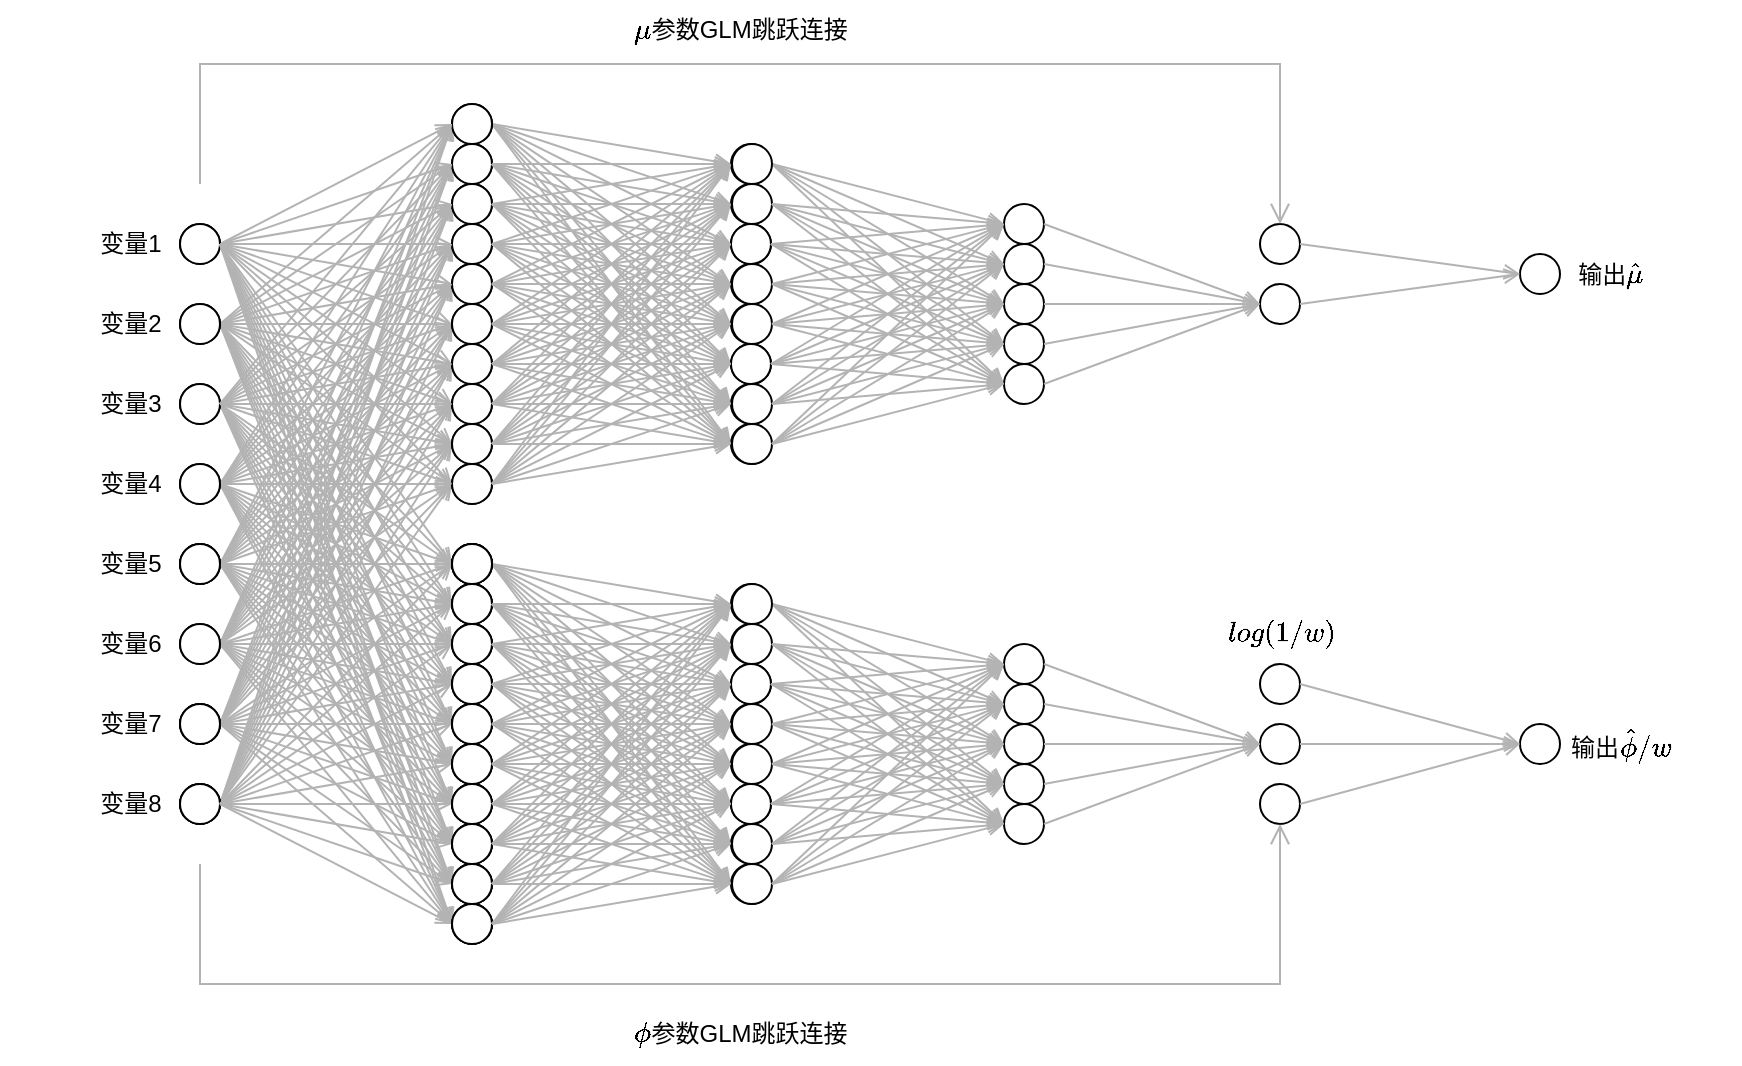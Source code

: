 <mxfile version="22.0.3" type="device">
  <diagram name="第一页" id="meLUXj0o5H9mWEy6xIGj">
    <mxGraphModel dx="1548" dy="529" grid="1" gridSize="10" guides="1" tooltips="1" connect="1" arrows="1" fold="1" page="1" pageScale="1" pageWidth="827" pageHeight="1169" math="1" shadow="0">
      <root>
        <mxCell id="bZCiB9AKalfSMFB9yohf-0" />
        <mxCell id="bZCiB9AKalfSMFB9yohf-1" parent="bZCiB9AKalfSMFB9yohf-0" />
        <mxCell id="bZCiB9AKalfSMFB9yohf-2" value="" style="endArrow=open;html=1;rounded=0;entryX=0;entryY=0.5;entryDx=0;entryDy=0;exitX=1;exitY=0.5;exitDx=0;exitDy=0;endFill=0;strokeColor=#b3b3b4;" parent="bZCiB9AKalfSMFB9yohf-1" source="bZCiB9AKalfSMFB9yohf-136" target="bZCiB9AKalfSMFB9yohf-249" edge="1">
          <mxGeometry width="50" height="50" relative="1" as="geometry">
            <mxPoint x="678.051" y="290" as="sourcePoint" />
            <mxPoint x="760.103" y="300" as="targetPoint" />
          </mxGeometry>
        </mxCell>
        <mxCell id="bZCiB9AKalfSMFB9yohf-3" value="" style="endArrow=open;html=1;rounded=0;entryX=0;entryY=0.5;entryDx=0;entryDy=0;exitX=1;exitY=0.5;exitDx=0;exitDy=0;endFill=0;strokeColor=#b3b3b4;" parent="bZCiB9AKalfSMFB9yohf-1" source="bZCiB9AKalfSMFB9yohf-136" target="bZCiB9AKalfSMFB9yohf-250" edge="1">
          <mxGeometry width="50" height="50" relative="1" as="geometry">
            <mxPoint x="678.051" y="290" as="sourcePoint" />
            <mxPoint x="760.103" y="320" as="targetPoint" />
          </mxGeometry>
        </mxCell>
        <mxCell id="bZCiB9AKalfSMFB9yohf-4" value="" style="endArrow=open;html=1;rounded=0;entryX=0;entryY=0.5;entryDx=0;entryDy=0;exitX=1;exitY=0.5;exitDx=0;exitDy=0;endFill=0;strokeColor=#b3b3b4;" parent="bZCiB9AKalfSMFB9yohf-1" source="bZCiB9AKalfSMFB9yohf-136" target="bZCiB9AKalfSMFB9yohf-251" edge="1">
          <mxGeometry width="50" height="50" relative="1" as="geometry">
            <mxPoint x="678.051" y="290" as="sourcePoint" />
            <mxPoint x="760.103" y="340" as="targetPoint" />
          </mxGeometry>
        </mxCell>
        <mxCell id="bZCiB9AKalfSMFB9yohf-5" value="" style="endArrow=open;html=1;rounded=0;entryX=0;entryY=0.5;entryDx=0;entryDy=0;exitX=1;exitY=0.5;exitDx=0;exitDy=0;endFill=0;strokeColor=#b3b3b4;" parent="bZCiB9AKalfSMFB9yohf-1" source="bZCiB9AKalfSMFB9yohf-136" target="bZCiB9AKalfSMFB9yohf-252" edge="1">
          <mxGeometry width="50" height="50" relative="1" as="geometry">
            <mxPoint x="647.282" y="290" as="sourcePoint" />
            <mxPoint x="760.103" y="360" as="targetPoint" />
          </mxGeometry>
        </mxCell>
        <mxCell id="bZCiB9AKalfSMFB9yohf-6" value="" style="endArrow=open;html=1;rounded=0;entryX=0;entryY=0.5;entryDx=0;entryDy=0;exitX=1;exitY=0.5;exitDx=0;exitDy=0;endFill=0;strokeColor=#b3b3b4;" parent="bZCiB9AKalfSMFB9yohf-1" source="bZCiB9AKalfSMFB9yohf-136" target="bZCiB9AKalfSMFB9yohf-253" edge="1">
          <mxGeometry width="50" height="50" relative="1" as="geometry">
            <mxPoint x="678.051" y="290" as="sourcePoint" />
            <mxPoint x="760.103" y="220" as="targetPoint" />
          </mxGeometry>
        </mxCell>
        <mxCell id="bZCiB9AKalfSMFB9yohf-7" value="" style="endArrow=open;html=1;rounded=0;entryX=0;entryY=0.5;entryDx=0;entryDy=0;exitX=1;exitY=0.5;exitDx=0;exitDy=0;endFill=0;strokeColor=#b3b3b4;" parent="bZCiB9AKalfSMFB9yohf-1" source="bZCiB9AKalfSMFB9yohf-136" target="bZCiB9AKalfSMFB9yohf-254" edge="1">
          <mxGeometry width="50" height="50" relative="1" as="geometry">
            <mxPoint x="678.051" y="290" as="sourcePoint" />
            <mxPoint x="760.103" y="240" as="targetPoint" />
          </mxGeometry>
        </mxCell>
        <mxCell id="bZCiB9AKalfSMFB9yohf-8" value="" style="endArrow=open;html=1;rounded=0;entryX=0;entryY=0.5;entryDx=0;entryDy=0;exitX=1;exitY=0.5;exitDx=0;exitDy=0;endFill=0;strokeColor=#b3b3b4;" parent="bZCiB9AKalfSMFB9yohf-1" source="bZCiB9AKalfSMFB9yohf-136" target="bZCiB9AKalfSMFB9yohf-255" edge="1">
          <mxGeometry width="50" height="50" relative="1" as="geometry">
            <mxPoint x="678.051" y="290" as="sourcePoint" />
            <mxPoint x="760.103" y="260" as="targetPoint" />
          </mxGeometry>
        </mxCell>
        <mxCell id="bZCiB9AKalfSMFB9yohf-9" value="" style="endArrow=open;html=1;rounded=0;entryX=0;entryY=0.5;entryDx=0;entryDy=0;exitX=1;exitY=0.5;exitDx=0;exitDy=0;endFill=0;strokeColor=#b3b3b4;" parent="bZCiB9AKalfSMFB9yohf-1" source="bZCiB9AKalfSMFB9yohf-136" target="bZCiB9AKalfSMFB9yohf-256" edge="1">
          <mxGeometry width="50" height="50" relative="1" as="geometry">
            <mxPoint x="678.051" y="290" as="sourcePoint" />
            <mxPoint x="760.103" y="280" as="targetPoint" />
          </mxGeometry>
        </mxCell>
        <mxCell id="bZCiB9AKalfSMFB9yohf-10" value="" style="endArrow=open;html=1;rounded=0;entryX=0;entryY=0.5;entryDx=0;entryDy=0;exitX=1;exitY=0.5;exitDx=0;exitDy=0;strokeColor=#b3b3b3;endFill=0;" parent="bZCiB9AKalfSMFB9yohf-1" source="bZCiB9AKalfSMFB9yohf-257" target="bZCiB9AKalfSMFB9yohf-333" edge="1">
          <mxGeometry width="50" height="50" relative="1" as="geometry">
            <mxPoint x="806" y="300" as="sourcePoint" />
            <mxPoint x="886" y="310" as="targetPoint" />
          </mxGeometry>
        </mxCell>
        <mxCell id="bZCiB9AKalfSMFB9yohf-11" value="" style="endArrow=open;html=1;rounded=0;entryX=0;entryY=0.5;entryDx=0;entryDy=0;exitX=1;exitY=0.5;exitDx=0;exitDy=0;strokeColor=#b3b3b3;endFill=0;" parent="bZCiB9AKalfSMFB9yohf-1" source="bZCiB9AKalfSMFB9yohf-257" target="bZCiB9AKalfSMFB9yohf-334" edge="1">
          <mxGeometry width="50" height="50" relative="1" as="geometry">
            <mxPoint x="806" y="300" as="sourcePoint" />
            <mxPoint x="886" y="330" as="targetPoint" />
          </mxGeometry>
        </mxCell>
        <mxCell id="bZCiB9AKalfSMFB9yohf-12" value="" style="endArrow=open;html=1;rounded=0;entryX=0;entryY=0.5;entryDx=0;entryDy=0;exitX=1;exitY=0.5;exitDx=0;exitDy=0;strokeColor=#b3b3b3;endFill=0;" parent="bZCiB9AKalfSMFB9yohf-1" source="bZCiB9AKalfSMFB9yohf-257" target="bZCiB9AKalfSMFB9yohf-335" edge="1">
          <mxGeometry width="50" height="50" relative="1" as="geometry">
            <mxPoint x="806" y="300" as="sourcePoint" />
            <mxPoint x="886" y="250" as="targetPoint" />
          </mxGeometry>
        </mxCell>
        <mxCell id="bZCiB9AKalfSMFB9yohf-13" value="" style="endArrow=open;html=1;rounded=0;entryX=0;entryY=0.5;entryDx=0;entryDy=0;exitX=1;exitY=0.5;exitDx=0;exitDy=0;strokeColor=#b3b3b3;endFill=0;" parent="bZCiB9AKalfSMFB9yohf-1" source="bZCiB9AKalfSMFB9yohf-257" target="bZCiB9AKalfSMFB9yohf-336" edge="1">
          <mxGeometry width="50" height="50" relative="1" as="geometry">
            <mxPoint x="806" y="300" as="sourcePoint" />
            <mxPoint x="886" y="270" as="targetPoint" />
          </mxGeometry>
        </mxCell>
        <mxCell id="bZCiB9AKalfSMFB9yohf-14" value="" style="endArrow=open;html=1;rounded=0;entryX=0;entryY=0.5;entryDx=0;entryDy=0;exitX=1;exitY=0.5;exitDx=0;exitDy=0;strokeColor=#b3b3b3;endFill=0;" parent="bZCiB9AKalfSMFB9yohf-1" source="bZCiB9AKalfSMFB9yohf-257" target="bZCiB9AKalfSMFB9yohf-337" edge="1">
          <mxGeometry width="50" height="50" relative="1" as="geometry">
            <mxPoint x="806" y="300" as="sourcePoint" />
            <mxPoint x="886" y="290" as="targetPoint" />
          </mxGeometry>
        </mxCell>
        <mxCell id="bZCiB9AKalfSMFB9yohf-15" value="" style="ellipse;whiteSpace=wrap;html=1;aspect=fixed;container=0;" parent="bZCiB9AKalfSMFB9yohf-1" vertex="1">
          <mxGeometry x="600" y="170" width="20" height="20" as="geometry" />
        </mxCell>
        <mxCell id="bZCiB9AKalfSMFB9yohf-16" value="" style="endArrow=open;html=1;rounded=0;entryX=0;entryY=0.5;entryDx=0;entryDy=0;exitX=1;exitY=0.5;exitDx=0;exitDy=0;endFill=0;strokeColor=#b3b3b4;" parent="bZCiB9AKalfSMFB9yohf-1" source="bZCiB9AKalfSMFB9yohf-387" target="bZCiB9AKalfSMFB9yohf-397" edge="1">
          <mxGeometry width="50" height="50" relative="1" as="geometry">
            <mxPoint x="678.051" y="510" as="sourcePoint" />
            <mxPoint x="760.103" y="520" as="targetPoint" />
          </mxGeometry>
        </mxCell>
        <mxCell id="bZCiB9AKalfSMFB9yohf-17" value="" style="endArrow=open;html=1;rounded=0;entryX=0;entryY=0.5;entryDx=0;entryDy=0;exitX=1;exitY=0.5;exitDx=0;exitDy=0;endFill=0;strokeColor=#b3b3b4;" parent="bZCiB9AKalfSMFB9yohf-1" source="bZCiB9AKalfSMFB9yohf-387" target="bZCiB9AKalfSMFB9yohf-398" edge="1">
          <mxGeometry width="50" height="50" relative="1" as="geometry">
            <mxPoint x="678.051" y="510" as="sourcePoint" />
            <mxPoint x="760.103" y="540" as="targetPoint" />
          </mxGeometry>
        </mxCell>
        <mxCell id="bZCiB9AKalfSMFB9yohf-18" value="" style="endArrow=open;html=1;rounded=0;entryX=0;entryY=0.5;entryDx=0;entryDy=0;exitX=1;exitY=0.5;exitDx=0;exitDy=0;endFill=0;strokeColor=#b3b3b4;" parent="bZCiB9AKalfSMFB9yohf-1" source="bZCiB9AKalfSMFB9yohf-387" target="bZCiB9AKalfSMFB9yohf-399" edge="1">
          <mxGeometry width="50" height="50" relative="1" as="geometry">
            <mxPoint x="678.051" y="510" as="sourcePoint" />
            <mxPoint x="760.103" y="560" as="targetPoint" />
          </mxGeometry>
        </mxCell>
        <mxCell id="bZCiB9AKalfSMFB9yohf-19" value="" style="endArrow=open;html=1;rounded=0;entryX=0;entryY=0.5;entryDx=0;entryDy=0;exitX=1;exitY=0.5;exitDx=0;exitDy=0;endFill=0;strokeColor=#b3b3b4;" parent="bZCiB9AKalfSMFB9yohf-1" source="bZCiB9AKalfSMFB9yohf-387" target="bZCiB9AKalfSMFB9yohf-400" edge="1">
          <mxGeometry width="50" height="50" relative="1" as="geometry">
            <mxPoint x="647.282" y="510" as="sourcePoint" />
            <mxPoint x="760.103" y="580" as="targetPoint" />
          </mxGeometry>
        </mxCell>
        <mxCell id="bZCiB9AKalfSMFB9yohf-20" value="" style="endArrow=open;html=1;rounded=0;entryX=0;entryY=0.5;entryDx=0;entryDy=0;exitX=1;exitY=0.5;exitDx=0;exitDy=0;endFill=0;strokeColor=#b3b3b4;" parent="bZCiB9AKalfSMFB9yohf-1" source="bZCiB9AKalfSMFB9yohf-387" target="bZCiB9AKalfSMFB9yohf-401" edge="1">
          <mxGeometry width="50" height="50" relative="1" as="geometry">
            <mxPoint x="678.051" y="510" as="sourcePoint" />
            <mxPoint x="760.103" y="440" as="targetPoint" />
          </mxGeometry>
        </mxCell>
        <mxCell id="bZCiB9AKalfSMFB9yohf-21" value="" style="endArrow=open;html=1;rounded=0;entryX=0;entryY=0.5;entryDx=0;entryDy=0;exitX=1;exitY=0.5;exitDx=0;exitDy=0;endFill=0;strokeColor=#b3b3b4;" parent="bZCiB9AKalfSMFB9yohf-1" source="bZCiB9AKalfSMFB9yohf-387" target="bZCiB9AKalfSMFB9yohf-402" edge="1">
          <mxGeometry width="50" height="50" relative="1" as="geometry">
            <mxPoint x="678.051" y="510" as="sourcePoint" />
            <mxPoint x="760.103" y="460" as="targetPoint" />
          </mxGeometry>
        </mxCell>
        <mxCell id="bZCiB9AKalfSMFB9yohf-22" value="" style="endArrow=open;html=1;rounded=0;entryX=0;entryY=0.5;entryDx=0;entryDy=0;exitX=1;exitY=0.5;exitDx=0;exitDy=0;endFill=0;strokeColor=#b3b3b4;" parent="bZCiB9AKalfSMFB9yohf-1" source="bZCiB9AKalfSMFB9yohf-387" target="bZCiB9AKalfSMFB9yohf-403" edge="1">
          <mxGeometry width="50" height="50" relative="1" as="geometry">
            <mxPoint x="678.051" y="510" as="sourcePoint" />
            <mxPoint x="760.103" y="480" as="targetPoint" />
          </mxGeometry>
        </mxCell>
        <mxCell id="bZCiB9AKalfSMFB9yohf-23" value="" style="endArrow=open;html=1;rounded=0;entryX=0;entryY=0.5;entryDx=0;entryDy=0;exitX=1;exitY=0.5;exitDx=0;exitDy=0;endFill=0;strokeColor=#b3b3b4;" parent="bZCiB9AKalfSMFB9yohf-1" source="bZCiB9AKalfSMFB9yohf-387" target="bZCiB9AKalfSMFB9yohf-404" edge="1">
          <mxGeometry width="50" height="50" relative="1" as="geometry">
            <mxPoint x="678.051" y="510" as="sourcePoint" />
            <mxPoint x="760.103" y="500" as="targetPoint" />
          </mxGeometry>
        </mxCell>
        <mxCell id="bZCiB9AKalfSMFB9yohf-24" value="" style="endArrow=open;html=1;rounded=0;entryX=0;entryY=0.5;entryDx=0;entryDy=0;exitX=1;exitY=0.5;exitDx=0;exitDy=0;strokeColor=#b3b3b3;endFill=0;" parent="bZCiB9AKalfSMFB9yohf-1" source="bZCiB9AKalfSMFB9yohf-405" target="bZCiB9AKalfSMFB9yohf-481" edge="1">
          <mxGeometry width="50" height="50" relative="1" as="geometry">
            <mxPoint x="806" y="520" as="sourcePoint" />
            <mxPoint x="886" y="530" as="targetPoint" />
          </mxGeometry>
        </mxCell>
        <mxCell id="bZCiB9AKalfSMFB9yohf-25" value="" style="endArrow=open;html=1;rounded=0;entryX=0;entryY=0.5;entryDx=0;entryDy=0;exitX=1;exitY=0.5;exitDx=0;exitDy=0;strokeColor=#b3b3b3;endFill=0;" parent="bZCiB9AKalfSMFB9yohf-1" source="bZCiB9AKalfSMFB9yohf-405" target="bZCiB9AKalfSMFB9yohf-482" edge="1">
          <mxGeometry width="50" height="50" relative="1" as="geometry">
            <mxPoint x="806" y="520" as="sourcePoint" />
            <mxPoint x="886" y="550" as="targetPoint" />
          </mxGeometry>
        </mxCell>
        <mxCell id="bZCiB9AKalfSMFB9yohf-26" value="" style="endArrow=open;html=1;rounded=0;entryX=0;entryY=0.5;entryDx=0;entryDy=0;exitX=1;exitY=0.5;exitDx=0;exitDy=0;strokeColor=#b3b3b3;endFill=0;" parent="bZCiB9AKalfSMFB9yohf-1" source="bZCiB9AKalfSMFB9yohf-405" target="bZCiB9AKalfSMFB9yohf-483" edge="1">
          <mxGeometry width="50" height="50" relative="1" as="geometry">
            <mxPoint x="806" y="520" as="sourcePoint" />
            <mxPoint x="886" y="470" as="targetPoint" />
          </mxGeometry>
        </mxCell>
        <mxCell id="bZCiB9AKalfSMFB9yohf-27" value="" style="endArrow=open;html=1;rounded=0;entryX=0;entryY=0.5;entryDx=0;entryDy=0;exitX=1;exitY=0.5;exitDx=0;exitDy=0;strokeColor=#b3b3b3;endFill=0;" parent="bZCiB9AKalfSMFB9yohf-1" source="bZCiB9AKalfSMFB9yohf-405" target="bZCiB9AKalfSMFB9yohf-484" edge="1">
          <mxGeometry width="50" height="50" relative="1" as="geometry">
            <mxPoint x="806" y="520" as="sourcePoint" />
            <mxPoint x="886" y="490" as="targetPoint" />
          </mxGeometry>
        </mxCell>
        <mxCell id="bZCiB9AKalfSMFB9yohf-28" value="" style="endArrow=open;html=1;rounded=0;entryX=0;entryY=0.5;entryDx=0;entryDy=0;exitX=1;exitY=0.5;exitDx=0;exitDy=0;strokeColor=#b3b3b3;endFill=0;" parent="bZCiB9AKalfSMFB9yohf-1" source="bZCiB9AKalfSMFB9yohf-405" target="bZCiB9AKalfSMFB9yohf-485" edge="1">
          <mxGeometry width="50" height="50" relative="1" as="geometry">
            <mxPoint x="806" y="520" as="sourcePoint" />
            <mxPoint x="886" y="510" as="targetPoint" />
          </mxGeometry>
        </mxCell>
        <mxCell id="bZCiB9AKalfSMFB9yohf-29" value="" style="ellipse;whiteSpace=wrap;html=1;aspect=fixed;container=0;" parent="bZCiB9AKalfSMFB9yohf-1" vertex="1">
          <mxGeometry x="600" y="390" width="20" height="20" as="geometry" />
        </mxCell>
        <mxCell id="bZCiB9AKalfSMFB9yohf-30" value="" style="ellipse;whiteSpace=wrap;html=1;aspect=fixed;container=0;" parent="bZCiB9AKalfSMFB9yohf-1" vertex="1">
          <mxGeometry x="600" y="140" width="20" height="20" as="geometry" />
        </mxCell>
        <mxCell id="bZCiB9AKalfSMFB9yohf-31" value="" style="ellipse;whiteSpace=wrap;html=1;aspect=fixed;container=0;" parent="bZCiB9AKalfSMFB9yohf-1" vertex="1">
          <mxGeometry x="730" y="155" width="20" height="20" as="geometry" />
        </mxCell>
        <mxCell id="bZCiB9AKalfSMFB9yohf-32" value="" style="endArrow=open;html=1;rounded=0;entryX=0;entryY=0.5;entryDx=0;entryDy=0;exitX=1;exitY=0.5;exitDx=0;exitDy=0;textOpacity=50;fontColor=#808080;strokeColor=#B3B3B3;endFill=0;" parent="bZCiB9AKalfSMFB9yohf-1" source="bZCiB9AKalfSMFB9yohf-245" edge="1">
          <mxGeometry width="50" height="50" relative="1" as="geometry">
            <mxPoint x="751.029" y="510" as="sourcePoint" />
            <mxPoint x="196" y="410" as="targetPoint" />
          </mxGeometry>
        </mxCell>
        <mxCell id="bZCiB9AKalfSMFB9yohf-33" value="" style="endArrow=open;html=1;rounded=0;entryX=0;entryY=0.5;entryDx=0;entryDy=0;exitX=1;exitY=0.5;exitDx=0;exitDy=0;textOpacity=50;fontColor=#808080;strokeColor=#B3B3B3;endFill=0;" parent="bZCiB9AKalfSMFB9yohf-1" source="bZCiB9AKalfSMFB9yohf-245" edge="1">
          <mxGeometry width="50" height="50" relative="1" as="geometry">
            <mxPoint x="751.029" y="510" as="sourcePoint" />
            <mxPoint x="196" y="430" as="targetPoint" />
          </mxGeometry>
        </mxCell>
        <mxCell id="bZCiB9AKalfSMFB9yohf-34" value="" style="endArrow=open;html=1;rounded=0;entryX=0;entryY=0.5;entryDx=0;entryDy=0;exitX=1;exitY=0.5;exitDx=0;exitDy=0;textOpacity=50;fontColor=#808080;strokeColor=#B3B3B3;endFill=0;" parent="bZCiB9AKalfSMFB9yohf-1" source="bZCiB9AKalfSMFB9yohf-245" edge="1">
          <mxGeometry width="50" height="50" relative="1" as="geometry">
            <mxPoint x="751.029" y="510" as="sourcePoint" />
            <mxPoint x="196" y="450" as="targetPoint" />
          </mxGeometry>
        </mxCell>
        <mxCell id="bZCiB9AKalfSMFB9yohf-35" value="" style="endArrow=open;html=1;rounded=0;entryX=0;entryY=0.5;entryDx=0;entryDy=0;exitX=1;exitY=0.5;exitDx=0;exitDy=0;textOpacity=50;fontColor=#808080;strokeColor=#B3B3B3;endFill=0;" parent="bZCiB9AKalfSMFB9yohf-1" source="bZCiB9AKalfSMFB9yohf-245" edge="1">
          <mxGeometry width="50" height="50" relative="1" as="geometry">
            <mxPoint x="701.176" y="510" as="sourcePoint" />
            <mxPoint x="196" y="470" as="targetPoint" />
          </mxGeometry>
        </mxCell>
        <mxCell id="bZCiB9AKalfSMFB9yohf-36" value="" style="endArrow=open;html=1;rounded=0;entryX=0;entryY=0.5;entryDx=0;entryDy=0;exitX=1;exitY=0.5;exitDx=0;exitDy=0;textOpacity=50;fontColor=#808080;strokeColor=#B3B3B3;endFill=0;" parent="bZCiB9AKalfSMFB9yohf-1" source="bZCiB9AKalfSMFB9yohf-245" edge="1">
          <mxGeometry width="50" height="50" relative="1" as="geometry">
            <mxPoint x="717.794" y="510" as="sourcePoint" />
            <mxPoint x="196" y="490" as="targetPoint" />
          </mxGeometry>
        </mxCell>
        <mxCell id="bZCiB9AKalfSMFB9yohf-37" value="" style="endArrow=open;html=1;rounded=0;exitX=1;exitY=0.5;exitDx=0;exitDy=0;entryX=0;entryY=0.5;entryDx=0;entryDy=0;textOpacity=50;fontColor=#808080;strokeColor=#B3B3B3;endFill=0;" parent="bZCiB9AKalfSMFB9yohf-1" source="bZCiB9AKalfSMFB9yohf-245" edge="1">
          <mxGeometry width="50" height="50" relative="1" as="geometry">
            <mxPoint x="551.618" y="550" as="sourcePoint" />
            <mxPoint x="196" y="310" as="targetPoint" />
          </mxGeometry>
        </mxCell>
        <mxCell id="bZCiB9AKalfSMFB9yohf-38" value="" style="endArrow=open;html=1;rounded=0;entryX=0;entryY=0.5;entryDx=0;entryDy=0;exitX=1;exitY=0.5;exitDx=0;exitDy=0;textOpacity=50;fontColor=#808080;strokeColor=#B3B3B3;endFill=0;" parent="bZCiB9AKalfSMFB9yohf-1" source="bZCiB9AKalfSMFB9yohf-245" edge="1">
          <mxGeometry width="50" height="50" relative="1" as="geometry">
            <mxPoint x="751.029" y="510" as="sourcePoint" />
            <mxPoint x="196" y="330" as="targetPoint" />
          </mxGeometry>
        </mxCell>
        <mxCell id="bZCiB9AKalfSMFB9yohf-39" value="" style="endArrow=open;html=1;rounded=0;entryX=0;entryY=0.5;entryDx=0;entryDy=0;exitX=1;exitY=0.5;exitDx=0;exitDy=0;textOpacity=50;fontColor=#808080;strokeColor=#B3B3B3;endFill=0;" parent="bZCiB9AKalfSMFB9yohf-1" source="bZCiB9AKalfSMFB9yohf-245" edge="1">
          <mxGeometry width="50" height="50" relative="1" as="geometry">
            <mxPoint x="751.029" y="510" as="sourcePoint" />
            <mxPoint x="196" y="350" as="targetPoint" />
          </mxGeometry>
        </mxCell>
        <mxCell id="bZCiB9AKalfSMFB9yohf-40" value="" style="endArrow=open;html=1;rounded=0;entryX=0;entryY=0.5;entryDx=0;entryDy=0;exitX=1;exitY=0.5;exitDx=0;exitDy=0;textOpacity=50;fontColor=#808080;strokeColor=#B3B3B3;endFill=0;" parent="bZCiB9AKalfSMFB9yohf-1" source="bZCiB9AKalfSMFB9yohf-245" edge="1">
          <mxGeometry width="50" height="50" relative="1" as="geometry">
            <mxPoint x="751.029" y="510" as="sourcePoint" />
            <mxPoint x="196" y="370" as="targetPoint" />
          </mxGeometry>
        </mxCell>
        <mxCell id="bZCiB9AKalfSMFB9yohf-41" value="" style="endArrow=open;html=1;rounded=0;entryX=0;entryY=0.5;entryDx=0;entryDy=0;exitX=1;exitY=0.5;exitDx=0;exitDy=0;textOpacity=50;fontColor=#808080;strokeColor=#B3B3B3;endFill=0;" parent="bZCiB9AKalfSMFB9yohf-1" source="bZCiB9AKalfSMFB9yohf-245" edge="1">
          <mxGeometry width="50" height="50" relative="1" as="geometry">
            <mxPoint x="751.029" y="510" as="sourcePoint" />
            <mxPoint x="196" y="390" as="targetPoint" />
          </mxGeometry>
        </mxCell>
        <mxCell id="bZCiB9AKalfSMFB9yohf-42" value="" style="ellipse;whiteSpace=wrap;html=1;aspect=fixed;container=0;fontColor=#808080;" parent="bZCiB9AKalfSMFB9yohf-1" vertex="1">
          <mxGeometry x="60" y="380" width="20" height="20" as="geometry" />
        </mxCell>
        <mxCell id="bZCiB9AKalfSMFB9yohf-43" value="" style="ellipse;whiteSpace=wrap;html=1;aspect=fixed;container=0;fontColor=#808080;" parent="bZCiB9AKalfSMFB9yohf-1" vertex="1">
          <mxGeometry x="60" y="300" width="20" height="20" as="geometry" />
        </mxCell>
        <mxCell id="bZCiB9AKalfSMFB9yohf-44" value="" style="ellipse;whiteSpace=wrap;html=1;aspect=fixed;container=0;fontColor=#808080;" parent="bZCiB9AKalfSMFB9yohf-1" vertex="1">
          <mxGeometry x="60" y="340" width="20" height="20" as="geometry" />
        </mxCell>
        <mxCell id="bZCiB9AKalfSMFB9yohf-45" value="" style="endArrow=open;html=1;rounded=0;entryX=0;entryY=0.5;entryDx=0;entryDy=0;exitX=1;exitY=0.5;exitDx=0;exitDy=0;textOpacity=50;fontColor=#808080;strokeColor=#B3B3B3;endFill=0;" parent="bZCiB9AKalfSMFB9yohf-1" source="bZCiB9AKalfSMFB9yohf-43" edge="1">
          <mxGeometry width="50" height="50" relative="1" as="geometry">
            <mxPoint x="751.029" y="290" as="sourcePoint" />
            <mxPoint x="196" y="190" as="targetPoint" />
          </mxGeometry>
        </mxCell>
        <mxCell id="bZCiB9AKalfSMFB9yohf-46" value="" style="endArrow=open;html=1;rounded=0;entryX=0;entryY=0.5;entryDx=0;entryDy=0;exitX=1;exitY=0.5;exitDx=0;exitDy=0;textOpacity=50;fontColor=#808080;strokeColor=#B3B3B3;endFill=0;" parent="bZCiB9AKalfSMFB9yohf-1" source="bZCiB9AKalfSMFB9yohf-43" edge="1">
          <mxGeometry width="50" height="50" relative="1" as="geometry">
            <mxPoint x="751.029" y="290" as="sourcePoint" />
            <mxPoint x="196" y="210" as="targetPoint" />
          </mxGeometry>
        </mxCell>
        <mxCell id="bZCiB9AKalfSMFB9yohf-47" value="" style="endArrow=open;html=1;rounded=0;entryX=0;entryY=0.5;entryDx=0;entryDy=0;exitX=1;exitY=0.5;exitDx=0;exitDy=0;textOpacity=50;fontColor=#808080;strokeColor=#B3B3B3;endFill=0;" parent="bZCiB9AKalfSMFB9yohf-1" source="bZCiB9AKalfSMFB9yohf-43" edge="1">
          <mxGeometry width="50" height="50" relative="1" as="geometry">
            <mxPoint x="751.029" y="290" as="sourcePoint" />
            <mxPoint x="196" y="230" as="targetPoint" />
          </mxGeometry>
        </mxCell>
        <mxCell id="bZCiB9AKalfSMFB9yohf-48" value="" style="endArrow=open;html=1;rounded=0;entryX=0;entryY=0.5;entryDx=0;entryDy=0;exitX=1;exitY=0.5;exitDx=0;exitDy=0;textOpacity=50;fontColor=#808080;strokeColor=#B3B3B3;endFill=0;" parent="bZCiB9AKalfSMFB9yohf-1" source="bZCiB9AKalfSMFB9yohf-43" edge="1">
          <mxGeometry width="50" height="50" relative="1" as="geometry">
            <mxPoint x="701.176" y="290" as="sourcePoint" />
            <mxPoint x="196" y="250" as="targetPoint" />
          </mxGeometry>
        </mxCell>
        <mxCell id="bZCiB9AKalfSMFB9yohf-49" value="" style="endArrow=open;html=1;rounded=0;entryX=0;entryY=0.5;entryDx=0;entryDy=0;exitX=1;exitY=0.5;exitDx=0;exitDy=0;textOpacity=50;fontColor=#808080;strokeColor=#B3B3B3;endFill=0;" parent="bZCiB9AKalfSMFB9yohf-1" source="bZCiB9AKalfSMFB9yohf-43" edge="1">
          <mxGeometry width="50" height="50" relative="1" as="geometry">
            <mxPoint x="717.794" y="290" as="sourcePoint" />
            <mxPoint x="196" y="270" as="targetPoint" />
          </mxGeometry>
        </mxCell>
        <mxCell id="bZCiB9AKalfSMFB9yohf-50" value="" style="endArrow=open;html=1;rounded=0;exitX=1;exitY=0.5;exitDx=0;exitDy=0;entryX=0;entryY=0.5;entryDx=0;entryDy=0;textOpacity=50;fontColor=#808080;strokeColor=#B3B3B3;endFill=0;" parent="bZCiB9AKalfSMFB9yohf-1" source="bZCiB9AKalfSMFB9yohf-43" edge="1">
          <mxGeometry width="50" height="50" relative="1" as="geometry">
            <mxPoint x="551.618" y="330" as="sourcePoint" />
            <mxPoint x="196" y="90" as="targetPoint" />
          </mxGeometry>
        </mxCell>
        <mxCell id="bZCiB9AKalfSMFB9yohf-51" value="" style="endArrow=open;html=1;rounded=0;entryX=0;entryY=0.5;entryDx=0;entryDy=0;exitX=1;exitY=0.5;exitDx=0;exitDy=0;textOpacity=50;fontColor=#808080;strokeColor=#B3B3B3;endFill=0;" parent="bZCiB9AKalfSMFB9yohf-1" source="bZCiB9AKalfSMFB9yohf-43" edge="1">
          <mxGeometry width="50" height="50" relative="1" as="geometry">
            <mxPoint x="751.029" y="290" as="sourcePoint" />
            <mxPoint x="196" y="110" as="targetPoint" />
          </mxGeometry>
        </mxCell>
        <mxCell id="bZCiB9AKalfSMFB9yohf-52" value="" style="endArrow=open;html=1;rounded=0;entryX=0;entryY=0.5;entryDx=0;entryDy=0;exitX=1;exitY=0.5;exitDx=0;exitDy=0;textOpacity=50;fontColor=#808080;strokeColor=#B3B3B3;endFill=0;" parent="bZCiB9AKalfSMFB9yohf-1" source="bZCiB9AKalfSMFB9yohf-43" edge="1">
          <mxGeometry width="50" height="50" relative="1" as="geometry">
            <mxPoint x="751.029" y="290" as="sourcePoint" />
            <mxPoint x="196" y="130" as="targetPoint" />
          </mxGeometry>
        </mxCell>
        <mxCell id="bZCiB9AKalfSMFB9yohf-53" value="" style="endArrow=open;html=1;rounded=0;entryX=0;entryY=0.5;entryDx=0;entryDy=0;exitX=1;exitY=0.5;exitDx=0;exitDy=0;textOpacity=50;fontColor=#808080;strokeColor=#B3B3B3;endFill=0;" parent="bZCiB9AKalfSMFB9yohf-1" source="bZCiB9AKalfSMFB9yohf-43" edge="1">
          <mxGeometry width="50" height="50" relative="1" as="geometry">
            <mxPoint x="751.029" y="290" as="sourcePoint" />
            <mxPoint x="196" y="150" as="targetPoint" />
          </mxGeometry>
        </mxCell>
        <mxCell id="bZCiB9AKalfSMFB9yohf-54" value="" style="endArrow=open;html=1;rounded=0;entryX=0;entryY=0.5;entryDx=0;entryDy=0;exitX=1;exitY=0.5;exitDx=0;exitDy=0;textOpacity=50;fontColor=#808080;strokeColor=#B3B3B3;endFill=0;" parent="bZCiB9AKalfSMFB9yohf-1" source="bZCiB9AKalfSMFB9yohf-43" edge="1">
          <mxGeometry width="50" height="50" relative="1" as="geometry">
            <mxPoint x="751.029" y="290" as="sourcePoint" />
            <mxPoint x="196" y="170" as="targetPoint" />
          </mxGeometry>
        </mxCell>
        <mxCell id="bZCiB9AKalfSMFB9yohf-55" value="" style="endArrow=open;html=1;rounded=0;entryX=0;entryY=0.5;entryDx=0;entryDy=0;exitX=1;exitY=0.5;exitDx=0;exitDy=0;textOpacity=50;fontColor=#808080;strokeColor=#B3B3B3;endFill=0;" parent="bZCiB9AKalfSMFB9yohf-1" source="bZCiB9AKalfSMFB9yohf-44" edge="1">
          <mxGeometry width="50" height="50" relative="1" as="geometry">
            <mxPoint x="751.029" y="290" as="sourcePoint" />
            <mxPoint x="196" y="190" as="targetPoint" />
          </mxGeometry>
        </mxCell>
        <mxCell id="bZCiB9AKalfSMFB9yohf-56" value="" style="endArrow=open;html=1;rounded=0;entryX=0;entryY=0.5;entryDx=0;entryDy=0;exitX=1;exitY=0.5;exitDx=0;exitDy=0;textOpacity=50;fontColor=#808080;strokeColor=#B3B3B3;endFill=0;" parent="bZCiB9AKalfSMFB9yohf-1" source="bZCiB9AKalfSMFB9yohf-44" edge="1">
          <mxGeometry width="50" height="50" relative="1" as="geometry">
            <mxPoint x="751.029" y="290" as="sourcePoint" />
            <mxPoint x="196" y="210" as="targetPoint" />
          </mxGeometry>
        </mxCell>
        <mxCell id="bZCiB9AKalfSMFB9yohf-57" value="" style="endArrow=open;html=1;rounded=0;entryX=0;entryY=0.5;entryDx=0;entryDy=0;exitX=1;exitY=0.5;exitDx=0;exitDy=0;textOpacity=50;fontColor=#808080;strokeColor=#B3B3B3;endFill=0;" parent="bZCiB9AKalfSMFB9yohf-1" source="bZCiB9AKalfSMFB9yohf-44" edge="1">
          <mxGeometry width="50" height="50" relative="1" as="geometry">
            <mxPoint x="751.029" y="290" as="sourcePoint" />
            <mxPoint x="196" y="230" as="targetPoint" />
          </mxGeometry>
        </mxCell>
        <mxCell id="bZCiB9AKalfSMFB9yohf-58" value="" style="endArrow=open;html=1;rounded=0;entryX=0;entryY=0.5;entryDx=0;entryDy=0;exitX=1;exitY=0.5;exitDx=0;exitDy=0;textOpacity=50;fontColor=#808080;strokeColor=#B3B3B3;endFill=0;" parent="bZCiB9AKalfSMFB9yohf-1" source="bZCiB9AKalfSMFB9yohf-44" edge="1">
          <mxGeometry width="50" height="50" relative="1" as="geometry">
            <mxPoint x="701.176" y="290" as="sourcePoint" />
            <mxPoint x="196" y="250" as="targetPoint" />
          </mxGeometry>
        </mxCell>
        <mxCell id="bZCiB9AKalfSMFB9yohf-59" value="" style="endArrow=open;html=1;rounded=0;entryX=0;entryY=0.5;entryDx=0;entryDy=0;exitX=1;exitY=0.5;exitDx=0;exitDy=0;textOpacity=50;fontColor=#808080;strokeColor=#B3B3B3;endFill=0;" parent="bZCiB9AKalfSMFB9yohf-1" source="bZCiB9AKalfSMFB9yohf-44" edge="1">
          <mxGeometry width="50" height="50" relative="1" as="geometry">
            <mxPoint x="717.794" y="290" as="sourcePoint" />
            <mxPoint x="196" y="270" as="targetPoint" />
          </mxGeometry>
        </mxCell>
        <mxCell id="bZCiB9AKalfSMFB9yohf-60" value="" style="endArrow=open;html=1;rounded=0;exitX=1;exitY=0.5;exitDx=0;exitDy=0;entryX=0;entryY=0.5;entryDx=0;entryDy=0;textOpacity=50;fontColor=#808080;strokeColor=#B3B3B3;endFill=0;" parent="bZCiB9AKalfSMFB9yohf-1" source="bZCiB9AKalfSMFB9yohf-44" edge="1">
          <mxGeometry width="50" height="50" relative="1" as="geometry">
            <mxPoint x="551.618" y="330" as="sourcePoint" />
            <mxPoint x="196" y="90" as="targetPoint" />
          </mxGeometry>
        </mxCell>
        <mxCell id="bZCiB9AKalfSMFB9yohf-61" value="" style="endArrow=open;html=1;rounded=0;entryX=0;entryY=0.5;entryDx=0;entryDy=0;exitX=1;exitY=0.5;exitDx=0;exitDy=0;textOpacity=50;fontColor=#808080;strokeColor=#B3B3B3;endFill=0;" parent="bZCiB9AKalfSMFB9yohf-1" source="bZCiB9AKalfSMFB9yohf-44" edge="1">
          <mxGeometry width="50" height="50" relative="1" as="geometry">
            <mxPoint x="751.029" y="290" as="sourcePoint" />
            <mxPoint x="196" y="110" as="targetPoint" />
          </mxGeometry>
        </mxCell>
        <mxCell id="bZCiB9AKalfSMFB9yohf-62" value="" style="endArrow=open;html=1;rounded=0;entryX=0;entryY=0.5;entryDx=0;entryDy=0;exitX=1;exitY=0.5;exitDx=0;exitDy=0;textOpacity=50;fontColor=#808080;strokeColor=#B3B3B3;endFill=0;" parent="bZCiB9AKalfSMFB9yohf-1" source="bZCiB9AKalfSMFB9yohf-44" edge="1">
          <mxGeometry width="50" height="50" relative="1" as="geometry">
            <mxPoint x="751.029" y="290" as="sourcePoint" />
            <mxPoint x="196" y="130" as="targetPoint" />
          </mxGeometry>
        </mxCell>
        <mxCell id="bZCiB9AKalfSMFB9yohf-63" value="" style="endArrow=open;html=1;rounded=0;entryX=0;entryY=0.5;entryDx=0;entryDy=0;exitX=1;exitY=0.5;exitDx=0;exitDy=0;textOpacity=50;fontColor=#808080;strokeColor=#B3B3B3;endFill=0;" parent="bZCiB9AKalfSMFB9yohf-1" source="bZCiB9AKalfSMFB9yohf-44" edge="1">
          <mxGeometry width="50" height="50" relative="1" as="geometry">
            <mxPoint x="751.029" y="290" as="sourcePoint" />
            <mxPoint x="196" y="150" as="targetPoint" />
          </mxGeometry>
        </mxCell>
        <mxCell id="bZCiB9AKalfSMFB9yohf-64" value="" style="endArrow=open;html=1;rounded=0;entryX=0;entryY=0.5;entryDx=0;entryDy=0;exitX=1;exitY=0.5;exitDx=0;exitDy=0;textOpacity=50;fontColor=#808080;strokeColor=#B3B3B3;endFill=0;" parent="bZCiB9AKalfSMFB9yohf-1" source="bZCiB9AKalfSMFB9yohf-44" edge="1">
          <mxGeometry width="50" height="50" relative="1" as="geometry">
            <mxPoint x="751.029" y="290" as="sourcePoint" />
            <mxPoint x="196" y="170" as="targetPoint" />
          </mxGeometry>
        </mxCell>
        <mxCell id="bZCiB9AKalfSMFB9yohf-65" value="" style="endArrow=open;html=1;rounded=0;entryX=0;entryY=0.5;entryDx=0;entryDy=0;exitX=1;exitY=0.5;exitDx=0;exitDy=0;textOpacity=50;fontColor=#808080;strokeColor=#B3B3B3;endFill=0;" parent="bZCiB9AKalfSMFB9yohf-1" source="bZCiB9AKalfSMFB9yohf-42" edge="1">
          <mxGeometry width="50" height="50" relative="1" as="geometry">
            <mxPoint x="751.029" y="290" as="sourcePoint" />
            <mxPoint x="196" y="190" as="targetPoint" />
          </mxGeometry>
        </mxCell>
        <mxCell id="bZCiB9AKalfSMFB9yohf-66" value="" style="endArrow=open;html=1;rounded=0;entryX=0;entryY=0.5;entryDx=0;entryDy=0;exitX=1;exitY=0.5;exitDx=0;exitDy=0;textOpacity=50;fontColor=#808080;strokeColor=#B3B3B3;endFill=0;" parent="bZCiB9AKalfSMFB9yohf-1" source="bZCiB9AKalfSMFB9yohf-42" edge="1">
          <mxGeometry width="50" height="50" relative="1" as="geometry">
            <mxPoint x="751.029" y="290" as="sourcePoint" />
            <mxPoint x="196" y="210" as="targetPoint" />
          </mxGeometry>
        </mxCell>
        <mxCell id="bZCiB9AKalfSMFB9yohf-67" value="" style="endArrow=open;html=1;rounded=0;entryX=0;entryY=0.5;entryDx=0;entryDy=0;exitX=1;exitY=0.5;exitDx=0;exitDy=0;textOpacity=50;fontColor=#808080;strokeColor=#B3B3B3;endFill=0;" parent="bZCiB9AKalfSMFB9yohf-1" source="bZCiB9AKalfSMFB9yohf-42" edge="1">
          <mxGeometry width="50" height="50" relative="1" as="geometry">
            <mxPoint x="751.029" y="290" as="sourcePoint" />
            <mxPoint x="196" y="230" as="targetPoint" />
          </mxGeometry>
        </mxCell>
        <mxCell id="bZCiB9AKalfSMFB9yohf-68" value="" style="endArrow=open;html=1;rounded=0;entryX=0;entryY=0.5;entryDx=0;entryDy=0;exitX=1;exitY=0.5;exitDx=0;exitDy=0;textOpacity=50;fontColor=#808080;strokeColor=#B3B3B3;endFill=0;" parent="bZCiB9AKalfSMFB9yohf-1" source="bZCiB9AKalfSMFB9yohf-42" edge="1">
          <mxGeometry width="50" height="50" relative="1" as="geometry">
            <mxPoint x="701.176" y="290" as="sourcePoint" />
            <mxPoint x="196" y="250" as="targetPoint" />
          </mxGeometry>
        </mxCell>
        <mxCell id="bZCiB9AKalfSMFB9yohf-69" value="" style="endArrow=open;html=1;rounded=0;entryX=0;entryY=0.5;entryDx=0;entryDy=0;exitX=1;exitY=0.5;exitDx=0;exitDy=0;textOpacity=50;fontColor=#808080;strokeColor=#B3B3B3;endFill=0;" parent="bZCiB9AKalfSMFB9yohf-1" source="bZCiB9AKalfSMFB9yohf-42" edge="1">
          <mxGeometry width="50" height="50" relative="1" as="geometry">
            <mxPoint x="717.794" y="290" as="sourcePoint" />
            <mxPoint x="196" y="270" as="targetPoint" />
          </mxGeometry>
        </mxCell>
        <mxCell id="bZCiB9AKalfSMFB9yohf-70" value="" style="endArrow=open;html=1;rounded=0;exitX=1;exitY=0.5;exitDx=0;exitDy=0;entryX=0;entryY=0.5;entryDx=0;entryDy=0;textOpacity=50;fontColor=#808080;strokeColor=#B3B3B3;endFill=0;" parent="bZCiB9AKalfSMFB9yohf-1" source="bZCiB9AKalfSMFB9yohf-42" edge="1">
          <mxGeometry width="50" height="50" relative="1" as="geometry">
            <mxPoint x="551.618" y="330" as="sourcePoint" />
            <mxPoint x="196" y="90" as="targetPoint" />
          </mxGeometry>
        </mxCell>
        <mxCell id="bZCiB9AKalfSMFB9yohf-71" value="" style="endArrow=open;html=1;rounded=0;entryX=0;entryY=0.5;entryDx=0;entryDy=0;exitX=1;exitY=0.5;exitDx=0;exitDy=0;textOpacity=50;fontColor=#808080;strokeColor=#B3B3B3;endFill=0;" parent="bZCiB9AKalfSMFB9yohf-1" source="bZCiB9AKalfSMFB9yohf-42" edge="1">
          <mxGeometry width="50" height="50" relative="1" as="geometry">
            <mxPoint x="751.029" y="290" as="sourcePoint" />
            <mxPoint x="196" y="110" as="targetPoint" />
          </mxGeometry>
        </mxCell>
        <mxCell id="bZCiB9AKalfSMFB9yohf-72" value="" style="endArrow=open;html=1;rounded=0;entryX=0;entryY=0.5;entryDx=0;entryDy=0;exitX=1;exitY=0.5;exitDx=0;exitDy=0;textOpacity=50;fontColor=#808080;strokeColor=#B3B3B3;endFill=0;" parent="bZCiB9AKalfSMFB9yohf-1" source="bZCiB9AKalfSMFB9yohf-42" edge="1">
          <mxGeometry width="50" height="50" relative="1" as="geometry">
            <mxPoint x="751.029" y="290" as="sourcePoint" />
            <mxPoint x="196" y="130" as="targetPoint" />
          </mxGeometry>
        </mxCell>
        <mxCell id="bZCiB9AKalfSMFB9yohf-73" value="" style="endArrow=open;html=1;rounded=0;entryX=0;entryY=0.5;entryDx=0;entryDy=0;exitX=1;exitY=0.5;exitDx=0;exitDy=0;textOpacity=50;fontColor=#808080;strokeColor=#B3B3B3;endFill=0;" parent="bZCiB9AKalfSMFB9yohf-1" source="bZCiB9AKalfSMFB9yohf-42" edge="1">
          <mxGeometry width="50" height="50" relative="1" as="geometry">
            <mxPoint x="751.029" y="290" as="sourcePoint" />
            <mxPoint x="196" y="150" as="targetPoint" />
          </mxGeometry>
        </mxCell>
        <mxCell id="bZCiB9AKalfSMFB9yohf-74" value="" style="endArrow=open;html=1;rounded=0;entryX=0;entryY=0.5;entryDx=0;entryDy=0;exitX=1;exitY=0.5;exitDx=0;exitDy=0;textOpacity=50;fontColor=#808080;strokeColor=#B3B3B3;endFill=0;" parent="bZCiB9AKalfSMFB9yohf-1" source="bZCiB9AKalfSMFB9yohf-42" edge="1">
          <mxGeometry width="50" height="50" relative="1" as="geometry">
            <mxPoint x="751.029" y="290" as="sourcePoint" />
            <mxPoint x="196" y="170" as="targetPoint" />
          </mxGeometry>
        </mxCell>
        <mxCell id="bZCiB9AKalfSMFB9yohf-75" value="" style="endArrow=open;html=1;rounded=0;entryX=0;entryY=0.5;entryDx=0;entryDy=0;exitX=1;exitY=0.5;exitDx=0;exitDy=0;textOpacity=50;fontColor=#808080;strokeColor=#B3B3B3;endFill=0;" parent="bZCiB9AKalfSMFB9yohf-1" source="bZCiB9AKalfSMFB9yohf-125" edge="1">
          <mxGeometry width="50" height="50" relative="1" as="geometry">
            <mxPoint x="751.029" y="290" as="sourcePoint" />
            <mxPoint x="196" y="190" as="targetPoint" />
          </mxGeometry>
        </mxCell>
        <mxCell id="bZCiB9AKalfSMFB9yohf-76" value="" style="endArrow=open;html=1;rounded=0;entryX=0;entryY=0.5;entryDx=0;entryDy=0;exitX=1;exitY=0.5;exitDx=0;exitDy=0;textOpacity=50;fontColor=#808080;strokeColor=#B3B3B3;endFill=0;" parent="bZCiB9AKalfSMFB9yohf-1" source="bZCiB9AKalfSMFB9yohf-125" edge="1">
          <mxGeometry width="50" height="50" relative="1" as="geometry">
            <mxPoint x="751.029" y="290" as="sourcePoint" />
            <mxPoint x="196" y="210" as="targetPoint" />
          </mxGeometry>
        </mxCell>
        <mxCell id="bZCiB9AKalfSMFB9yohf-77" value="" style="endArrow=open;html=1;rounded=0;entryX=0;entryY=0.5;entryDx=0;entryDy=0;exitX=1;exitY=0.5;exitDx=0;exitDy=0;textOpacity=50;fontColor=#808080;strokeColor=#B3B3B3;endFill=0;" parent="bZCiB9AKalfSMFB9yohf-1" source="bZCiB9AKalfSMFB9yohf-125" edge="1">
          <mxGeometry width="50" height="50" relative="1" as="geometry">
            <mxPoint x="751.029" y="290" as="sourcePoint" />
            <mxPoint x="196" y="230" as="targetPoint" />
          </mxGeometry>
        </mxCell>
        <mxCell id="bZCiB9AKalfSMFB9yohf-78" value="" style="endArrow=open;html=1;rounded=0;entryX=0;entryY=0.5;entryDx=0;entryDy=0;exitX=1;exitY=0.5;exitDx=0;exitDy=0;textOpacity=50;fontColor=#808080;strokeColor=#B3B3B3;endFill=0;" parent="bZCiB9AKalfSMFB9yohf-1" source="bZCiB9AKalfSMFB9yohf-125" edge="1">
          <mxGeometry width="50" height="50" relative="1" as="geometry">
            <mxPoint x="701.176" y="290" as="sourcePoint" />
            <mxPoint x="196" y="250" as="targetPoint" />
          </mxGeometry>
        </mxCell>
        <mxCell id="bZCiB9AKalfSMFB9yohf-79" value="" style="endArrow=open;html=1;rounded=0;entryX=0;entryY=0.5;entryDx=0;entryDy=0;exitX=1;exitY=0.5;exitDx=0;exitDy=0;textOpacity=50;fontColor=#808080;strokeColor=#B3B3B3;endFill=0;" parent="bZCiB9AKalfSMFB9yohf-1" source="bZCiB9AKalfSMFB9yohf-125" edge="1">
          <mxGeometry width="50" height="50" relative="1" as="geometry">
            <mxPoint x="717.794" y="290" as="sourcePoint" />
            <mxPoint x="196" y="270" as="targetPoint" />
          </mxGeometry>
        </mxCell>
        <mxCell id="bZCiB9AKalfSMFB9yohf-80" value="" style="endArrow=open;html=1;rounded=0;exitX=1;exitY=0.5;exitDx=0;exitDy=0;entryX=0;entryY=0.5;entryDx=0;entryDy=0;textOpacity=50;fontColor=#808080;strokeColor=#B3B3B3;endFill=0;" parent="bZCiB9AKalfSMFB9yohf-1" source="bZCiB9AKalfSMFB9yohf-125" edge="1">
          <mxGeometry width="50" height="50" relative="1" as="geometry">
            <mxPoint x="551.618" y="330" as="sourcePoint" />
            <mxPoint x="196" y="90" as="targetPoint" />
          </mxGeometry>
        </mxCell>
        <mxCell id="bZCiB9AKalfSMFB9yohf-81" value="" style="endArrow=open;html=1;rounded=0;entryX=0;entryY=0.5;entryDx=0;entryDy=0;exitX=1;exitY=0.5;exitDx=0;exitDy=0;textOpacity=50;fontColor=#808080;strokeColor=#B3B3B3;endFill=0;" parent="bZCiB9AKalfSMFB9yohf-1" source="bZCiB9AKalfSMFB9yohf-125" edge="1">
          <mxGeometry width="50" height="50" relative="1" as="geometry">
            <mxPoint x="751.029" y="290" as="sourcePoint" />
            <mxPoint x="196" y="110" as="targetPoint" />
          </mxGeometry>
        </mxCell>
        <mxCell id="bZCiB9AKalfSMFB9yohf-82" value="" style="endArrow=open;html=1;rounded=0;entryX=0;entryY=0.5;entryDx=0;entryDy=0;exitX=1;exitY=0.5;exitDx=0;exitDy=0;textOpacity=50;fontColor=#808080;strokeColor=#B3B3B3;endFill=0;" parent="bZCiB9AKalfSMFB9yohf-1" source="bZCiB9AKalfSMFB9yohf-125" edge="1">
          <mxGeometry width="50" height="50" relative="1" as="geometry">
            <mxPoint x="751.029" y="290" as="sourcePoint" />
            <mxPoint x="196" y="130" as="targetPoint" />
          </mxGeometry>
        </mxCell>
        <mxCell id="bZCiB9AKalfSMFB9yohf-83" value="" style="endArrow=open;html=1;rounded=0;entryX=0;entryY=0.5;entryDx=0;entryDy=0;exitX=1;exitY=0.5;exitDx=0;exitDy=0;textOpacity=50;fontColor=#808080;strokeColor=#B3B3B3;endFill=0;" parent="bZCiB9AKalfSMFB9yohf-1" source="bZCiB9AKalfSMFB9yohf-125" edge="1">
          <mxGeometry width="50" height="50" relative="1" as="geometry">
            <mxPoint x="751.029" y="290" as="sourcePoint" />
            <mxPoint x="196" y="150" as="targetPoint" />
          </mxGeometry>
        </mxCell>
        <mxCell id="bZCiB9AKalfSMFB9yohf-84" value="" style="endArrow=open;html=1;rounded=0;entryX=0;entryY=0.5;entryDx=0;entryDy=0;exitX=1;exitY=0.5;exitDx=0;exitDy=0;textOpacity=50;fontColor=#808080;strokeColor=#B3B3B3;endFill=0;" parent="bZCiB9AKalfSMFB9yohf-1" source="bZCiB9AKalfSMFB9yohf-125" edge="1">
          <mxGeometry width="50" height="50" relative="1" as="geometry">
            <mxPoint x="751.029" y="290" as="sourcePoint" />
            <mxPoint x="196" y="170" as="targetPoint" />
          </mxGeometry>
        </mxCell>
        <mxCell id="bZCiB9AKalfSMFB9yohf-85" value="" style="endArrow=open;html=1;rounded=0;entryX=0;entryY=0.5;entryDx=0;entryDy=0;exitX=1;exitY=0.5;exitDx=0;exitDy=0;textOpacity=50;fontColor=#808080;strokeColor=#B3B3B3;endFill=0;" parent="bZCiB9AKalfSMFB9yohf-1" source="bZCiB9AKalfSMFB9yohf-124" edge="1">
          <mxGeometry width="50" height="50" relative="1" as="geometry">
            <mxPoint x="751.029" y="510" as="sourcePoint" />
            <mxPoint x="196" y="410" as="targetPoint" />
          </mxGeometry>
        </mxCell>
        <mxCell id="bZCiB9AKalfSMFB9yohf-86" value="" style="endArrow=open;html=1;rounded=0;entryX=0;entryY=0.5;entryDx=0;entryDy=0;exitX=1;exitY=0.5;exitDx=0;exitDy=0;textOpacity=50;fontColor=#808080;strokeColor=#B3B3B3;endFill=0;" parent="bZCiB9AKalfSMFB9yohf-1" source="bZCiB9AKalfSMFB9yohf-124" edge="1">
          <mxGeometry width="50" height="50" relative="1" as="geometry">
            <mxPoint x="751.029" y="510" as="sourcePoint" />
            <mxPoint x="196" y="430" as="targetPoint" />
          </mxGeometry>
        </mxCell>
        <mxCell id="bZCiB9AKalfSMFB9yohf-87" value="" style="endArrow=open;html=1;rounded=0;entryX=0;entryY=0.5;entryDx=0;entryDy=0;exitX=1;exitY=0.5;exitDx=0;exitDy=0;textOpacity=50;fontColor=#808080;strokeColor=#B3B3B3;endFill=0;" parent="bZCiB9AKalfSMFB9yohf-1" source="bZCiB9AKalfSMFB9yohf-124" edge="1">
          <mxGeometry width="50" height="50" relative="1" as="geometry">
            <mxPoint x="751.029" y="510" as="sourcePoint" />
            <mxPoint x="196" y="450" as="targetPoint" />
          </mxGeometry>
        </mxCell>
        <mxCell id="bZCiB9AKalfSMFB9yohf-88" value="" style="endArrow=open;html=1;rounded=0;entryX=0;entryY=0.5;entryDx=0;entryDy=0;exitX=1;exitY=0.5;exitDx=0;exitDy=0;textOpacity=50;fontColor=#808080;strokeColor=#B3B3B3;endFill=0;" parent="bZCiB9AKalfSMFB9yohf-1" source="bZCiB9AKalfSMFB9yohf-124" edge="1">
          <mxGeometry width="50" height="50" relative="1" as="geometry">
            <mxPoint x="701.176" y="510" as="sourcePoint" />
            <mxPoint x="196" y="470" as="targetPoint" />
          </mxGeometry>
        </mxCell>
        <mxCell id="bZCiB9AKalfSMFB9yohf-89" value="" style="endArrow=open;html=1;rounded=0;entryX=0;entryY=0.5;entryDx=0;entryDy=0;exitX=1;exitY=0.5;exitDx=0;exitDy=0;textOpacity=50;fontColor=#808080;strokeColor=#B3B3B3;endFill=0;" parent="bZCiB9AKalfSMFB9yohf-1" source="bZCiB9AKalfSMFB9yohf-124" edge="1">
          <mxGeometry width="50" height="50" relative="1" as="geometry">
            <mxPoint x="717.794" y="510" as="sourcePoint" />
            <mxPoint x="196" y="490" as="targetPoint" />
          </mxGeometry>
        </mxCell>
        <mxCell id="bZCiB9AKalfSMFB9yohf-90" value="" style="endArrow=open;html=1;rounded=0;exitX=1;exitY=0.5;exitDx=0;exitDy=0;entryX=0;entryY=0.5;entryDx=0;entryDy=0;textOpacity=50;fontColor=#808080;strokeColor=#B3B3B3;endFill=0;" parent="bZCiB9AKalfSMFB9yohf-1" source="bZCiB9AKalfSMFB9yohf-124" edge="1">
          <mxGeometry width="50" height="50" relative="1" as="geometry">
            <mxPoint x="551.618" y="550" as="sourcePoint" />
            <mxPoint x="196" y="310" as="targetPoint" />
          </mxGeometry>
        </mxCell>
        <mxCell id="bZCiB9AKalfSMFB9yohf-91" value="" style="endArrow=open;html=1;rounded=0;entryX=0;entryY=0.5;entryDx=0;entryDy=0;exitX=1;exitY=0.5;exitDx=0;exitDy=0;textOpacity=50;fontColor=#808080;strokeColor=#B3B3B3;endFill=0;" parent="bZCiB9AKalfSMFB9yohf-1" source="bZCiB9AKalfSMFB9yohf-124" edge="1">
          <mxGeometry width="50" height="50" relative="1" as="geometry">
            <mxPoint x="751.029" y="510" as="sourcePoint" />
            <mxPoint x="196" y="330" as="targetPoint" />
          </mxGeometry>
        </mxCell>
        <mxCell id="bZCiB9AKalfSMFB9yohf-92" value="" style="endArrow=open;html=1;rounded=0;entryX=0;entryY=0.5;entryDx=0;entryDy=0;exitX=1;exitY=0.5;exitDx=0;exitDy=0;textOpacity=50;fontColor=#808080;strokeColor=#B3B3B3;endFill=0;" parent="bZCiB9AKalfSMFB9yohf-1" source="bZCiB9AKalfSMFB9yohf-124" edge="1">
          <mxGeometry width="50" height="50" relative="1" as="geometry">
            <mxPoint x="751.029" y="510" as="sourcePoint" />
            <mxPoint x="196" y="350" as="targetPoint" />
          </mxGeometry>
        </mxCell>
        <mxCell id="bZCiB9AKalfSMFB9yohf-93" value="" style="endArrow=open;html=1;rounded=0;entryX=0;entryY=0.5;entryDx=0;entryDy=0;exitX=1;exitY=0.5;exitDx=0;exitDy=0;textOpacity=50;fontColor=#808080;strokeColor=#B3B3B3;endFill=0;" parent="bZCiB9AKalfSMFB9yohf-1" source="bZCiB9AKalfSMFB9yohf-124" edge="1">
          <mxGeometry width="50" height="50" relative="1" as="geometry">
            <mxPoint x="751.029" y="510" as="sourcePoint" />
            <mxPoint x="196" y="370" as="targetPoint" />
          </mxGeometry>
        </mxCell>
        <mxCell id="bZCiB9AKalfSMFB9yohf-94" value="" style="endArrow=open;html=1;rounded=0;entryX=0;entryY=0.5;entryDx=0;entryDy=0;exitX=1;exitY=0.5;exitDx=0;exitDy=0;textOpacity=50;fontColor=#808080;strokeColor=#B3B3B3;endFill=0;" parent="bZCiB9AKalfSMFB9yohf-1" source="bZCiB9AKalfSMFB9yohf-124" edge="1">
          <mxGeometry width="50" height="50" relative="1" as="geometry">
            <mxPoint x="751.029" y="510" as="sourcePoint" />
            <mxPoint x="196" y="390" as="targetPoint" />
          </mxGeometry>
        </mxCell>
        <mxCell id="bZCiB9AKalfSMFB9yohf-95" value="" style="endArrow=open;html=1;rounded=0;entryX=0;entryY=0.5;entryDx=0;entryDy=0;exitX=1;exitY=0.5;exitDx=0;exitDy=0;textOpacity=50;fontColor=#808080;strokeColor=#B3B3B3;endFill=0;" parent="bZCiB9AKalfSMFB9yohf-1" source="bZCiB9AKalfSMFB9yohf-117" target="bZCiB9AKalfSMFB9yohf-144" edge="1">
          <mxGeometry width="50" height="50" relative="1" as="geometry">
            <mxPoint x="530" y="510" as="sourcePoint" />
            <mxPoint x="610" y="520" as="targetPoint" />
          </mxGeometry>
        </mxCell>
        <mxCell id="bZCiB9AKalfSMFB9yohf-96" value="" style="endArrow=open;html=1;rounded=0;entryX=0;entryY=0.5;entryDx=0;entryDy=0;exitX=1;exitY=0.5;exitDx=0;exitDy=0;textOpacity=50;fontColor=#808080;strokeColor=#B3B3B3;endFill=0;" parent="bZCiB9AKalfSMFB9yohf-1" source="bZCiB9AKalfSMFB9yohf-117" target="bZCiB9AKalfSMFB9yohf-145" edge="1">
          <mxGeometry width="50" height="50" relative="1" as="geometry">
            <mxPoint x="530" y="510" as="sourcePoint" />
            <mxPoint x="610" y="540" as="targetPoint" />
          </mxGeometry>
        </mxCell>
        <mxCell id="bZCiB9AKalfSMFB9yohf-97" value="" style="endArrow=open;html=1;rounded=0;entryX=0;entryY=0.5;entryDx=0;entryDy=0;exitX=1;exitY=0.5;exitDx=0;exitDy=0;textOpacity=50;fontColor=#808080;strokeColor=#B3B3B3;endFill=0;" parent="bZCiB9AKalfSMFB9yohf-1" source="bZCiB9AKalfSMFB9yohf-117" target="bZCiB9AKalfSMFB9yohf-146" edge="1">
          <mxGeometry width="50" height="50" relative="1" as="geometry">
            <mxPoint x="530" y="510" as="sourcePoint" />
            <mxPoint x="610" y="560" as="targetPoint" />
          </mxGeometry>
        </mxCell>
        <mxCell id="bZCiB9AKalfSMFB9yohf-98" value="" style="endArrow=open;html=1;rounded=0;entryX=0;entryY=0.5;entryDx=0;entryDy=0;exitX=1;exitY=0.5;exitDx=0;exitDy=0;textOpacity=50;fontColor=#808080;strokeColor=#B3B3B3;endFill=0;" parent="bZCiB9AKalfSMFB9yohf-1" source="bZCiB9AKalfSMFB9yohf-117" target="bZCiB9AKalfSMFB9yohf-147" edge="1">
          <mxGeometry width="50" height="50" relative="1" as="geometry">
            <mxPoint x="500" y="510" as="sourcePoint" />
            <mxPoint x="610" y="580" as="targetPoint" />
          </mxGeometry>
        </mxCell>
        <mxCell id="bZCiB9AKalfSMFB9yohf-99" value="" style="endArrow=open;html=1;rounded=0;entryX=0;entryY=0.5;entryDx=0;entryDy=0;exitX=1;exitY=0.5;exitDx=0;exitDy=0;textOpacity=50;fontColor=#808080;strokeColor=#B3B3B3;endFill=0;" parent="bZCiB9AKalfSMFB9yohf-1" source="bZCiB9AKalfSMFB9yohf-117" target="bZCiB9AKalfSMFB9yohf-148" edge="1">
          <mxGeometry width="50" height="50" relative="1" as="geometry">
            <mxPoint x="510" y="510" as="sourcePoint" />
            <mxPoint x="610" y="600" as="targetPoint" />
          </mxGeometry>
        </mxCell>
        <mxCell id="bZCiB9AKalfSMFB9yohf-100" value="" style="endArrow=open;html=1;rounded=0;exitX=1;exitY=0.5;exitDx=0;exitDy=0;entryX=0;entryY=0.5;entryDx=0;entryDy=0;textOpacity=50;fontColor=#808080;strokeColor=#B3B3B3;endFill=0;" parent="bZCiB9AKalfSMFB9yohf-1" source="bZCiB9AKalfSMFB9yohf-117" target="bZCiB9AKalfSMFB9yohf-149" edge="1">
          <mxGeometry width="50" height="50" relative="1" as="geometry">
            <mxPoint x="410" y="550" as="sourcePoint" />
            <mxPoint x="460" y="500" as="targetPoint" />
          </mxGeometry>
        </mxCell>
        <mxCell id="bZCiB9AKalfSMFB9yohf-101" value="" style="endArrow=open;html=1;rounded=0;entryX=0;entryY=0.5;entryDx=0;entryDy=0;exitX=1;exitY=0.5;exitDx=0;exitDy=0;textOpacity=50;fontColor=#808080;strokeColor=#B3B3B3;endFill=0;" parent="bZCiB9AKalfSMFB9yohf-1" source="bZCiB9AKalfSMFB9yohf-117" target="bZCiB9AKalfSMFB9yohf-150" edge="1">
          <mxGeometry width="50" height="50" relative="1" as="geometry">
            <mxPoint x="530" y="510" as="sourcePoint" />
            <mxPoint x="610" y="440" as="targetPoint" />
          </mxGeometry>
        </mxCell>
        <mxCell id="bZCiB9AKalfSMFB9yohf-102" value="" style="endArrow=open;html=1;rounded=0;entryX=0;entryY=0.5;entryDx=0;entryDy=0;exitX=1;exitY=0.5;exitDx=0;exitDy=0;textOpacity=50;fontColor=#808080;strokeColor=#B3B3B3;endFill=0;" parent="bZCiB9AKalfSMFB9yohf-1" source="bZCiB9AKalfSMFB9yohf-117" target="bZCiB9AKalfSMFB9yohf-151" edge="1">
          <mxGeometry width="50" height="50" relative="1" as="geometry">
            <mxPoint x="530" y="510" as="sourcePoint" />
            <mxPoint x="610" y="460" as="targetPoint" />
          </mxGeometry>
        </mxCell>
        <mxCell id="bZCiB9AKalfSMFB9yohf-103" value="" style="endArrow=open;html=1;rounded=0;entryX=0;entryY=0.5;entryDx=0;entryDy=0;exitX=1;exitY=0.5;exitDx=0;exitDy=0;textOpacity=50;fontColor=#808080;strokeColor=#B3B3B3;endFill=0;" parent="bZCiB9AKalfSMFB9yohf-1" source="bZCiB9AKalfSMFB9yohf-117" target="bZCiB9AKalfSMFB9yohf-152" edge="1">
          <mxGeometry width="50" height="50" relative="1" as="geometry">
            <mxPoint x="530" y="510" as="sourcePoint" />
            <mxPoint x="610" y="480" as="targetPoint" />
          </mxGeometry>
        </mxCell>
        <mxCell id="bZCiB9AKalfSMFB9yohf-104" value="" style="endArrow=open;html=1;rounded=0;entryX=0;entryY=0.5;entryDx=0;entryDy=0;exitX=1;exitY=0.5;exitDx=0;exitDy=0;textOpacity=50;fontColor=#808080;strokeColor=#B3B3B3;endFill=0;" parent="bZCiB9AKalfSMFB9yohf-1" source="bZCiB9AKalfSMFB9yohf-117" target="bZCiB9AKalfSMFB9yohf-153" edge="1">
          <mxGeometry width="50" height="50" relative="1" as="geometry">
            <mxPoint x="530" y="510" as="sourcePoint" />
            <mxPoint x="610" y="500" as="targetPoint" />
          </mxGeometry>
        </mxCell>
        <mxCell id="bZCiB9AKalfSMFB9yohf-105" value="" style="endArrow=open;html=1;rounded=0;entryX=0;entryY=0.5;entryDx=0;entryDy=0;exitX=1;exitY=0.5;exitDx=0;exitDy=0;textOpacity=50;fontColor=#808080;strokeColor=#B3B3B3;endFill=0;" parent="bZCiB9AKalfSMFB9yohf-1" source="bZCiB9AKalfSMFB9yohf-115" target="bZCiB9AKalfSMFB9yohf-126" edge="1">
          <mxGeometry width="50" height="50" relative="1" as="geometry">
            <mxPoint x="530" y="290" as="sourcePoint" />
            <mxPoint x="610" y="300" as="targetPoint" />
          </mxGeometry>
        </mxCell>
        <mxCell id="bZCiB9AKalfSMFB9yohf-106" value="" style="endArrow=open;html=1;rounded=0;entryX=0;entryY=0.5;entryDx=0;entryDy=0;exitX=1;exitY=0.5;exitDx=0;exitDy=0;textOpacity=50;fontColor=#808080;strokeColor=#B3B3B3;endFill=0;" parent="bZCiB9AKalfSMFB9yohf-1" source="bZCiB9AKalfSMFB9yohf-115" target="bZCiB9AKalfSMFB9yohf-127" edge="1">
          <mxGeometry width="50" height="50" relative="1" as="geometry">
            <mxPoint x="530" y="290" as="sourcePoint" />
            <mxPoint x="610" y="320" as="targetPoint" />
          </mxGeometry>
        </mxCell>
        <mxCell id="bZCiB9AKalfSMFB9yohf-107" value="" style="endArrow=open;html=1;rounded=0;entryX=0;entryY=0.5;entryDx=0;entryDy=0;exitX=1;exitY=0.5;exitDx=0;exitDy=0;textOpacity=50;fontColor=#808080;strokeColor=#B3B3B3;endFill=0;" parent="bZCiB9AKalfSMFB9yohf-1" source="bZCiB9AKalfSMFB9yohf-115" target="bZCiB9AKalfSMFB9yohf-128" edge="1">
          <mxGeometry width="50" height="50" relative="1" as="geometry">
            <mxPoint x="530" y="290" as="sourcePoint" />
            <mxPoint x="610" y="340" as="targetPoint" />
          </mxGeometry>
        </mxCell>
        <mxCell id="bZCiB9AKalfSMFB9yohf-108" value="" style="endArrow=open;html=1;rounded=0;entryX=0;entryY=0.5;entryDx=0;entryDy=0;exitX=1;exitY=0.5;exitDx=0;exitDy=0;textOpacity=50;fontColor=#808080;strokeColor=#B3B3B3;endFill=0;" parent="bZCiB9AKalfSMFB9yohf-1" source="bZCiB9AKalfSMFB9yohf-115" target="bZCiB9AKalfSMFB9yohf-129" edge="1">
          <mxGeometry width="50" height="50" relative="1" as="geometry">
            <mxPoint x="500" y="290" as="sourcePoint" />
            <mxPoint x="610" y="360" as="targetPoint" />
          </mxGeometry>
        </mxCell>
        <mxCell id="bZCiB9AKalfSMFB9yohf-109" value="" style="endArrow=open;html=1;rounded=0;entryX=0;entryY=0.5;entryDx=0;entryDy=0;exitX=1;exitY=0.5;exitDx=0;exitDy=0;textOpacity=50;fontColor=#808080;strokeColor=#B3B3B3;endFill=0;" parent="bZCiB9AKalfSMFB9yohf-1" source="bZCiB9AKalfSMFB9yohf-115" target="bZCiB9AKalfSMFB9yohf-130" edge="1">
          <mxGeometry width="50" height="50" relative="1" as="geometry">
            <mxPoint x="510" y="290" as="sourcePoint" />
            <mxPoint x="610" y="380" as="targetPoint" />
          </mxGeometry>
        </mxCell>
        <mxCell id="bZCiB9AKalfSMFB9yohf-110" value="" style="endArrow=open;html=1;rounded=0;exitX=1;exitY=0.5;exitDx=0;exitDy=0;entryX=0;entryY=0.5;entryDx=0;entryDy=0;textOpacity=50;fontColor=#808080;strokeColor=#B3B3B3;startArrow=none;startFill=0;endFill=0;" parent="bZCiB9AKalfSMFB9yohf-1" source="bZCiB9AKalfSMFB9yohf-115" target="bZCiB9AKalfSMFB9yohf-131" edge="1">
          <mxGeometry width="50" height="50" relative="1" as="geometry">
            <mxPoint x="410" y="330" as="sourcePoint" />
            <mxPoint x="460" y="280" as="targetPoint" />
          </mxGeometry>
        </mxCell>
        <mxCell id="bZCiB9AKalfSMFB9yohf-111" value="" style="endArrow=open;html=1;rounded=0;entryX=0;entryY=0.5;entryDx=0;entryDy=0;exitX=1;exitY=0.5;exitDx=0;exitDy=0;textOpacity=50;fontColor=#808080;strokeColor=#B3B3B3;endFill=0;" parent="bZCiB9AKalfSMFB9yohf-1" source="bZCiB9AKalfSMFB9yohf-115" target="bZCiB9AKalfSMFB9yohf-132" edge="1">
          <mxGeometry width="50" height="50" relative="1" as="geometry">
            <mxPoint x="530" y="290" as="sourcePoint" />
            <mxPoint x="610" y="220" as="targetPoint" />
          </mxGeometry>
        </mxCell>
        <mxCell id="bZCiB9AKalfSMFB9yohf-112" value="" style="endArrow=open;html=1;rounded=0;entryX=0;entryY=0.5;entryDx=0;entryDy=0;exitX=1;exitY=0.5;exitDx=0;exitDy=0;textOpacity=50;fontColor=#808080;strokeColor=#B3B3B3;endFill=0;" parent="bZCiB9AKalfSMFB9yohf-1" source="bZCiB9AKalfSMFB9yohf-115" target="bZCiB9AKalfSMFB9yohf-133" edge="1">
          <mxGeometry width="50" height="50" relative="1" as="geometry">
            <mxPoint x="530" y="290" as="sourcePoint" />
            <mxPoint x="610" y="240" as="targetPoint" />
          </mxGeometry>
        </mxCell>
        <mxCell id="bZCiB9AKalfSMFB9yohf-113" value="" style="endArrow=open;html=1;rounded=0;entryX=0;entryY=0.5;entryDx=0;entryDy=0;exitX=1;exitY=0.5;exitDx=0;exitDy=0;textOpacity=50;fontColor=#808080;strokeColor=#B3B3B3;endFill=0;" parent="bZCiB9AKalfSMFB9yohf-1" source="bZCiB9AKalfSMFB9yohf-115" target="bZCiB9AKalfSMFB9yohf-134" edge="1">
          <mxGeometry width="50" height="50" relative="1" as="geometry">
            <mxPoint x="530" y="290" as="sourcePoint" />
            <mxPoint x="610" y="260" as="targetPoint" />
          </mxGeometry>
        </mxCell>
        <mxCell id="bZCiB9AKalfSMFB9yohf-114" value="" style="endArrow=open;html=1;rounded=0;entryX=0;entryY=0.5;entryDx=0;entryDy=0;exitX=1;exitY=0.5;exitDx=0;exitDy=0;textOpacity=50;fontColor=#808080;strokeColor=#B3B3B3;endFill=0;" parent="bZCiB9AKalfSMFB9yohf-1" source="bZCiB9AKalfSMFB9yohf-115" target="bZCiB9AKalfSMFB9yohf-135" edge="1">
          <mxGeometry width="50" height="50" relative="1" as="geometry">
            <mxPoint x="530" y="290" as="sourcePoint" />
            <mxPoint x="610" y="280" as="targetPoint" />
          </mxGeometry>
        </mxCell>
        <mxCell id="bZCiB9AKalfSMFB9yohf-115" value="" style="ellipse;whiteSpace=wrap;html=1;aspect=fixed;container=0;fontColor=#808080;" parent="bZCiB9AKalfSMFB9yohf-1" vertex="1">
          <mxGeometry x="60" y="140" width="20" height="20" as="geometry" />
        </mxCell>
        <mxCell id="bZCiB9AKalfSMFB9yohf-116" value="" style="ellipse;whiteSpace=wrap;html=1;aspect=fixed;container=0;fontColor=#808080;" parent="bZCiB9AKalfSMFB9yohf-1" vertex="1">
          <mxGeometry x="60" y="220" width="20" height="20" as="geometry" />
        </mxCell>
        <mxCell id="bZCiB9AKalfSMFB9yohf-117" value="" style="ellipse;whiteSpace=wrap;html=1;aspect=fixed;container=0;fontColor=#808080;" parent="bZCiB9AKalfSMFB9yohf-1" vertex="1">
          <mxGeometry x="60" y="340" width="20" height="20" as="geometry" />
        </mxCell>
        <mxCell id="bZCiB9AKalfSMFB9yohf-118" value="" style="ellipse;whiteSpace=wrap;html=1;aspect=fixed;container=0;fontColor=#808080;" parent="bZCiB9AKalfSMFB9yohf-1" vertex="1">
          <mxGeometry x="60" y="300" width="20" height="20" as="geometry" />
        </mxCell>
        <mxCell id="bZCiB9AKalfSMFB9yohf-119" value="" style="ellipse;whiteSpace=wrap;html=1;aspect=fixed;container=0;fontColor=#808080;" parent="bZCiB9AKalfSMFB9yohf-1" vertex="1">
          <mxGeometry x="60" y="380" width="20" height="20" as="geometry" />
        </mxCell>
        <mxCell id="bZCiB9AKalfSMFB9yohf-120" value="" style="ellipse;whiteSpace=wrap;html=1;aspect=fixed;container=0;fontColor=#808080;" parent="bZCiB9AKalfSMFB9yohf-1" vertex="1">
          <mxGeometry x="60" y="420" width="20" height="20" as="geometry" />
        </mxCell>
        <mxCell id="bZCiB9AKalfSMFB9yohf-121" value="" style="ellipse;whiteSpace=wrap;html=1;aspect=fixed;container=0;fontColor=#808080;" parent="bZCiB9AKalfSMFB9yohf-1" vertex="1">
          <mxGeometry x="60" y="260" width="20" height="20" as="geometry" />
        </mxCell>
        <mxCell id="bZCiB9AKalfSMFB9yohf-122" value="" style="ellipse;whiteSpace=wrap;html=1;aspect=fixed;container=0;fontColor=#808080;" parent="bZCiB9AKalfSMFB9yohf-1" vertex="1">
          <mxGeometry x="60" y="420" width="20" height="20" as="geometry" />
        </mxCell>
        <mxCell id="bZCiB9AKalfSMFB9yohf-123" value="" style="ellipse;whiteSpace=wrap;html=1;aspect=fixed;container=0;fontColor=#808080;" parent="bZCiB9AKalfSMFB9yohf-1" vertex="1">
          <mxGeometry x="60" y="140" width="20" height="20" as="geometry" />
        </mxCell>
        <mxCell id="bZCiB9AKalfSMFB9yohf-124" value="" style="ellipse;whiteSpace=wrap;html=1;aspect=fixed;container=0;fontColor=#808080;" parent="bZCiB9AKalfSMFB9yohf-1" vertex="1">
          <mxGeometry x="60" y="220" width="20" height="20" as="geometry" />
        </mxCell>
        <mxCell id="bZCiB9AKalfSMFB9yohf-125" value="" style="ellipse;whiteSpace=wrap;html=1;aspect=fixed;container=0;fontColor=#808080;" parent="bZCiB9AKalfSMFB9yohf-1" vertex="1">
          <mxGeometry x="60" y="420" width="20" height="20" as="geometry" />
        </mxCell>
        <mxCell id="bZCiB9AKalfSMFB9yohf-126" value="" style="ellipse;whiteSpace=wrap;html=1;aspect=fixed;container=0;" parent="bZCiB9AKalfSMFB9yohf-1" vertex="1">
          <mxGeometry x="196" y="180" width="20" height="20" as="geometry" />
        </mxCell>
        <mxCell id="bZCiB9AKalfSMFB9yohf-127" value="" style="ellipse;whiteSpace=wrap;html=1;aspect=fixed;container=0;" parent="bZCiB9AKalfSMFB9yohf-1" vertex="1">
          <mxGeometry x="196" y="200" width="20" height="20" as="geometry" />
        </mxCell>
        <mxCell id="bZCiB9AKalfSMFB9yohf-128" value="" style="ellipse;whiteSpace=wrap;html=1;aspect=fixed;container=0;" parent="bZCiB9AKalfSMFB9yohf-1" vertex="1">
          <mxGeometry x="196" y="220" width="20" height="20" as="geometry" />
        </mxCell>
        <mxCell id="bZCiB9AKalfSMFB9yohf-129" value="" style="ellipse;whiteSpace=wrap;html=1;aspect=fixed;container=0;" parent="bZCiB9AKalfSMFB9yohf-1" vertex="1">
          <mxGeometry x="196" y="240" width="20" height="20" as="geometry" />
        </mxCell>
        <mxCell id="bZCiB9AKalfSMFB9yohf-130" value="" style="ellipse;whiteSpace=wrap;html=1;aspect=fixed;container=0;" parent="bZCiB9AKalfSMFB9yohf-1" vertex="1">
          <mxGeometry x="196" y="260" width="20" height="20" as="geometry" />
        </mxCell>
        <mxCell id="bZCiB9AKalfSMFB9yohf-131" value="" style="ellipse;whiteSpace=wrap;html=1;aspect=fixed;container=0;" parent="bZCiB9AKalfSMFB9yohf-1" vertex="1">
          <mxGeometry x="196" y="80" width="20" height="20" as="geometry" />
        </mxCell>
        <mxCell id="bZCiB9AKalfSMFB9yohf-132" value="" style="ellipse;whiteSpace=wrap;html=1;aspect=fixed;container=0;" parent="bZCiB9AKalfSMFB9yohf-1" vertex="1">
          <mxGeometry x="196" y="100" width="20" height="20" as="geometry" />
        </mxCell>
        <mxCell id="bZCiB9AKalfSMFB9yohf-133" value="" style="ellipse;whiteSpace=wrap;html=1;aspect=fixed;container=0;" parent="bZCiB9AKalfSMFB9yohf-1" vertex="1">
          <mxGeometry x="196" y="120" width="20" height="20" as="geometry" />
        </mxCell>
        <mxCell id="bZCiB9AKalfSMFB9yohf-134" value="" style="ellipse;whiteSpace=wrap;html=1;aspect=fixed;container=0;" parent="bZCiB9AKalfSMFB9yohf-1" vertex="1">
          <mxGeometry x="196" y="140" width="20" height="20" as="geometry" />
        </mxCell>
        <mxCell id="bZCiB9AKalfSMFB9yohf-135" value="" style="ellipse;whiteSpace=wrap;html=1;aspect=fixed;container=0;" parent="bZCiB9AKalfSMFB9yohf-1" vertex="1">
          <mxGeometry x="196" y="160" width="20" height="20" as="geometry" />
        </mxCell>
        <mxCell id="bZCiB9AKalfSMFB9yohf-136" value="" style="ellipse;whiteSpace=wrap;html=1;aspect=fixed;container=0;" parent="bZCiB9AKalfSMFB9yohf-1" vertex="1">
          <mxGeometry x="196" y="80" width="20" height="20" as="geometry" />
        </mxCell>
        <mxCell id="bZCiB9AKalfSMFB9yohf-137" value="" style="ellipse;whiteSpace=wrap;html=1;aspect=fixed;container=0;" parent="bZCiB9AKalfSMFB9yohf-1" vertex="1">
          <mxGeometry x="196" y="100" width="20" height="20" as="geometry" />
        </mxCell>
        <mxCell id="bZCiB9AKalfSMFB9yohf-138" value="" style="ellipse;whiteSpace=wrap;html=1;aspect=fixed;container=0;" parent="bZCiB9AKalfSMFB9yohf-1" vertex="1">
          <mxGeometry x="196" y="120" width="20" height="20" as="geometry" />
        </mxCell>
        <mxCell id="bZCiB9AKalfSMFB9yohf-139" value="" style="ellipse;whiteSpace=wrap;html=1;aspect=fixed;container=0;" parent="bZCiB9AKalfSMFB9yohf-1" vertex="1">
          <mxGeometry x="196" y="140" width="20" height="20" as="geometry" />
        </mxCell>
        <mxCell id="bZCiB9AKalfSMFB9yohf-140" value="" style="ellipse;whiteSpace=wrap;html=1;aspect=fixed;container=0;" parent="bZCiB9AKalfSMFB9yohf-1" vertex="1">
          <mxGeometry x="196" y="160" width="20" height="20" as="geometry" />
        </mxCell>
        <mxCell id="bZCiB9AKalfSMFB9yohf-141" value="" style="ellipse;whiteSpace=wrap;html=1;aspect=fixed;container=0;" parent="bZCiB9AKalfSMFB9yohf-1" vertex="1">
          <mxGeometry x="196" y="200" width="20" height="20" as="geometry" />
        </mxCell>
        <mxCell id="bZCiB9AKalfSMFB9yohf-142" value="" style="ellipse;whiteSpace=wrap;html=1;aspect=fixed;container=0;" parent="bZCiB9AKalfSMFB9yohf-1" vertex="1">
          <mxGeometry x="196" y="220" width="20" height="20" as="geometry" />
        </mxCell>
        <mxCell id="bZCiB9AKalfSMFB9yohf-143" value="" style="ellipse;whiteSpace=wrap;html=1;aspect=fixed;container=0;" parent="bZCiB9AKalfSMFB9yohf-1" vertex="1">
          <mxGeometry x="196" y="260" width="20" height="20" as="geometry" />
        </mxCell>
        <mxCell id="bZCiB9AKalfSMFB9yohf-144" value="" style="ellipse;whiteSpace=wrap;html=1;aspect=fixed;container=0;" parent="bZCiB9AKalfSMFB9yohf-1" vertex="1">
          <mxGeometry x="196" y="400" width="20" height="20" as="geometry" />
        </mxCell>
        <mxCell id="bZCiB9AKalfSMFB9yohf-145" value="" style="ellipse;whiteSpace=wrap;html=1;aspect=fixed;container=0;" parent="bZCiB9AKalfSMFB9yohf-1" vertex="1">
          <mxGeometry x="196" y="420" width="20" height="20" as="geometry" />
        </mxCell>
        <mxCell id="bZCiB9AKalfSMFB9yohf-146" value="" style="ellipse;whiteSpace=wrap;html=1;aspect=fixed;container=0;" parent="bZCiB9AKalfSMFB9yohf-1" vertex="1">
          <mxGeometry x="196" y="440" width="20" height="20" as="geometry" />
        </mxCell>
        <mxCell id="bZCiB9AKalfSMFB9yohf-147" value="" style="ellipse;whiteSpace=wrap;html=1;aspect=fixed;container=0;" parent="bZCiB9AKalfSMFB9yohf-1" vertex="1">
          <mxGeometry x="196" y="460" width="20" height="20" as="geometry" />
        </mxCell>
        <mxCell id="bZCiB9AKalfSMFB9yohf-148" value="" style="ellipse;whiteSpace=wrap;html=1;aspect=fixed;container=0;" parent="bZCiB9AKalfSMFB9yohf-1" vertex="1">
          <mxGeometry x="196" y="480" width="20" height="20" as="geometry" />
        </mxCell>
        <mxCell id="bZCiB9AKalfSMFB9yohf-149" value="" style="ellipse;whiteSpace=wrap;html=1;aspect=fixed;container=0;" parent="bZCiB9AKalfSMFB9yohf-1" vertex="1">
          <mxGeometry x="196" y="300" width="20" height="20" as="geometry" />
        </mxCell>
        <mxCell id="bZCiB9AKalfSMFB9yohf-150" value="" style="ellipse;whiteSpace=wrap;html=1;aspect=fixed;container=0;" parent="bZCiB9AKalfSMFB9yohf-1" vertex="1">
          <mxGeometry x="196" y="320" width="20" height="20" as="geometry" />
        </mxCell>
        <mxCell id="bZCiB9AKalfSMFB9yohf-151" value="" style="ellipse;whiteSpace=wrap;html=1;aspect=fixed;container=0;" parent="bZCiB9AKalfSMFB9yohf-1" vertex="1">
          <mxGeometry x="196" y="340" width="20" height="20" as="geometry" />
        </mxCell>
        <mxCell id="bZCiB9AKalfSMFB9yohf-152" value="" style="ellipse;whiteSpace=wrap;html=1;aspect=fixed;container=0;" parent="bZCiB9AKalfSMFB9yohf-1" vertex="1">
          <mxGeometry x="196" y="360" width="20" height="20" as="geometry" />
        </mxCell>
        <mxCell id="bZCiB9AKalfSMFB9yohf-154" value="" style="group" parent="bZCiB9AKalfSMFB9yohf-1" vertex="1" connectable="0">
          <mxGeometry x="-30" y="310" width="226" height="180" as="geometry" />
        </mxCell>
        <mxCell id="bZCiB9AKalfSMFB9yohf-155" value="" style="endArrow=open;html=1;rounded=0;entryX=0;entryY=0.5;entryDx=0;entryDy=0;exitX=1;exitY=0.5;exitDx=0;exitDy=0;textOpacity=50;fontColor=#808080;strokeColor=#B3B3B3;endFill=0;" parent="bZCiB9AKalfSMFB9yohf-154" source="bZCiB9AKalfSMFB9yohf-165" edge="1">
          <mxGeometry width="50" height="50" relative="1" as="geometry">
            <mxPoint x="781.029" y="200" as="sourcePoint" />
            <mxPoint x="226" y="100" as="targetPoint" />
          </mxGeometry>
        </mxCell>
        <mxCell id="bZCiB9AKalfSMFB9yohf-156" value="" style="endArrow=open;html=1;rounded=0;entryX=0;entryY=0.5;entryDx=0;entryDy=0;exitX=1;exitY=0.5;exitDx=0;exitDy=0;textOpacity=50;fontColor=#808080;strokeColor=#B3B3B3;endFill=0;" parent="bZCiB9AKalfSMFB9yohf-154" source="bZCiB9AKalfSMFB9yohf-165" edge="1">
          <mxGeometry width="50" height="50" relative="1" as="geometry">
            <mxPoint x="781.029" y="200" as="sourcePoint" />
            <mxPoint x="226" y="120" as="targetPoint" />
          </mxGeometry>
        </mxCell>
        <mxCell id="bZCiB9AKalfSMFB9yohf-157" value="" style="endArrow=open;html=1;rounded=0;entryX=0;entryY=0.5;entryDx=0;entryDy=0;exitX=1;exitY=0.5;exitDx=0;exitDy=0;textOpacity=50;fontColor=#808080;strokeColor=#B3B3B3;endFill=0;" parent="bZCiB9AKalfSMFB9yohf-154" source="bZCiB9AKalfSMFB9yohf-165" edge="1">
          <mxGeometry width="50" height="50" relative="1" as="geometry">
            <mxPoint x="781.029" y="200" as="sourcePoint" />
            <mxPoint x="226" y="140" as="targetPoint" />
          </mxGeometry>
        </mxCell>
        <mxCell id="bZCiB9AKalfSMFB9yohf-158" value="" style="endArrow=open;html=1;rounded=0;entryX=0;entryY=0.5;entryDx=0;entryDy=0;exitX=1;exitY=0.5;exitDx=0;exitDy=0;textOpacity=50;fontColor=#808080;strokeColor=#B3B3B3;endFill=0;" parent="bZCiB9AKalfSMFB9yohf-154" source="bZCiB9AKalfSMFB9yohf-165" edge="1">
          <mxGeometry width="50" height="50" relative="1" as="geometry">
            <mxPoint x="731.176" y="200" as="sourcePoint" />
            <mxPoint x="226" y="160" as="targetPoint" />
          </mxGeometry>
        </mxCell>
        <mxCell id="bZCiB9AKalfSMFB9yohf-159" value="" style="endArrow=open;html=1;rounded=0;entryX=0;entryY=0.5;entryDx=0;entryDy=0;exitX=1;exitY=0.5;exitDx=0;exitDy=0;textOpacity=50;fontColor=#808080;strokeColor=#B3B3B3;endFill=0;" parent="bZCiB9AKalfSMFB9yohf-154" source="bZCiB9AKalfSMFB9yohf-165" edge="1">
          <mxGeometry width="50" height="50" relative="1" as="geometry">
            <mxPoint x="747.794" y="200" as="sourcePoint" />
            <mxPoint x="226" y="180" as="targetPoint" />
          </mxGeometry>
        </mxCell>
        <mxCell id="bZCiB9AKalfSMFB9yohf-160" value="" style="endArrow=open;html=1;rounded=0;exitX=1;exitY=0.5;exitDx=0;exitDy=0;entryX=0;entryY=0.5;entryDx=0;entryDy=0;textOpacity=50;fontColor=#808080;strokeColor=#B3B3B3;endFill=0;" parent="bZCiB9AKalfSMFB9yohf-154" source="bZCiB9AKalfSMFB9yohf-165" edge="1">
          <mxGeometry width="50" height="50" relative="1" as="geometry">
            <mxPoint x="581.618" y="240" as="sourcePoint" />
            <mxPoint x="226" as="targetPoint" />
          </mxGeometry>
        </mxCell>
        <mxCell id="bZCiB9AKalfSMFB9yohf-161" value="" style="endArrow=open;html=1;rounded=0;entryX=0;entryY=0.5;entryDx=0;entryDy=0;exitX=1;exitY=0.5;exitDx=0;exitDy=0;textOpacity=50;fontColor=#808080;strokeColor=#B3B3B3;endFill=0;" parent="bZCiB9AKalfSMFB9yohf-154" source="bZCiB9AKalfSMFB9yohf-165" edge="1">
          <mxGeometry width="50" height="50" relative="1" as="geometry">
            <mxPoint x="781.029" y="200" as="sourcePoint" />
            <mxPoint x="226" y="20" as="targetPoint" />
          </mxGeometry>
        </mxCell>
        <mxCell id="bZCiB9AKalfSMFB9yohf-162" value="" style="endArrow=open;html=1;rounded=0;entryX=0;entryY=0.5;entryDx=0;entryDy=0;exitX=1;exitY=0.5;exitDx=0;exitDy=0;textOpacity=50;fontColor=#808080;strokeColor=#B3B3B3;endFill=0;" parent="bZCiB9AKalfSMFB9yohf-154" source="bZCiB9AKalfSMFB9yohf-165" edge="1">
          <mxGeometry width="50" height="50" relative="1" as="geometry">
            <mxPoint x="781.029" y="200" as="sourcePoint" />
            <mxPoint x="226" y="40" as="targetPoint" />
          </mxGeometry>
        </mxCell>
        <mxCell id="bZCiB9AKalfSMFB9yohf-163" value="" style="endArrow=open;html=1;rounded=0;entryX=0;entryY=0.5;entryDx=0;entryDy=0;exitX=1;exitY=0.5;exitDx=0;exitDy=0;textOpacity=50;fontColor=#808080;strokeColor=#B3B3B3;endFill=0;" parent="bZCiB9AKalfSMFB9yohf-154" source="bZCiB9AKalfSMFB9yohf-165" edge="1">
          <mxGeometry width="50" height="50" relative="1" as="geometry">
            <mxPoint x="781.029" y="200" as="sourcePoint" />
            <mxPoint x="226" y="60" as="targetPoint" />
          </mxGeometry>
        </mxCell>
        <mxCell id="bZCiB9AKalfSMFB9yohf-164" value="" style="endArrow=open;html=1;rounded=0;entryX=0;entryY=0.5;entryDx=0;entryDy=0;exitX=1;exitY=0.5;exitDx=0;exitDy=0;textOpacity=50;fontColor=#808080;strokeColor=#B3B3B3;endFill=0;" parent="bZCiB9AKalfSMFB9yohf-154" source="bZCiB9AKalfSMFB9yohf-165" edge="1">
          <mxGeometry width="50" height="50" relative="1" as="geometry">
            <mxPoint x="781.029" y="200" as="sourcePoint" />
            <mxPoint x="226" y="80" as="targetPoint" />
          </mxGeometry>
        </mxCell>
        <mxCell id="bZCiB9AKalfSMFB9yohf-166" value="" style="group" parent="bZCiB9AKalfSMFB9yohf-154" vertex="1" connectable="0">
          <mxGeometry width="226" height="180" as="geometry" />
        </mxCell>
        <mxCell id="bZCiB9AKalfSMFB9yohf-167" value="" style="endArrow=open;html=1;rounded=0;entryX=0;entryY=0.5;entryDx=0;entryDy=0;exitX=1;exitY=0.5;exitDx=0;exitDy=0;textOpacity=50;fontColor=#808080;strokeColor=#B3B3B3;endFill=0;" parent="bZCiB9AKalfSMFB9yohf-166" source="bZCiB9AKalfSMFB9yohf-177" edge="1">
          <mxGeometry width="50" height="50" relative="1" as="geometry">
            <mxPoint x="781.029" y="200" as="sourcePoint" />
            <mxPoint x="226" y="100" as="targetPoint" />
          </mxGeometry>
        </mxCell>
        <mxCell id="bZCiB9AKalfSMFB9yohf-168" value="" style="endArrow=open;html=1;rounded=0;entryX=0;entryY=0.5;entryDx=0;entryDy=0;exitX=1;exitY=0.5;exitDx=0;exitDy=0;textOpacity=50;fontColor=#808080;strokeColor=#B3B3B3;endFill=0;" parent="bZCiB9AKalfSMFB9yohf-166" source="bZCiB9AKalfSMFB9yohf-177" edge="1">
          <mxGeometry width="50" height="50" relative="1" as="geometry">
            <mxPoint x="781.029" y="200" as="sourcePoint" />
            <mxPoint x="226" y="120" as="targetPoint" />
          </mxGeometry>
        </mxCell>
        <mxCell id="bZCiB9AKalfSMFB9yohf-169" value="" style="endArrow=open;html=1;rounded=0;entryX=0;entryY=0.5;entryDx=0;entryDy=0;exitX=1;exitY=0.5;exitDx=0;exitDy=0;textOpacity=50;fontColor=#808080;strokeColor=#B3B3B3;endFill=0;" parent="bZCiB9AKalfSMFB9yohf-166" source="bZCiB9AKalfSMFB9yohf-177" edge="1">
          <mxGeometry width="50" height="50" relative="1" as="geometry">
            <mxPoint x="781.029" y="200" as="sourcePoint" />
            <mxPoint x="226" y="140" as="targetPoint" />
          </mxGeometry>
        </mxCell>
        <mxCell id="bZCiB9AKalfSMFB9yohf-170" value="" style="endArrow=open;html=1;rounded=0;entryX=0;entryY=0.5;entryDx=0;entryDy=0;exitX=1;exitY=0.5;exitDx=0;exitDy=0;textOpacity=50;fontColor=#808080;strokeColor=#B3B3B3;endFill=0;" parent="bZCiB9AKalfSMFB9yohf-166" source="bZCiB9AKalfSMFB9yohf-177" edge="1">
          <mxGeometry width="50" height="50" relative="1" as="geometry">
            <mxPoint x="731.176" y="200" as="sourcePoint" />
            <mxPoint x="226" y="160" as="targetPoint" />
          </mxGeometry>
        </mxCell>
        <mxCell id="bZCiB9AKalfSMFB9yohf-171" value="" style="endArrow=open;html=1;rounded=0;entryX=0;entryY=0.5;entryDx=0;entryDy=0;exitX=1;exitY=0.5;exitDx=0;exitDy=0;textOpacity=50;fontColor=#808080;strokeColor=#B3B3B3;endFill=0;" parent="bZCiB9AKalfSMFB9yohf-166" source="bZCiB9AKalfSMFB9yohf-177" edge="1">
          <mxGeometry width="50" height="50" relative="1" as="geometry">
            <mxPoint x="747.794" y="200" as="sourcePoint" />
            <mxPoint x="226" y="180" as="targetPoint" />
          </mxGeometry>
        </mxCell>
        <mxCell id="bZCiB9AKalfSMFB9yohf-172" value="" style="endArrow=open;html=1;rounded=0;exitX=1;exitY=0.5;exitDx=0;exitDy=0;entryX=0;entryY=0.5;entryDx=0;entryDy=0;textOpacity=50;fontColor=#808080;strokeColor=#B3B3B3;endFill=0;" parent="bZCiB9AKalfSMFB9yohf-166" source="bZCiB9AKalfSMFB9yohf-177" edge="1">
          <mxGeometry width="50" height="50" relative="1" as="geometry">
            <mxPoint x="581.618" y="240" as="sourcePoint" />
            <mxPoint x="226" as="targetPoint" />
          </mxGeometry>
        </mxCell>
        <mxCell id="bZCiB9AKalfSMFB9yohf-173" value="" style="endArrow=open;html=1;rounded=0;entryX=0;entryY=0.5;entryDx=0;entryDy=0;exitX=1;exitY=0.5;exitDx=0;exitDy=0;textOpacity=50;fontColor=#808080;strokeColor=#B3B3B3;endFill=0;" parent="bZCiB9AKalfSMFB9yohf-166" source="bZCiB9AKalfSMFB9yohf-177" edge="1">
          <mxGeometry width="50" height="50" relative="1" as="geometry">
            <mxPoint x="781.029" y="200" as="sourcePoint" />
            <mxPoint x="226" y="20" as="targetPoint" />
          </mxGeometry>
        </mxCell>
        <mxCell id="bZCiB9AKalfSMFB9yohf-174" value="" style="endArrow=open;html=1;rounded=0;entryX=0;entryY=0.5;entryDx=0;entryDy=0;exitX=1;exitY=0.5;exitDx=0;exitDy=0;textOpacity=50;fontColor=#808080;strokeColor=#B3B3B3;endFill=0;" parent="bZCiB9AKalfSMFB9yohf-166" source="bZCiB9AKalfSMFB9yohf-177" edge="1">
          <mxGeometry width="50" height="50" relative="1" as="geometry">
            <mxPoint x="781.029" y="200" as="sourcePoint" />
            <mxPoint x="226" y="40" as="targetPoint" />
          </mxGeometry>
        </mxCell>
        <mxCell id="bZCiB9AKalfSMFB9yohf-175" value="" style="endArrow=open;html=1;rounded=0;entryX=0;entryY=0.5;entryDx=0;entryDy=0;exitX=1;exitY=0.5;exitDx=0;exitDy=0;textOpacity=50;fontColor=#808080;strokeColor=#B3B3B3;endFill=0;" parent="bZCiB9AKalfSMFB9yohf-166" source="bZCiB9AKalfSMFB9yohf-177" edge="1">
          <mxGeometry width="50" height="50" relative="1" as="geometry">
            <mxPoint x="781.029" y="200" as="sourcePoint" />
            <mxPoint x="226" y="60" as="targetPoint" />
          </mxGeometry>
        </mxCell>
        <mxCell id="bZCiB9AKalfSMFB9yohf-176" value="" style="endArrow=open;html=1;rounded=0;entryX=0;entryY=0.5;entryDx=0;entryDy=0;exitX=1;exitY=0.5;exitDx=0;exitDy=0;textOpacity=50;fontColor=#808080;strokeColor=#B3B3B3;endFill=0;" parent="bZCiB9AKalfSMFB9yohf-166" source="bZCiB9AKalfSMFB9yohf-177" edge="1">
          <mxGeometry width="50" height="50" relative="1" as="geometry">
            <mxPoint x="781.029" y="200" as="sourcePoint" />
            <mxPoint x="226" y="80" as="targetPoint" />
          </mxGeometry>
        </mxCell>
        <mxCell id="bZCiB9AKalfSMFB9yohf-178" value="" style="group" parent="bZCiB9AKalfSMFB9yohf-166" vertex="1" connectable="0">
          <mxGeometry width="226" height="180" as="geometry" />
        </mxCell>
        <mxCell id="bZCiB9AKalfSMFB9yohf-179" value="" style="endArrow=open;html=1;rounded=0;entryX=0;entryY=0.5;entryDx=0;entryDy=0;exitX=1;exitY=0.5;exitDx=0;exitDy=0;textOpacity=50;fontColor=#808080;strokeColor=#B3B3B3;endFill=0;" parent="bZCiB9AKalfSMFB9yohf-178" source="bZCiB9AKalfSMFB9yohf-122" edge="1">
          <mxGeometry width="50" height="50" relative="1" as="geometry">
            <mxPoint x="781.029" y="200" as="sourcePoint" />
            <mxPoint x="226" y="100" as="targetPoint" />
          </mxGeometry>
        </mxCell>
        <mxCell id="bZCiB9AKalfSMFB9yohf-180" value="" style="endArrow=open;html=1;rounded=0;entryX=0;entryY=0.5;entryDx=0;entryDy=0;exitX=1;exitY=0.5;exitDx=0;exitDy=0;textOpacity=50;fontColor=#808080;strokeColor=#B3B3B3;endFill=0;" parent="bZCiB9AKalfSMFB9yohf-178" source="bZCiB9AKalfSMFB9yohf-122" edge="1">
          <mxGeometry width="50" height="50" relative="1" as="geometry">
            <mxPoint x="781.029" y="200" as="sourcePoint" />
            <mxPoint x="226" y="120" as="targetPoint" />
          </mxGeometry>
        </mxCell>
        <mxCell id="bZCiB9AKalfSMFB9yohf-181" value="" style="endArrow=open;html=1;rounded=0;entryX=0;entryY=0.5;entryDx=0;entryDy=0;exitX=1;exitY=0.5;exitDx=0;exitDy=0;textOpacity=50;fontColor=#808080;strokeColor=#B3B3B3;endFill=0;" parent="bZCiB9AKalfSMFB9yohf-178" source="bZCiB9AKalfSMFB9yohf-122" edge="1">
          <mxGeometry width="50" height="50" relative="1" as="geometry">
            <mxPoint x="781.029" y="200" as="sourcePoint" />
            <mxPoint x="226" y="140" as="targetPoint" />
          </mxGeometry>
        </mxCell>
        <mxCell id="bZCiB9AKalfSMFB9yohf-182" value="" style="endArrow=open;html=1;rounded=0;entryX=0;entryY=0.5;entryDx=0;entryDy=0;exitX=1;exitY=0.5;exitDx=0;exitDy=0;textOpacity=50;fontColor=#808080;strokeColor=#B3B3B3;endFill=0;" parent="bZCiB9AKalfSMFB9yohf-178" source="bZCiB9AKalfSMFB9yohf-122" edge="1">
          <mxGeometry width="50" height="50" relative="1" as="geometry">
            <mxPoint x="731.176" y="200" as="sourcePoint" />
            <mxPoint x="226" y="160" as="targetPoint" />
          </mxGeometry>
        </mxCell>
        <mxCell id="bZCiB9AKalfSMFB9yohf-183" value="" style="endArrow=open;html=1;rounded=0;entryX=0;entryY=0.5;entryDx=0;entryDy=0;exitX=1;exitY=0.5;exitDx=0;exitDy=0;textOpacity=50;fontColor=#808080;strokeColor=#B3B3B3;endFill=0;" parent="bZCiB9AKalfSMFB9yohf-178" source="bZCiB9AKalfSMFB9yohf-122" edge="1">
          <mxGeometry width="50" height="50" relative="1" as="geometry">
            <mxPoint x="747.794" y="200" as="sourcePoint" />
            <mxPoint x="226" y="180" as="targetPoint" />
          </mxGeometry>
        </mxCell>
        <mxCell id="bZCiB9AKalfSMFB9yohf-184" value="" style="endArrow=open;html=1;rounded=0;exitX=1;exitY=0.5;exitDx=0;exitDy=0;entryX=0;entryY=0.5;entryDx=0;entryDy=0;textOpacity=50;fontColor=#808080;strokeColor=#B3B3B3;endFill=0;" parent="bZCiB9AKalfSMFB9yohf-178" source="bZCiB9AKalfSMFB9yohf-122" edge="1">
          <mxGeometry width="50" height="50" relative="1" as="geometry">
            <mxPoint x="581.618" y="240" as="sourcePoint" />
            <mxPoint x="226" as="targetPoint" />
          </mxGeometry>
        </mxCell>
        <mxCell id="bZCiB9AKalfSMFB9yohf-185" value="" style="endArrow=open;html=1;rounded=0;entryX=0;entryY=0.5;entryDx=0;entryDy=0;exitX=1;exitY=0.5;exitDx=0;exitDy=0;textOpacity=50;fontColor=#808080;strokeColor=#B3B3B3;endFill=0;" parent="bZCiB9AKalfSMFB9yohf-178" source="bZCiB9AKalfSMFB9yohf-122" edge="1">
          <mxGeometry width="50" height="50" relative="1" as="geometry">
            <mxPoint x="781.029" y="200" as="sourcePoint" />
            <mxPoint x="226" y="20" as="targetPoint" />
          </mxGeometry>
        </mxCell>
        <mxCell id="bZCiB9AKalfSMFB9yohf-186" value="" style="endArrow=open;html=1;rounded=0;entryX=0;entryY=0.5;entryDx=0;entryDy=0;exitX=1;exitY=0.5;exitDx=0;exitDy=0;textOpacity=50;fontColor=#808080;strokeColor=#B3B3B3;endFill=0;" parent="bZCiB9AKalfSMFB9yohf-178" source="bZCiB9AKalfSMFB9yohf-122" edge="1">
          <mxGeometry width="50" height="50" relative="1" as="geometry">
            <mxPoint x="781.029" y="200" as="sourcePoint" />
            <mxPoint x="226" y="40" as="targetPoint" />
          </mxGeometry>
        </mxCell>
        <mxCell id="bZCiB9AKalfSMFB9yohf-187" value="" style="endArrow=open;html=1;rounded=0;entryX=0;entryY=0.5;entryDx=0;entryDy=0;exitX=1;exitY=0.5;exitDx=0;exitDy=0;textOpacity=50;fontColor=#808080;strokeColor=#B3B3B3;endFill=0;" parent="bZCiB9AKalfSMFB9yohf-178" source="bZCiB9AKalfSMFB9yohf-122" edge="1">
          <mxGeometry width="50" height="50" relative="1" as="geometry">
            <mxPoint x="781.029" y="200" as="sourcePoint" />
            <mxPoint x="226" y="60" as="targetPoint" />
          </mxGeometry>
        </mxCell>
        <mxCell id="bZCiB9AKalfSMFB9yohf-188" value="" style="endArrow=open;html=1;rounded=0;entryX=0;entryY=0.5;entryDx=0;entryDy=0;exitX=1;exitY=0.5;exitDx=0;exitDy=0;textOpacity=50;fontColor=#808080;strokeColor=#B3B3B3;endFill=0;" parent="bZCiB9AKalfSMFB9yohf-178" source="bZCiB9AKalfSMFB9yohf-122" edge="1">
          <mxGeometry width="50" height="50" relative="1" as="geometry">
            <mxPoint x="781.029" y="200" as="sourcePoint" />
            <mxPoint x="226" y="80" as="targetPoint" />
          </mxGeometry>
        </mxCell>
        <mxCell id="bZCiB9AKalfSMFB9yohf-189" value="" style="group" parent="bZCiB9AKalfSMFB9yohf-178" vertex="1" connectable="0">
          <mxGeometry width="226" height="180" as="geometry" />
        </mxCell>
        <mxCell id="bZCiB9AKalfSMFB9yohf-190" value="" style="endArrow=open;html=1;rounded=0;entryX=0;entryY=0.5;entryDx=0;entryDy=0;exitX=1;exitY=0.5;exitDx=0;exitDy=0;textOpacity=50;fontColor=#808080;strokeColor=#B3B3B3;endFill=0;" parent="bZCiB9AKalfSMFB9yohf-189" source="bZCiB9AKalfSMFB9yohf-123" edge="1">
          <mxGeometry width="50" height="50" relative="1" as="geometry">
            <mxPoint x="781.029" y="200" as="sourcePoint" />
            <mxPoint x="226" y="100" as="targetPoint" />
          </mxGeometry>
        </mxCell>
        <mxCell id="bZCiB9AKalfSMFB9yohf-191" value="" style="endArrow=open;html=1;rounded=0;entryX=0;entryY=0.5;entryDx=0;entryDy=0;exitX=1;exitY=0.5;exitDx=0;exitDy=0;textOpacity=50;fontColor=#808080;strokeColor=#B3B3B3;endFill=0;" parent="bZCiB9AKalfSMFB9yohf-189" source="bZCiB9AKalfSMFB9yohf-123" edge="1">
          <mxGeometry width="50" height="50" relative="1" as="geometry">
            <mxPoint x="781.029" y="200" as="sourcePoint" />
            <mxPoint x="226" y="120" as="targetPoint" />
          </mxGeometry>
        </mxCell>
        <mxCell id="bZCiB9AKalfSMFB9yohf-192" value="" style="endArrow=open;html=1;rounded=0;entryX=0;entryY=0.5;entryDx=0;entryDy=0;exitX=1;exitY=0.5;exitDx=0;exitDy=0;textOpacity=50;fontColor=#808080;strokeColor=#B3B3B3;endFill=0;" parent="bZCiB9AKalfSMFB9yohf-189" source="bZCiB9AKalfSMFB9yohf-123" edge="1">
          <mxGeometry width="50" height="50" relative="1" as="geometry">
            <mxPoint x="781.029" y="200" as="sourcePoint" />
            <mxPoint x="226" y="140" as="targetPoint" />
          </mxGeometry>
        </mxCell>
        <mxCell id="bZCiB9AKalfSMFB9yohf-193" value="" style="endArrow=open;html=1;rounded=0;entryX=0;entryY=0.5;entryDx=0;entryDy=0;exitX=1;exitY=0.5;exitDx=0;exitDy=0;textOpacity=50;fontColor=#808080;strokeColor=#B3B3B3;endFill=0;" parent="bZCiB9AKalfSMFB9yohf-189" source="bZCiB9AKalfSMFB9yohf-123" edge="1">
          <mxGeometry width="50" height="50" relative="1" as="geometry">
            <mxPoint x="731.176" y="200" as="sourcePoint" />
            <mxPoint x="226" y="160" as="targetPoint" />
          </mxGeometry>
        </mxCell>
        <mxCell id="bZCiB9AKalfSMFB9yohf-194" value="" style="endArrow=open;html=1;rounded=0;entryX=0;entryY=0.5;entryDx=0;entryDy=0;exitX=1;exitY=0.5;exitDx=0;exitDy=0;textOpacity=50;fontColor=#808080;strokeColor=#B3B3B3;endFill=0;" parent="bZCiB9AKalfSMFB9yohf-189" source="bZCiB9AKalfSMFB9yohf-123" edge="1">
          <mxGeometry width="50" height="50" relative="1" as="geometry">
            <mxPoint x="747.794" y="200" as="sourcePoint" />
            <mxPoint x="226" y="180" as="targetPoint" />
          </mxGeometry>
        </mxCell>
        <mxCell id="bZCiB9AKalfSMFB9yohf-195" value="" style="endArrow=open;html=1;rounded=0;exitX=1;exitY=0.5;exitDx=0;exitDy=0;entryX=0;entryY=0.5;entryDx=0;entryDy=0;textOpacity=50;fontColor=#808080;strokeColor=#B3B3B3;endFill=0;" parent="bZCiB9AKalfSMFB9yohf-189" source="bZCiB9AKalfSMFB9yohf-123" edge="1">
          <mxGeometry width="50" height="50" relative="1" as="geometry">
            <mxPoint x="581.618" y="240" as="sourcePoint" />
            <mxPoint x="226" as="targetPoint" />
          </mxGeometry>
        </mxCell>
        <mxCell id="bZCiB9AKalfSMFB9yohf-196" value="" style="endArrow=open;html=1;rounded=0;entryX=0;entryY=0.5;entryDx=0;entryDy=0;exitX=1;exitY=0.5;exitDx=0;exitDy=0;textOpacity=50;fontColor=#808080;strokeColor=#B3B3B3;endFill=0;" parent="bZCiB9AKalfSMFB9yohf-189" source="bZCiB9AKalfSMFB9yohf-123" edge="1">
          <mxGeometry width="50" height="50" relative="1" as="geometry">
            <mxPoint x="781.029" y="200" as="sourcePoint" />
            <mxPoint x="226" y="20" as="targetPoint" />
          </mxGeometry>
        </mxCell>
        <mxCell id="bZCiB9AKalfSMFB9yohf-197" value="" style="endArrow=open;html=1;rounded=0;entryX=0;entryY=0.5;entryDx=0;entryDy=0;exitX=1;exitY=0.5;exitDx=0;exitDy=0;textOpacity=50;fontColor=#808080;strokeColor=#B3B3B3;endFill=0;" parent="bZCiB9AKalfSMFB9yohf-189" source="bZCiB9AKalfSMFB9yohf-123" edge="1">
          <mxGeometry width="50" height="50" relative="1" as="geometry">
            <mxPoint x="781.029" y="200" as="sourcePoint" />
            <mxPoint x="226" y="40" as="targetPoint" />
          </mxGeometry>
        </mxCell>
        <mxCell id="bZCiB9AKalfSMFB9yohf-198" value="" style="endArrow=open;html=1;rounded=0;entryX=0;entryY=0.5;entryDx=0;entryDy=0;exitX=1;exitY=0.5;exitDx=0;exitDy=0;textOpacity=50;fontColor=#808080;strokeColor=#B3B3B3;endFill=0;" parent="bZCiB9AKalfSMFB9yohf-189" source="bZCiB9AKalfSMFB9yohf-123" edge="1">
          <mxGeometry width="50" height="50" relative="1" as="geometry">
            <mxPoint x="781.029" y="200" as="sourcePoint" />
            <mxPoint x="226" y="60" as="targetPoint" />
          </mxGeometry>
        </mxCell>
        <mxCell id="bZCiB9AKalfSMFB9yohf-199" value="" style="endArrow=open;html=1;rounded=0;entryX=0;entryY=0.5;entryDx=0;entryDy=0;exitX=1;exitY=0.5;exitDx=0;exitDy=0;textOpacity=50;fontColor=#808080;strokeColor=#B3B3B3;endFill=0;" parent="bZCiB9AKalfSMFB9yohf-189" source="bZCiB9AKalfSMFB9yohf-123" edge="1">
          <mxGeometry width="50" height="50" relative="1" as="geometry">
            <mxPoint x="781.029" y="200" as="sourcePoint" />
            <mxPoint x="226" y="80" as="targetPoint" />
          </mxGeometry>
        </mxCell>
        <mxCell id="bZCiB9AKalfSMFB9yohf-200" value="" style="group" parent="bZCiB9AKalfSMFB9yohf-189" vertex="1" connectable="0">
          <mxGeometry width="226" height="180" as="geometry" />
        </mxCell>
        <mxCell id="bZCiB9AKalfSMFB9yohf-201" value="" style="endArrow=open;html=1;rounded=0;entryX=0;entryY=0.5;entryDx=0;entryDy=0;exitX=1;exitY=0.5;exitDx=0;exitDy=0;textOpacity=50;fontColor=#808080;strokeColor=#B3B3B3;endFill=0;" parent="bZCiB9AKalfSMFB9yohf-200" source="bZCiB9AKalfSMFB9yohf-244" edge="1">
          <mxGeometry width="50" height="50" relative="1" as="geometry">
            <mxPoint x="781.029" y="200" as="sourcePoint" />
            <mxPoint x="226" y="100" as="targetPoint" />
          </mxGeometry>
        </mxCell>
        <mxCell id="bZCiB9AKalfSMFB9yohf-202" value="" style="endArrow=open;html=1;rounded=0;entryX=0;entryY=0.5;entryDx=0;entryDy=0;exitX=1;exitY=0.5;exitDx=0;exitDy=0;textOpacity=50;fontColor=#808080;strokeColor=#B3B3B3;endFill=0;" parent="bZCiB9AKalfSMFB9yohf-200" source="bZCiB9AKalfSMFB9yohf-244" edge="1">
          <mxGeometry width="50" height="50" relative="1" as="geometry">
            <mxPoint x="781.029" y="200" as="sourcePoint" />
            <mxPoint x="226" y="120" as="targetPoint" />
          </mxGeometry>
        </mxCell>
        <mxCell id="bZCiB9AKalfSMFB9yohf-203" value="" style="endArrow=open;html=1;rounded=0;entryX=0;entryY=0.5;entryDx=0;entryDy=0;exitX=1;exitY=0.5;exitDx=0;exitDy=0;textOpacity=50;fontColor=#808080;strokeColor=#B3B3B3;endFill=0;" parent="bZCiB9AKalfSMFB9yohf-200" source="bZCiB9AKalfSMFB9yohf-244" edge="1">
          <mxGeometry width="50" height="50" relative="1" as="geometry">
            <mxPoint x="781.029" y="200" as="sourcePoint" />
            <mxPoint x="226" y="140" as="targetPoint" />
          </mxGeometry>
        </mxCell>
        <mxCell id="bZCiB9AKalfSMFB9yohf-204" value="" style="endArrow=open;html=1;rounded=0;entryX=0;entryY=0.5;entryDx=0;entryDy=0;exitX=1;exitY=0.5;exitDx=0;exitDy=0;textOpacity=50;fontColor=#808080;strokeColor=#B3B3B3;endFill=0;" parent="bZCiB9AKalfSMFB9yohf-200" source="bZCiB9AKalfSMFB9yohf-244" edge="1">
          <mxGeometry width="50" height="50" relative="1" as="geometry">
            <mxPoint x="731.176" y="200" as="sourcePoint" />
            <mxPoint x="226" y="160" as="targetPoint" />
          </mxGeometry>
        </mxCell>
        <mxCell id="bZCiB9AKalfSMFB9yohf-205" value="" style="endArrow=open;html=1;rounded=0;entryX=0;entryY=0.5;entryDx=0;entryDy=0;exitX=1;exitY=0.5;exitDx=0;exitDy=0;textOpacity=50;fontColor=#808080;strokeColor=#B3B3B3;endFill=0;" parent="bZCiB9AKalfSMFB9yohf-200" source="bZCiB9AKalfSMFB9yohf-244" edge="1">
          <mxGeometry width="50" height="50" relative="1" as="geometry">
            <mxPoint x="747.794" y="200" as="sourcePoint" />
            <mxPoint x="226" y="180" as="targetPoint" />
          </mxGeometry>
        </mxCell>
        <mxCell id="bZCiB9AKalfSMFB9yohf-206" value="" style="endArrow=open;html=1;rounded=0;exitX=1;exitY=0.5;exitDx=0;exitDy=0;entryX=0;entryY=0.5;entryDx=0;entryDy=0;textOpacity=50;fontColor=#808080;strokeColor=#B3B3B3;endFill=0;" parent="bZCiB9AKalfSMFB9yohf-200" source="bZCiB9AKalfSMFB9yohf-244" edge="1">
          <mxGeometry width="50" height="50" relative="1" as="geometry">
            <mxPoint x="581.618" y="240" as="sourcePoint" />
            <mxPoint x="226" as="targetPoint" />
          </mxGeometry>
        </mxCell>
        <mxCell id="bZCiB9AKalfSMFB9yohf-207" value="" style="endArrow=open;html=1;rounded=0;entryX=0;entryY=0.5;entryDx=0;entryDy=0;exitX=1;exitY=0.5;exitDx=0;exitDy=0;textOpacity=50;fontColor=#808080;strokeColor=#B3B3B3;endFill=0;" parent="bZCiB9AKalfSMFB9yohf-200" source="bZCiB9AKalfSMFB9yohf-244" edge="1">
          <mxGeometry width="50" height="50" relative="1" as="geometry">
            <mxPoint x="781.029" y="200" as="sourcePoint" />
            <mxPoint x="226" y="20" as="targetPoint" />
          </mxGeometry>
        </mxCell>
        <mxCell id="bZCiB9AKalfSMFB9yohf-208" value="" style="endArrow=open;html=1;rounded=0;entryX=0;entryY=0.5;entryDx=0;entryDy=0;exitX=1;exitY=0.5;exitDx=0;exitDy=0;textOpacity=50;fontColor=#808080;strokeColor=#B3B3B3;endFill=0;" parent="bZCiB9AKalfSMFB9yohf-200" source="bZCiB9AKalfSMFB9yohf-244" edge="1">
          <mxGeometry width="50" height="50" relative="1" as="geometry">
            <mxPoint x="781.029" y="200" as="sourcePoint" />
            <mxPoint x="226" y="40" as="targetPoint" />
          </mxGeometry>
        </mxCell>
        <mxCell id="bZCiB9AKalfSMFB9yohf-209" value="" style="endArrow=open;html=1;rounded=0;entryX=0;entryY=0.5;entryDx=0;entryDy=0;exitX=1;exitY=0.5;exitDx=0;exitDy=0;textOpacity=50;fontColor=#808080;strokeColor=#B3B3B3;endFill=0;" parent="bZCiB9AKalfSMFB9yohf-200" source="bZCiB9AKalfSMFB9yohf-244" edge="1">
          <mxGeometry width="50" height="50" relative="1" as="geometry">
            <mxPoint x="781.029" y="200" as="sourcePoint" />
            <mxPoint x="226" y="60" as="targetPoint" />
          </mxGeometry>
        </mxCell>
        <mxCell id="bZCiB9AKalfSMFB9yohf-210" value="" style="endArrow=open;html=1;rounded=0;entryX=0;entryY=0.5;entryDx=0;entryDy=0;exitX=1;exitY=0.5;exitDx=0;exitDy=0;textOpacity=50;fontColor=#808080;strokeColor=#B3B3B3;endFill=0;" parent="bZCiB9AKalfSMFB9yohf-200" source="bZCiB9AKalfSMFB9yohf-244" edge="1">
          <mxGeometry width="50" height="50" relative="1" as="geometry">
            <mxPoint x="781.029" y="200" as="sourcePoint" />
            <mxPoint x="226" y="80" as="targetPoint" />
          </mxGeometry>
        </mxCell>
        <mxCell id="ef20k7Y4BqjrCKSDzvhl-6" value="变量7" style="text;html=1;align=center;verticalAlign=middle;resizable=0;points=[];autosize=1;strokeColor=none;fillColor=none;" parent="bZCiB9AKalfSMFB9yohf-200" vertex="1">
          <mxGeometry x="40" y="65" width="50" height="30" as="geometry" />
        </mxCell>
        <mxCell id="ef20k7Y4BqjrCKSDzvhl-8" value="变量8" style="text;html=1;align=center;verticalAlign=middle;resizable=0;points=[];autosize=1;strokeColor=none;fillColor=none;" parent="bZCiB9AKalfSMFB9yohf-200" vertex="1">
          <mxGeometry x="40" y="105" width="50" height="30" as="geometry" />
        </mxCell>
        <mxCell id="ef20k7Y4BqjrCKSDzvhl-10" value="变量6" style="text;html=1;align=center;verticalAlign=middle;resizable=0;points=[];autosize=1;strokeColor=none;fillColor=none;" parent="bZCiB9AKalfSMFB9yohf-200" vertex="1">
          <mxGeometry x="40" y="25" width="50" height="30" as="geometry" />
        </mxCell>
        <mxCell id="bZCiB9AKalfSMFB9yohf-177" value="" style="ellipse;whiteSpace=wrap;html=1;aspect=fixed;container=0;fontColor=#808080;" parent="bZCiB9AKalfSMFB9yohf-166" vertex="1">
          <mxGeometry x="90" y="70" width="20" height="20" as="geometry" />
        </mxCell>
        <mxCell id="bZCiB9AKalfSMFB9yohf-165" value="" style="ellipse;whiteSpace=wrap;html=1;aspect=fixed;container=0;fontColor=#808080;" parent="bZCiB9AKalfSMFB9yohf-154" vertex="1">
          <mxGeometry x="90" y="-10" width="20" height="20" as="geometry" />
        </mxCell>
        <mxCell id="bZCiB9AKalfSMFB9yohf-153" value="" style="ellipse;whiteSpace=wrap;html=1;aspect=fixed;container=0;" parent="bZCiB9AKalfSMFB9yohf-1" vertex="1">
          <mxGeometry x="196" y="380" width="20" height="20" as="geometry" />
        </mxCell>
        <mxCell id="bZCiB9AKalfSMFB9yohf-211" value="" style="ellipse;whiteSpace=wrap;html=1;aspect=fixed;container=0;" parent="bZCiB9AKalfSMFB9yohf-1" vertex="1">
          <mxGeometry x="196" y="300" width="20" height="20" as="geometry" />
        </mxCell>
        <mxCell id="bZCiB9AKalfSMFB9yohf-212" value="" style="endArrow=open;html=1;rounded=0;entryX=0;entryY=0.5;entryDx=0;entryDy=0;exitX=1;exitY=0.5;exitDx=0;exitDy=0;textOpacity=50;fontColor=#808080;strokeColor=#B3B3B3;endFill=0;" parent="bZCiB9AKalfSMFB9yohf-1" edge="1">
          <mxGeometry width="50" height="50" relative="1" as="geometry">
            <mxPoint x="80" y="190" as="sourcePoint" />
            <mxPoint x="196" y="190" as="targetPoint" />
          </mxGeometry>
        </mxCell>
        <mxCell id="bZCiB9AKalfSMFB9yohf-213" value="" style="endArrow=open;html=1;rounded=0;entryX=0;entryY=0.5;entryDx=0;entryDy=0;exitX=1;exitY=0.5;exitDx=0;exitDy=0;textOpacity=50;fontColor=#808080;strokeColor=#B3B3B3;endFill=0;" parent="bZCiB9AKalfSMFB9yohf-1" edge="1">
          <mxGeometry width="50" height="50" relative="1" as="geometry">
            <mxPoint x="80" y="190" as="sourcePoint" />
            <mxPoint x="196" y="210" as="targetPoint" />
          </mxGeometry>
        </mxCell>
        <mxCell id="bZCiB9AKalfSMFB9yohf-214" value="" style="endArrow=open;html=1;rounded=0;entryX=0;entryY=0.5;entryDx=0;entryDy=0;exitX=1;exitY=0.5;exitDx=0;exitDy=0;textOpacity=50;fontColor=#808080;strokeColor=#B3B3B3;endFill=0;" parent="bZCiB9AKalfSMFB9yohf-1" edge="1">
          <mxGeometry width="50" height="50" relative="1" as="geometry">
            <mxPoint x="80" y="190" as="sourcePoint" />
            <mxPoint x="196" y="230" as="targetPoint" />
          </mxGeometry>
        </mxCell>
        <mxCell id="bZCiB9AKalfSMFB9yohf-215" value="" style="endArrow=open;html=1;rounded=0;entryX=0;entryY=0.5;entryDx=0;entryDy=0;exitX=1;exitY=0.5;exitDx=0;exitDy=0;textOpacity=50;fontColor=#808080;strokeColor=#B3B3B3;endFill=0;" parent="bZCiB9AKalfSMFB9yohf-1" edge="1">
          <mxGeometry width="50" height="50" relative="1" as="geometry">
            <mxPoint x="80" y="190" as="sourcePoint" />
            <mxPoint x="196" y="250" as="targetPoint" />
          </mxGeometry>
        </mxCell>
        <mxCell id="bZCiB9AKalfSMFB9yohf-216" value="" style="endArrow=open;html=1;rounded=0;entryX=0;entryY=0.5;entryDx=0;entryDy=0;exitX=1;exitY=0.5;exitDx=0;exitDy=0;textOpacity=50;fontColor=#808080;strokeColor=#B3B3B3;endFill=0;" parent="bZCiB9AKalfSMFB9yohf-1" edge="1">
          <mxGeometry width="50" height="50" relative="1" as="geometry">
            <mxPoint x="80" y="190" as="sourcePoint" />
            <mxPoint x="196" y="270" as="targetPoint" />
          </mxGeometry>
        </mxCell>
        <mxCell id="bZCiB9AKalfSMFB9yohf-217" value="" style="endArrow=open;html=1;rounded=0;exitX=1;exitY=0.5;exitDx=0;exitDy=0;entryX=0;entryY=0.5;entryDx=0;entryDy=0;textOpacity=50;fontColor=#808080;strokeColor=#B3B3B3;endFill=0;" parent="bZCiB9AKalfSMFB9yohf-1" edge="1">
          <mxGeometry width="50" height="50" relative="1" as="geometry">
            <mxPoint x="80" y="190" as="sourcePoint" />
            <mxPoint x="196" y="90" as="targetPoint" />
          </mxGeometry>
        </mxCell>
        <mxCell id="bZCiB9AKalfSMFB9yohf-218" value="" style="endArrow=open;html=1;rounded=0;entryX=0;entryY=0.5;entryDx=0;entryDy=0;exitX=1;exitY=0.5;exitDx=0;exitDy=0;textOpacity=50;fontColor=#808080;strokeColor=#B3B3B3;endFill=0;" parent="bZCiB9AKalfSMFB9yohf-1" edge="1">
          <mxGeometry width="50" height="50" relative="1" as="geometry">
            <mxPoint x="80" y="190" as="sourcePoint" />
            <mxPoint x="196" y="110" as="targetPoint" />
          </mxGeometry>
        </mxCell>
        <mxCell id="bZCiB9AKalfSMFB9yohf-219" value="" style="endArrow=open;html=1;rounded=0;entryX=0;entryY=0.5;entryDx=0;entryDy=0;exitX=1;exitY=0.5;exitDx=0;exitDy=0;textOpacity=50;fontColor=#808080;strokeColor=#B3B3B3;endFill=0;" parent="bZCiB9AKalfSMFB9yohf-1" edge="1">
          <mxGeometry width="50" height="50" relative="1" as="geometry">
            <mxPoint x="80" y="190" as="sourcePoint" />
            <mxPoint x="196" y="130" as="targetPoint" />
          </mxGeometry>
        </mxCell>
        <mxCell id="bZCiB9AKalfSMFB9yohf-220" value="" style="endArrow=open;html=1;rounded=0;entryX=0;entryY=0.5;entryDx=0;entryDy=0;exitX=1;exitY=0.5;exitDx=0;exitDy=0;textOpacity=50;fontColor=#808080;strokeColor=#B3B3B3;endFill=0;" parent="bZCiB9AKalfSMFB9yohf-1" edge="1">
          <mxGeometry width="50" height="50" relative="1" as="geometry">
            <mxPoint x="80" y="190" as="sourcePoint" />
            <mxPoint x="196" y="150" as="targetPoint" />
          </mxGeometry>
        </mxCell>
        <mxCell id="bZCiB9AKalfSMFB9yohf-221" value="" style="endArrow=open;html=1;rounded=0;entryX=0;entryY=0.5;entryDx=0;entryDy=0;exitX=1;exitY=0.5;exitDx=0;exitDy=0;textOpacity=50;fontColor=#808080;strokeColor=#B3B3B3;endFill=0;" parent="bZCiB9AKalfSMFB9yohf-1" edge="1">
          <mxGeometry width="50" height="50" relative="1" as="geometry">
            <mxPoint x="80" y="190" as="sourcePoint" />
            <mxPoint x="196" y="170" as="targetPoint" />
          </mxGeometry>
        </mxCell>
        <mxCell id="bZCiB9AKalfSMFB9yohf-222" value="" style="group" parent="bZCiB9AKalfSMFB9yohf-1" vertex="1" connectable="0">
          <mxGeometry x="-30" y="90" width="226" height="202.5" as="geometry" />
        </mxCell>
        <mxCell id="bZCiB9AKalfSMFB9yohf-223" value="" style="endArrow=open;html=1;rounded=0;entryX=0;entryY=0.5;entryDx=0;entryDy=0;exitX=1;exitY=0.5;exitDx=0;exitDy=0;textOpacity=50;fontColor=#808080;strokeColor=#B3B3B3;endFill=0;" parent="bZCiB9AKalfSMFB9yohf-222" edge="1">
          <mxGeometry width="50" height="50" relative="1" as="geometry">
            <mxPoint x="110" y="140" as="sourcePoint" />
            <mxPoint x="226" y="100" as="targetPoint" />
          </mxGeometry>
        </mxCell>
        <mxCell id="bZCiB9AKalfSMFB9yohf-224" value="" style="endArrow=open;html=1;rounded=0;entryX=0;entryY=0.5;entryDx=0;entryDy=0;exitX=1;exitY=0.5;exitDx=0;exitDy=0;textOpacity=50;fontColor=#808080;strokeColor=#B3B3B3;endFill=0;" parent="bZCiB9AKalfSMFB9yohf-222" edge="1">
          <mxGeometry width="50" height="50" relative="1" as="geometry">
            <mxPoint x="110" y="140" as="sourcePoint" />
            <mxPoint x="226" y="120" as="targetPoint" />
          </mxGeometry>
        </mxCell>
        <mxCell id="bZCiB9AKalfSMFB9yohf-225" value="" style="endArrow=open;html=1;rounded=0;entryX=0;entryY=0.5;entryDx=0;entryDy=0;exitX=1;exitY=0.5;exitDx=0;exitDy=0;textOpacity=50;fontColor=#808080;strokeColor=#B3B3B3;endFill=0;" parent="bZCiB9AKalfSMFB9yohf-222" edge="1">
          <mxGeometry width="50" height="50" relative="1" as="geometry">
            <mxPoint x="110" y="140" as="sourcePoint" />
            <mxPoint x="226" y="140" as="targetPoint" />
          </mxGeometry>
        </mxCell>
        <mxCell id="bZCiB9AKalfSMFB9yohf-226" value="" style="endArrow=open;html=1;rounded=0;entryX=0;entryY=0.5;entryDx=0;entryDy=0;exitX=1;exitY=0.5;exitDx=0;exitDy=0;textOpacity=50;fontColor=#808080;strokeColor=#B3B3B3;endFill=0;" parent="bZCiB9AKalfSMFB9yohf-222" edge="1">
          <mxGeometry width="50" height="50" relative="1" as="geometry">
            <mxPoint x="110" y="140" as="sourcePoint" />
            <mxPoint x="226" y="160" as="targetPoint" />
          </mxGeometry>
        </mxCell>
        <mxCell id="bZCiB9AKalfSMFB9yohf-227" value="" style="endArrow=open;html=1;rounded=0;entryX=0;entryY=0.5;entryDx=0;entryDy=0;exitX=1;exitY=0.5;exitDx=0;exitDy=0;textOpacity=50;fontColor=#808080;strokeColor=#B3B3B3;endFill=0;" parent="bZCiB9AKalfSMFB9yohf-222" edge="1">
          <mxGeometry width="50" height="50" relative="1" as="geometry">
            <mxPoint x="110" y="140" as="sourcePoint" />
            <mxPoint x="226" y="180" as="targetPoint" />
          </mxGeometry>
        </mxCell>
        <mxCell id="bZCiB9AKalfSMFB9yohf-228" value="" style="endArrow=open;html=1;rounded=0;exitX=1;exitY=0.5;exitDx=0;exitDy=0;entryX=0;entryY=0.5;entryDx=0;entryDy=0;textOpacity=50;fontColor=#808080;strokeColor=#B3B3B3;endFill=0;" parent="bZCiB9AKalfSMFB9yohf-222" edge="1">
          <mxGeometry width="50" height="50" relative="1" as="geometry">
            <mxPoint x="110" y="140" as="sourcePoint" />
            <mxPoint x="226" as="targetPoint" />
          </mxGeometry>
        </mxCell>
        <mxCell id="bZCiB9AKalfSMFB9yohf-229" value="" style="endArrow=open;html=1;rounded=0;entryX=0;entryY=0.5;entryDx=0;entryDy=0;exitX=1;exitY=0.5;exitDx=0;exitDy=0;textOpacity=50;fontColor=#808080;strokeColor=#B3B3B3;endFill=0;" parent="bZCiB9AKalfSMFB9yohf-222" edge="1">
          <mxGeometry width="50" height="50" relative="1" as="geometry">
            <mxPoint x="110" y="140" as="sourcePoint" />
            <mxPoint x="226" y="20" as="targetPoint" />
          </mxGeometry>
        </mxCell>
        <mxCell id="bZCiB9AKalfSMFB9yohf-230" value="" style="endArrow=open;html=1;rounded=0;entryX=0;entryY=0.5;entryDx=0;entryDy=0;exitX=1;exitY=0.5;exitDx=0;exitDy=0;textOpacity=50;fontColor=#808080;strokeColor=#B3B3B3;endFill=0;" parent="bZCiB9AKalfSMFB9yohf-222" edge="1">
          <mxGeometry width="50" height="50" relative="1" as="geometry">
            <mxPoint x="110" y="140" as="sourcePoint" />
            <mxPoint x="226" y="40" as="targetPoint" />
          </mxGeometry>
        </mxCell>
        <mxCell id="bZCiB9AKalfSMFB9yohf-231" value="" style="endArrow=open;html=1;rounded=0;entryX=0;entryY=0.5;entryDx=0;entryDy=0;exitX=1;exitY=0.5;exitDx=0;exitDy=0;textOpacity=50;fontColor=#808080;strokeColor=#B3B3B3;endFill=0;" parent="bZCiB9AKalfSMFB9yohf-222" edge="1">
          <mxGeometry width="50" height="50" relative="1" as="geometry">
            <mxPoint x="110" y="140" as="sourcePoint" />
            <mxPoint x="226" y="60" as="targetPoint" />
          </mxGeometry>
        </mxCell>
        <mxCell id="bZCiB9AKalfSMFB9yohf-232" value="" style="endArrow=open;html=1;rounded=0;entryX=0;entryY=0.5;entryDx=0;entryDy=0;exitX=1;exitY=0.5;exitDx=0;exitDy=0;textOpacity=50;fontColor=#808080;strokeColor=#B3B3B3;endFill=0;" parent="bZCiB9AKalfSMFB9yohf-222" edge="1">
          <mxGeometry width="50" height="50" relative="1" as="geometry">
            <mxPoint x="110" y="140" as="sourcePoint" />
            <mxPoint x="226" y="80" as="targetPoint" />
          </mxGeometry>
        </mxCell>
        <mxCell id="bZCiB9AKalfSMFB9yohf-233" value="" style="group" parent="bZCiB9AKalfSMFB9yohf-222" vertex="1" connectable="0">
          <mxGeometry width="226" height="202.5" as="geometry" />
        </mxCell>
        <mxCell id="bZCiB9AKalfSMFB9yohf-234" value="" style="endArrow=open;html=1;rounded=0;entryX=0;entryY=0.5;entryDx=0;entryDy=0;exitX=1;exitY=0.5;exitDx=0;exitDy=0;textOpacity=50;fontColor=#808080;strokeColor=#B3B3B3;endFill=0;" parent="bZCiB9AKalfSMFB9yohf-233" edge="1">
          <mxGeometry width="50" height="50" relative="1" as="geometry">
            <mxPoint x="110" y="180" as="sourcePoint" />
            <mxPoint x="226" y="100" as="targetPoint" />
          </mxGeometry>
        </mxCell>
        <mxCell id="bZCiB9AKalfSMFB9yohf-235" value="" style="endArrow=open;html=1;rounded=0;entryX=0;entryY=0.5;entryDx=0;entryDy=0;exitX=1;exitY=0.5;exitDx=0;exitDy=0;textOpacity=50;fontColor=#808080;strokeColor=#B3B3B3;endFill=0;" parent="bZCiB9AKalfSMFB9yohf-233" edge="1">
          <mxGeometry width="50" height="50" relative="1" as="geometry">
            <mxPoint x="110" y="180" as="sourcePoint" />
            <mxPoint x="226" y="120" as="targetPoint" />
          </mxGeometry>
        </mxCell>
        <mxCell id="bZCiB9AKalfSMFB9yohf-236" value="" style="endArrow=open;html=1;rounded=0;entryX=0;entryY=0.5;entryDx=0;entryDy=0;exitX=1;exitY=0.5;exitDx=0;exitDy=0;textOpacity=50;fontColor=#808080;strokeColor=#B3B3B3;endFill=0;" parent="bZCiB9AKalfSMFB9yohf-233" edge="1">
          <mxGeometry width="50" height="50" relative="1" as="geometry">
            <mxPoint x="110" y="180" as="sourcePoint" />
            <mxPoint x="226" y="140" as="targetPoint" />
          </mxGeometry>
        </mxCell>
        <mxCell id="bZCiB9AKalfSMFB9yohf-237" value="" style="endArrow=open;html=1;rounded=0;entryX=0;entryY=0.5;entryDx=0;entryDy=0;exitX=1;exitY=0.5;exitDx=0;exitDy=0;textOpacity=50;fontColor=#808080;strokeColor=#B3B3B3;endFill=0;" parent="bZCiB9AKalfSMFB9yohf-233" edge="1">
          <mxGeometry width="50" height="50" relative="1" as="geometry">
            <mxPoint x="110" y="180" as="sourcePoint" />
            <mxPoint x="226" y="160" as="targetPoint" />
          </mxGeometry>
        </mxCell>
        <mxCell id="bZCiB9AKalfSMFB9yohf-238" value="" style="endArrow=open;html=1;rounded=0;entryX=0;entryY=0.5;entryDx=0;entryDy=0;exitX=1;exitY=0.5;exitDx=0;exitDy=0;textOpacity=50;fontColor=#808080;strokeColor=#B3B3B3;endFill=0;" parent="bZCiB9AKalfSMFB9yohf-233" edge="1">
          <mxGeometry width="50" height="50" relative="1" as="geometry">
            <mxPoint x="110" y="180" as="sourcePoint" />
            <mxPoint x="226" y="180" as="targetPoint" />
          </mxGeometry>
        </mxCell>
        <mxCell id="bZCiB9AKalfSMFB9yohf-239" value="" style="endArrow=open;html=1;rounded=0;exitX=1;exitY=0.5;exitDx=0;exitDy=0;entryX=0;entryY=0.5;entryDx=0;entryDy=0;textOpacity=50;fontColor=#808080;strokeColor=#B3B3B3;endFill=0;" parent="bZCiB9AKalfSMFB9yohf-233" edge="1">
          <mxGeometry width="50" height="50" relative="1" as="geometry">
            <mxPoint x="110" y="180" as="sourcePoint" />
            <mxPoint x="226" as="targetPoint" />
          </mxGeometry>
        </mxCell>
        <mxCell id="bZCiB9AKalfSMFB9yohf-240" value="" style="endArrow=open;html=1;rounded=0;entryX=0;entryY=0.5;entryDx=0;entryDy=0;exitX=1;exitY=0.5;exitDx=0;exitDy=0;textOpacity=50;fontColor=#808080;strokeColor=#B3B3B3;endFill=0;" parent="bZCiB9AKalfSMFB9yohf-233" edge="1">
          <mxGeometry width="50" height="50" relative="1" as="geometry">
            <mxPoint x="110" y="180" as="sourcePoint" />
            <mxPoint x="226" y="20" as="targetPoint" />
          </mxGeometry>
        </mxCell>
        <mxCell id="bZCiB9AKalfSMFB9yohf-241" value="" style="endArrow=open;html=1;rounded=0;entryX=0;entryY=0.5;entryDx=0;entryDy=0;exitX=1;exitY=0.5;exitDx=0;exitDy=0;textOpacity=50;fontColor=#808080;strokeColor=#B3B3B3;endFill=0;" parent="bZCiB9AKalfSMFB9yohf-233" edge="1">
          <mxGeometry width="50" height="50" relative="1" as="geometry">
            <mxPoint x="110" y="180" as="sourcePoint" />
            <mxPoint x="226" y="40" as="targetPoint" />
          </mxGeometry>
        </mxCell>
        <mxCell id="bZCiB9AKalfSMFB9yohf-242" value="" style="endArrow=open;html=1;rounded=0;entryX=0;entryY=0.5;entryDx=0;entryDy=0;exitX=1;exitY=0.5;exitDx=0;exitDy=0;textOpacity=50;fontColor=#808080;strokeColor=#B3B3B3;endFill=0;" parent="bZCiB9AKalfSMFB9yohf-233" edge="1">
          <mxGeometry width="50" height="50" relative="1" as="geometry">
            <mxPoint x="110" y="180" as="sourcePoint" />
            <mxPoint x="226" y="60" as="targetPoint" />
          </mxGeometry>
        </mxCell>
        <mxCell id="bZCiB9AKalfSMFB9yohf-243" value="" style="endArrow=open;html=1;rounded=0;entryX=0;entryY=0.5;entryDx=0;entryDy=0;exitX=1;exitY=0.5;exitDx=0;exitDy=0;textOpacity=50;fontColor=#808080;strokeColor=#B3B3B3;endFill=0;" parent="bZCiB9AKalfSMFB9yohf-233" edge="1">
          <mxGeometry width="50" height="50" relative="1" as="geometry">
            <mxPoint x="110" y="180" as="sourcePoint" />
            <mxPoint x="226" y="80" as="targetPoint" />
          </mxGeometry>
        </mxCell>
        <mxCell id="bZCiB9AKalfSMFB9yohf-244" value="" style="ellipse;whiteSpace=wrap;html=1;aspect=fixed;container=0;fontColor=#808080;" parent="bZCiB9AKalfSMFB9yohf-233" vertex="1">
          <mxGeometry x="90" y="90" width="20" height="20" as="geometry" />
        </mxCell>
        <mxCell id="bZCiB9AKalfSMFB9yohf-245" value="" style="ellipse;whiteSpace=wrap;html=1;aspect=fixed;container=0;fontColor=#808080;" parent="bZCiB9AKalfSMFB9yohf-233" vertex="1">
          <mxGeometry x="90" y="170" width="20" height="20" as="geometry" />
        </mxCell>
        <mxCell id="ef20k7Y4BqjrCKSDzvhl-0" value="变量1" style="text;html=1;align=center;verticalAlign=middle;resizable=0;points=[];autosize=1;strokeColor=none;fillColor=none;" parent="bZCiB9AKalfSMFB9yohf-233" vertex="1">
          <mxGeometry x="40" y="45" width="50" height="30" as="geometry" />
        </mxCell>
        <mxCell id="ef20k7Y4BqjrCKSDzvhl-1" value="变量2" style="text;html=1;align=center;verticalAlign=middle;resizable=0;points=[];autosize=1;strokeColor=none;fillColor=none;" parent="bZCiB9AKalfSMFB9yohf-233" vertex="1">
          <mxGeometry x="40" y="85" width="50" height="30" as="geometry" />
        </mxCell>
        <mxCell id="ef20k7Y4BqjrCKSDzvhl-3" value="变量4" style="text;html=1;align=center;verticalAlign=middle;resizable=0;points=[];autosize=1;strokeColor=none;fillColor=none;" parent="bZCiB9AKalfSMFB9yohf-233" vertex="1">
          <mxGeometry x="40" y="165" width="50" height="30" as="geometry" />
        </mxCell>
        <mxCell id="ef20k7Y4BqjrCKSDzvhl-2" value="变量3" style="text;html=1;align=center;verticalAlign=middle;resizable=0;points=[];autosize=1;strokeColor=none;fillColor=none;" parent="bZCiB9AKalfSMFB9yohf-233" vertex="1">
          <mxGeometry x="40" y="125" width="50" height="30" as="geometry" />
        </mxCell>
        <mxCell id="bZCiB9AKalfSMFB9yohf-246" value="" style="ellipse;whiteSpace=wrap;html=1;aspect=fixed;container=0;fontColor=#808080;" parent="bZCiB9AKalfSMFB9yohf-1" vertex="1">
          <mxGeometry x="60" y="180" width="20" height="20" as="geometry" />
        </mxCell>
        <mxCell id="bZCiB9AKalfSMFB9yohf-247" value="" style="ellipse;whiteSpace=wrap;html=1;aspect=fixed;container=0;" parent="bZCiB9AKalfSMFB9yohf-1" vertex="1">
          <mxGeometry x="196" y="180" width="20" height="20" as="geometry" />
        </mxCell>
        <mxCell id="bZCiB9AKalfSMFB9yohf-248" value="" style="ellipse;whiteSpace=wrap;html=1;aspect=fixed;container=0;" parent="bZCiB9AKalfSMFB9yohf-1" vertex="1">
          <mxGeometry x="196" y="240" width="20" height="20" as="geometry" />
        </mxCell>
        <mxCell id="bZCiB9AKalfSMFB9yohf-249" value="" style="ellipse;whiteSpace=wrap;html=1;aspect=fixed;container=0;" parent="bZCiB9AKalfSMFB9yohf-1" vertex="1">
          <mxGeometry x="335.487" y="180" width="20" height="20" as="geometry" />
        </mxCell>
        <mxCell id="bZCiB9AKalfSMFB9yohf-250" value="" style="ellipse;whiteSpace=wrap;html=1;aspect=fixed;container=0;" parent="bZCiB9AKalfSMFB9yohf-1" vertex="1">
          <mxGeometry x="335.487" y="200" width="20" height="20" as="geometry" />
        </mxCell>
        <mxCell id="bZCiB9AKalfSMFB9yohf-251" value="" style="ellipse;whiteSpace=wrap;html=1;aspect=fixed;container=0;" parent="bZCiB9AKalfSMFB9yohf-1" vertex="1">
          <mxGeometry x="335.487" y="220" width="20" height="20" as="geometry" />
        </mxCell>
        <mxCell id="bZCiB9AKalfSMFB9yohf-252" value="" style="ellipse;whiteSpace=wrap;html=1;aspect=fixed;container=0;" parent="bZCiB9AKalfSMFB9yohf-1" vertex="1">
          <mxGeometry x="335.487" y="240" width="20" height="20" as="geometry" />
        </mxCell>
        <mxCell id="bZCiB9AKalfSMFB9yohf-253" value="" style="ellipse;whiteSpace=wrap;html=1;aspect=fixed;container=0;" parent="bZCiB9AKalfSMFB9yohf-1" vertex="1">
          <mxGeometry x="335.487" y="100" width="20" height="20" as="geometry" />
        </mxCell>
        <mxCell id="bZCiB9AKalfSMFB9yohf-254" value="" style="ellipse;whiteSpace=wrap;html=1;aspect=fixed;container=0;" parent="bZCiB9AKalfSMFB9yohf-1" vertex="1">
          <mxGeometry x="335.487" y="120" width="20" height="20" as="geometry" />
        </mxCell>
        <mxCell id="bZCiB9AKalfSMFB9yohf-255" value="" style="ellipse;whiteSpace=wrap;html=1;aspect=fixed;container=0;" parent="bZCiB9AKalfSMFB9yohf-1" vertex="1">
          <mxGeometry x="335.487" y="140" width="20" height="20" as="geometry" />
        </mxCell>
        <mxCell id="bZCiB9AKalfSMFB9yohf-256" value="" style="ellipse;whiteSpace=wrap;html=1;aspect=fixed;container=0;" parent="bZCiB9AKalfSMFB9yohf-1" vertex="1">
          <mxGeometry x="335.487" y="160" width="20" height="20" as="geometry" />
        </mxCell>
        <mxCell id="bZCiB9AKalfSMFB9yohf-257" value="" style="ellipse;whiteSpace=wrap;html=1;aspect=fixed;container=0;" parent="bZCiB9AKalfSMFB9yohf-1" vertex="1">
          <mxGeometry x="336" y="100" width="20" height="20" as="geometry" />
        </mxCell>
        <mxCell id="bZCiB9AKalfSMFB9yohf-258" value="" style="ellipse;whiteSpace=wrap;html=1;aspect=fixed;container=0;" parent="bZCiB9AKalfSMFB9yohf-1" vertex="1">
          <mxGeometry x="335.49" y="140" width="20" height="20" as="geometry" />
        </mxCell>
        <mxCell id="bZCiB9AKalfSMFB9yohf-259" value="" style="ellipse;whiteSpace=wrap;html=1;aspect=fixed;container=0;" parent="bZCiB9AKalfSMFB9yohf-1" vertex="1">
          <mxGeometry x="335.49" y="200" width="20" height="20" as="geometry" />
        </mxCell>
        <mxCell id="bZCiB9AKalfSMFB9yohf-260" value="" style="ellipse;whiteSpace=wrap;html=1;aspect=fixed;container=0;" parent="bZCiB9AKalfSMFB9yohf-1" vertex="1">
          <mxGeometry x="336" y="240" width="20" height="20" as="geometry" />
        </mxCell>
        <mxCell id="bZCiB9AKalfSMFB9yohf-261" value="" style="endArrow=open;html=1;rounded=0;entryX=0;entryY=0.5;entryDx=0;entryDy=0;exitX=1;exitY=0.5;exitDx=0;exitDy=0;endFill=0;strokeColor=#b3b3b4;" parent="bZCiB9AKalfSMFB9yohf-1" source="bZCiB9AKalfSMFB9yohf-137" edge="1">
          <mxGeometry width="50" height="50" relative="1" as="geometry">
            <mxPoint x="678.051" y="290" as="sourcePoint" />
            <mxPoint x="335.487" y="190" as="targetPoint" />
          </mxGeometry>
        </mxCell>
        <mxCell id="bZCiB9AKalfSMFB9yohf-262" value="" style="endArrow=open;html=1;rounded=0;entryX=0;entryY=0.5;entryDx=0;entryDy=0;exitX=1;exitY=0.5;exitDx=0;exitDy=0;endFill=0;strokeColor=#b3b3b4;" parent="bZCiB9AKalfSMFB9yohf-1" source="bZCiB9AKalfSMFB9yohf-137" edge="1">
          <mxGeometry width="50" height="50" relative="1" as="geometry">
            <mxPoint x="678.051" y="290" as="sourcePoint" />
            <mxPoint x="335.487" y="210" as="targetPoint" />
          </mxGeometry>
        </mxCell>
        <mxCell id="bZCiB9AKalfSMFB9yohf-263" value="" style="endArrow=open;html=1;rounded=0;entryX=0;entryY=0.5;entryDx=0;entryDy=0;exitX=1;exitY=0.5;exitDx=0;exitDy=0;endFill=0;strokeColor=#b3b3b4;" parent="bZCiB9AKalfSMFB9yohf-1" source="bZCiB9AKalfSMFB9yohf-137" edge="1">
          <mxGeometry width="50" height="50" relative="1" as="geometry">
            <mxPoint x="678.051" y="290" as="sourcePoint" />
            <mxPoint x="335.487" y="230" as="targetPoint" />
          </mxGeometry>
        </mxCell>
        <mxCell id="bZCiB9AKalfSMFB9yohf-264" value="" style="endArrow=open;html=1;rounded=0;entryX=0;entryY=0.5;entryDx=0;entryDy=0;exitX=1;exitY=0.5;exitDx=0;exitDy=0;endFill=0;strokeColor=#b3b3b4;" parent="bZCiB9AKalfSMFB9yohf-1" source="bZCiB9AKalfSMFB9yohf-137" edge="1">
          <mxGeometry width="50" height="50" relative="1" as="geometry">
            <mxPoint x="647.282" y="290" as="sourcePoint" />
            <mxPoint x="335.487" y="250" as="targetPoint" />
          </mxGeometry>
        </mxCell>
        <mxCell id="bZCiB9AKalfSMFB9yohf-265" value="" style="endArrow=open;html=1;rounded=0;entryX=0;entryY=0.5;entryDx=0;entryDy=0;exitX=1;exitY=0.5;exitDx=0;exitDy=0;endFill=0;strokeColor=#b3b3b4;" parent="bZCiB9AKalfSMFB9yohf-1" source="bZCiB9AKalfSMFB9yohf-137" edge="1">
          <mxGeometry width="50" height="50" relative="1" as="geometry">
            <mxPoint x="678.051" y="290" as="sourcePoint" />
            <mxPoint x="335.487" y="110" as="targetPoint" />
          </mxGeometry>
        </mxCell>
        <mxCell id="bZCiB9AKalfSMFB9yohf-266" value="" style="endArrow=open;html=1;rounded=0;entryX=0;entryY=0.5;entryDx=0;entryDy=0;exitX=1;exitY=0.5;exitDx=0;exitDy=0;endFill=0;strokeColor=#b3b3b4;" parent="bZCiB9AKalfSMFB9yohf-1" source="bZCiB9AKalfSMFB9yohf-137" edge="1">
          <mxGeometry width="50" height="50" relative="1" as="geometry">
            <mxPoint x="678.051" y="290" as="sourcePoint" />
            <mxPoint x="335.487" y="130" as="targetPoint" />
          </mxGeometry>
        </mxCell>
        <mxCell id="bZCiB9AKalfSMFB9yohf-267" value="" style="endArrow=open;html=1;rounded=0;entryX=0;entryY=0.5;entryDx=0;entryDy=0;exitX=1;exitY=0.5;exitDx=0;exitDy=0;endFill=0;strokeColor=#b3b3b4;" parent="bZCiB9AKalfSMFB9yohf-1" source="bZCiB9AKalfSMFB9yohf-137" edge="1">
          <mxGeometry width="50" height="50" relative="1" as="geometry">
            <mxPoint x="678.051" y="290" as="sourcePoint" />
            <mxPoint x="335.487" y="150" as="targetPoint" />
          </mxGeometry>
        </mxCell>
        <mxCell id="bZCiB9AKalfSMFB9yohf-268" value="" style="endArrow=open;html=1;rounded=0;entryX=0;entryY=0.5;entryDx=0;entryDy=0;exitX=1;exitY=0.5;exitDx=0;exitDy=0;endFill=0;strokeColor=#b3b3b4;" parent="bZCiB9AKalfSMFB9yohf-1" source="bZCiB9AKalfSMFB9yohf-137" edge="1">
          <mxGeometry width="50" height="50" relative="1" as="geometry">
            <mxPoint x="678.051" y="290" as="sourcePoint" />
            <mxPoint x="335.487" y="170" as="targetPoint" />
          </mxGeometry>
        </mxCell>
        <mxCell id="bZCiB9AKalfSMFB9yohf-269" value="" style="endArrow=open;html=1;rounded=0;entryX=0;entryY=0.5;entryDx=0;entryDy=0;exitX=1;exitY=0.5;exitDx=0;exitDy=0;endFill=0;strokeColor=#b3b3b4;" parent="bZCiB9AKalfSMFB9yohf-1" source="bZCiB9AKalfSMFB9yohf-138" edge="1">
          <mxGeometry width="50" height="50" relative="1" as="geometry">
            <mxPoint x="678.051" y="290" as="sourcePoint" />
            <mxPoint x="335.487" y="190" as="targetPoint" />
          </mxGeometry>
        </mxCell>
        <mxCell id="bZCiB9AKalfSMFB9yohf-270" value="" style="endArrow=open;html=1;rounded=0;entryX=0;entryY=0.5;entryDx=0;entryDy=0;exitX=1;exitY=0.5;exitDx=0;exitDy=0;endFill=0;strokeColor=#b3b3b4;" parent="bZCiB9AKalfSMFB9yohf-1" source="bZCiB9AKalfSMFB9yohf-138" edge="1">
          <mxGeometry width="50" height="50" relative="1" as="geometry">
            <mxPoint x="678.051" y="290" as="sourcePoint" />
            <mxPoint x="335.487" y="210" as="targetPoint" />
          </mxGeometry>
        </mxCell>
        <mxCell id="bZCiB9AKalfSMFB9yohf-271" value="" style="endArrow=open;html=1;rounded=0;entryX=0;entryY=0.5;entryDx=0;entryDy=0;exitX=1;exitY=0.5;exitDx=0;exitDy=0;endFill=0;strokeColor=#b3b3b4;" parent="bZCiB9AKalfSMFB9yohf-1" source="bZCiB9AKalfSMFB9yohf-138" edge="1">
          <mxGeometry width="50" height="50" relative="1" as="geometry">
            <mxPoint x="678.051" y="290" as="sourcePoint" />
            <mxPoint x="335.487" y="230" as="targetPoint" />
          </mxGeometry>
        </mxCell>
        <mxCell id="bZCiB9AKalfSMFB9yohf-272" value="" style="endArrow=open;html=1;rounded=0;entryX=0;entryY=0.5;entryDx=0;entryDy=0;exitX=1;exitY=0.5;exitDx=0;exitDy=0;endFill=0;strokeColor=#b3b3b4;" parent="bZCiB9AKalfSMFB9yohf-1" source="bZCiB9AKalfSMFB9yohf-138" edge="1">
          <mxGeometry width="50" height="50" relative="1" as="geometry">
            <mxPoint x="647.282" y="290" as="sourcePoint" />
            <mxPoint x="335.487" y="250" as="targetPoint" />
          </mxGeometry>
        </mxCell>
        <mxCell id="bZCiB9AKalfSMFB9yohf-273" value="" style="endArrow=open;html=1;rounded=0;entryX=0;entryY=0.5;entryDx=0;entryDy=0;exitX=1;exitY=0.5;exitDx=0;exitDy=0;endFill=0;strokeColor=#b3b3b4;" parent="bZCiB9AKalfSMFB9yohf-1" source="bZCiB9AKalfSMFB9yohf-138" edge="1">
          <mxGeometry width="50" height="50" relative="1" as="geometry">
            <mxPoint x="678.051" y="290" as="sourcePoint" />
            <mxPoint x="335.487" y="110" as="targetPoint" />
          </mxGeometry>
        </mxCell>
        <mxCell id="bZCiB9AKalfSMFB9yohf-274" value="" style="endArrow=open;html=1;rounded=0;entryX=0;entryY=0.5;entryDx=0;entryDy=0;exitX=1;exitY=0.5;exitDx=0;exitDy=0;endFill=0;strokeColor=#b3b3b4;" parent="bZCiB9AKalfSMFB9yohf-1" source="bZCiB9AKalfSMFB9yohf-138" edge="1">
          <mxGeometry width="50" height="50" relative="1" as="geometry">
            <mxPoint x="678.051" y="290" as="sourcePoint" />
            <mxPoint x="335.487" y="130" as="targetPoint" />
          </mxGeometry>
        </mxCell>
        <mxCell id="bZCiB9AKalfSMFB9yohf-275" value="" style="endArrow=open;html=1;rounded=0;entryX=0;entryY=0.5;entryDx=0;entryDy=0;exitX=1;exitY=0.5;exitDx=0;exitDy=0;endFill=0;strokeColor=#b3b3b4;" parent="bZCiB9AKalfSMFB9yohf-1" source="bZCiB9AKalfSMFB9yohf-138" edge="1">
          <mxGeometry width="50" height="50" relative="1" as="geometry">
            <mxPoint x="678.051" y="290" as="sourcePoint" />
            <mxPoint x="335.487" y="150" as="targetPoint" />
          </mxGeometry>
        </mxCell>
        <mxCell id="bZCiB9AKalfSMFB9yohf-276" value="" style="endArrow=open;html=1;rounded=0;entryX=0;entryY=0.5;entryDx=0;entryDy=0;exitX=1;exitY=0.5;exitDx=0;exitDy=0;endFill=0;strokeColor=#b3b3b4;" parent="bZCiB9AKalfSMFB9yohf-1" source="bZCiB9AKalfSMFB9yohf-138" edge="1">
          <mxGeometry width="50" height="50" relative="1" as="geometry">
            <mxPoint x="678.051" y="290" as="sourcePoint" />
            <mxPoint x="335.487" y="170" as="targetPoint" />
          </mxGeometry>
        </mxCell>
        <mxCell id="bZCiB9AKalfSMFB9yohf-277" value="" style="endArrow=open;html=1;rounded=0;entryX=0;entryY=0.5;entryDx=0;entryDy=0;exitX=1;exitY=0.5;exitDx=0;exitDy=0;endFill=0;strokeColor=#b3b3b4;" parent="bZCiB9AKalfSMFB9yohf-1" source="bZCiB9AKalfSMFB9yohf-139" edge="1">
          <mxGeometry width="50" height="50" relative="1" as="geometry">
            <mxPoint x="678.051" y="290" as="sourcePoint" />
            <mxPoint x="335.487" y="190" as="targetPoint" />
          </mxGeometry>
        </mxCell>
        <mxCell id="bZCiB9AKalfSMFB9yohf-278" value="" style="endArrow=open;html=1;rounded=0;entryX=0;entryY=0.5;entryDx=0;entryDy=0;exitX=1;exitY=0.5;exitDx=0;exitDy=0;endFill=0;strokeColor=#b3b3b4;" parent="bZCiB9AKalfSMFB9yohf-1" source="bZCiB9AKalfSMFB9yohf-139" edge="1">
          <mxGeometry width="50" height="50" relative="1" as="geometry">
            <mxPoint x="678.051" y="290" as="sourcePoint" />
            <mxPoint x="335.487" y="210" as="targetPoint" />
          </mxGeometry>
        </mxCell>
        <mxCell id="bZCiB9AKalfSMFB9yohf-279" value="" style="endArrow=open;html=1;rounded=0;entryX=0;entryY=0.5;entryDx=0;entryDy=0;exitX=1;exitY=0.5;exitDx=0;exitDy=0;endFill=0;strokeColor=#b3b3b4;" parent="bZCiB9AKalfSMFB9yohf-1" source="bZCiB9AKalfSMFB9yohf-139" edge="1">
          <mxGeometry width="50" height="50" relative="1" as="geometry">
            <mxPoint x="678.051" y="290" as="sourcePoint" />
            <mxPoint x="335.487" y="230" as="targetPoint" />
          </mxGeometry>
        </mxCell>
        <mxCell id="bZCiB9AKalfSMFB9yohf-280" value="" style="endArrow=open;html=1;rounded=0;entryX=0;entryY=0.5;entryDx=0;entryDy=0;exitX=1;exitY=0.5;exitDx=0;exitDy=0;endFill=0;strokeColor=#b3b3b4;" parent="bZCiB9AKalfSMFB9yohf-1" source="bZCiB9AKalfSMFB9yohf-139" edge="1">
          <mxGeometry width="50" height="50" relative="1" as="geometry">
            <mxPoint x="647.282" y="290" as="sourcePoint" />
            <mxPoint x="335.487" y="250" as="targetPoint" />
          </mxGeometry>
        </mxCell>
        <mxCell id="bZCiB9AKalfSMFB9yohf-281" value="" style="endArrow=open;html=1;rounded=0;entryX=0;entryY=0.5;entryDx=0;entryDy=0;exitX=1;exitY=0.5;exitDx=0;exitDy=0;endFill=0;strokeColor=#b3b3b4;" parent="bZCiB9AKalfSMFB9yohf-1" source="bZCiB9AKalfSMFB9yohf-139" edge="1">
          <mxGeometry width="50" height="50" relative="1" as="geometry">
            <mxPoint x="678.051" y="290" as="sourcePoint" />
            <mxPoint x="335.487" y="110" as="targetPoint" />
          </mxGeometry>
        </mxCell>
        <mxCell id="bZCiB9AKalfSMFB9yohf-282" value="" style="endArrow=open;html=1;rounded=0;entryX=0;entryY=0.5;entryDx=0;entryDy=0;exitX=1;exitY=0.5;exitDx=0;exitDy=0;endFill=0;strokeColor=#b3b3b4;" parent="bZCiB9AKalfSMFB9yohf-1" source="bZCiB9AKalfSMFB9yohf-139" edge="1">
          <mxGeometry width="50" height="50" relative="1" as="geometry">
            <mxPoint x="678.051" y="290" as="sourcePoint" />
            <mxPoint x="335.487" y="130" as="targetPoint" />
          </mxGeometry>
        </mxCell>
        <mxCell id="bZCiB9AKalfSMFB9yohf-283" value="" style="endArrow=open;html=1;rounded=0;entryX=0;entryY=0.5;entryDx=0;entryDy=0;exitX=1;exitY=0.5;exitDx=0;exitDy=0;endFill=0;strokeColor=#b3b3b4;" parent="bZCiB9AKalfSMFB9yohf-1" source="bZCiB9AKalfSMFB9yohf-139" edge="1">
          <mxGeometry width="50" height="50" relative="1" as="geometry">
            <mxPoint x="678.051" y="290" as="sourcePoint" />
            <mxPoint x="335.487" y="150" as="targetPoint" />
          </mxGeometry>
        </mxCell>
        <mxCell id="bZCiB9AKalfSMFB9yohf-284" value="" style="endArrow=open;html=1;rounded=0;entryX=0;entryY=0.5;entryDx=0;entryDy=0;exitX=1;exitY=0.5;exitDx=0;exitDy=0;endFill=0;strokeColor=#b3b3b4;" parent="bZCiB9AKalfSMFB9yohf-1" source="bZCiB9AKalfSMFB9yohf-139" edge="1">
          <mxGeometry width="50" height="50" relative="1" as="geometry">
            <mxPoint x="678.051" y="290" as="sourcePoint" />
            <mxPoint x="335.487" y="170" as="targetPoint" />
          </mxGeometry>
        </mxCell>
        <mxCell id="bZCiB9AKalfSMFB9yohf-285" value="" style="endArrow=open;html=1;rounded=0;entryX=0;entryY=0.5;entryDx=0;entryDy=0;exitX=1;exitY=0.5;exitDx=0;exitDy=0;endFill=0;strokeColor=#b3b3b4;" parent="bZCiB9AKalfSMFB9yohf-1" source="bZCiB9AKalfSMFB9yohf-140" edge="1">
          <mxGeometry width="50" height="50" relative="1" as="geometry">
            <mxPoint x="678.051" y="290" as="sourcePoint" />
            <mxPoint x="335.487" y="190" as="targetPoint" />
          </mxGeometry>
        </mxCell>
        <mxCell id="bZCiB9AKalfSMFB9yohf-286" value="" style="endArrow=open;html=1;rounded=0;entryX=0;entryY=0.5;entryDx=0;entryDy=0;exitX=1;exitY=0.5;exitDx=0;exitDy=0;endFill=0;strokeColor=#b3b3b4;" parent="bZCiB9AKalfSMFB9yohf-1" source="bZCiB9AKalfSMFB9yohf-140" edge="1">
          <mxGeometry width="50" height="50" relative="1" as="geometry">
            <mxPoint x="678.051" y="290" as="sourcePoint" />
            <mxPoint x="335.487" y="210" as="targetPoint" />
          </mxGeometry>
        </mxCell>
        <mxCell id="bZCiB9AKalfSMFB9yohf-287" value="" style="endArrow=open;html=1;rounded=0;entryX=0;entryY=0.5;entryDx=0;entryDy=0;exitX=1;exitY=0.5;exitDx=0;exitDy=0;endFill=0;strokeColor=#b3b3b4;" parent="bZCiB9AKalfSMFB9yohf-1" source="bZCiB9AKalfSMFB9yohf-140" edge="1">
          <mxGeometry width="50" height="50" relative="1" as="geometry">
            <mxPoint x="678.051" y="290" as="sourcePoint" />
            <mxPoint x="335.487" y="230" as="targetPoint" />
          </mxGeometry>
        </mxCell>
        <mxCell id="bZCiB9AKalfSMFB9yohf-288" value="" style="endArrow=open;html=1;rounded=0;entryX=0;entryY=0.5;entryDx=0;entryDy=0;exitX=1;exitY=0.5;exitDx=0;exitDy=0;endFill=0;strokeColor=#b3b3b4;" parent="bZCiB9AKalfSMFB9yohf-1" source="bZCiB9AKalfSMFB9yohf-140" edge="1">
          <mxGeometry width="50" height="50" relative="1" as="geometry">
            <mxPoint x="647.282" y="290" as="sourcePoint" />
            <mxPoint x="335.487" y="250" as="targetPoint" />
          </mxGeometry>
        </mxCell>
        <mxCell id="bZCiB9AKalfSMFB9yohf-289" value="" style="endArrow=open;html=1;rounded=0;entryX=0;entryY=0.5;entryDx=0;entryDy=0;exitX=1;exitY=0.5;exitDx=0;exitDy=0;endFill=0;strokeColor=#b3b3b4;" parent="bZCiB9AKalfSMFB9yohf-1" source="bZCiB9AKalfSMFB9yohf-140" edge="1">
          <mxGeometry width="50" height="50" relative="1" as="geometry">
            <mxPoint x="678.051" y="290" as="sourcePoint" />
            <mxPoint x="335.487" y="110" as="targetPoint" />
          </mxGeometry>
        </mxCell>
        <mxCell id="bZCiB9AKalfSMFB9yohf-290" value="" style="endArrow=open;html=1;rounded=0;entryX=0;entryY=0.5;entryDx=0;entryDy=0;exitX=1;exitY=0.5;exitDx=0;exitDy=0;endFill=0;strokeColor=#b3b3b4;" parent="bZCiB9AKalfSMFB9yohf-1" source="bZCiB9AKalfSMFB9yohf-140" edge="1">
          <mxGeometry width="50" height="50" relative="1" as="geometry">
            <mxPoint x="678.051" y="290" as="sourcePoint" />
            <mxPoint x="335.487" y="130" as="targetPoint" />
          </mxGeometry>
        </mxCell>
        <mxCell id="bZCiB9AKalfSMFB9yohf-291" value="" style="endArrow=open;html=1;rounded=0;entryX=0;entryY=0.5;entryDx=0;entryDy=0;exitX=1;exitY=0.5;exitDx=0;exitDy=0;endFill=0;strokeColor=#b3b3b4;" parent="bZCiB9AKalfSMFB9yohf-1" source="bZCiB9AKalfSMFB9yohf-140" edge="1">
          <mxGeometry width="50" height="50" relative="1" as="geometry">
            <mxPoint x="678.051" y="290" as="sourcePoint" />
            <mxPoint x="335.487" y="150" as="targetPoint" />
          </mxGeometry>
        </mxCell>
        <mxCell id="bZCiB9AKalfSMFB9yohf-292" value="" style="endArrow=open;html=1;rounded=0;entryX=0;entryY=0.5;entryDx=0;entryDy=0;exitX=1;exitY=0.5;exitDx=0;exitDy=0;endFill=0;strokeColor=#b3b3b4;" parent="bZCiB9AKalfSMFB9yohf-1" source="bZCiB9AKalfSMFB9yohf-140" edge="1">
          <mxGeometry width="50" height="50" relative="1" as="geometry">
            <mxPoint x="678.051" y="290" as="sourcePoint" />
            <mxPoint x="335.487" y="170" as="targetPoint" />
          </mxGeometry>
        </mxCell>
        <mxCell id="bZCiB9AKalfSMFB9yohf-293" value="" style="endArrow=open;html=1;rounded=0;entryX=0;entryY=0.5;entryDx=0;entryDy=0;exitX=1;exitY=0.5;exitDx=0;exitDy=0;endFill=0;strokeColor=#b3b3b4;" parent="bZCiB9AKalfSMFB9yohf-1" source="bZCiB9AKalfSMFB9yohf-247" edge="1">
          <mxGeometry width="50" height="50" relative="1" as="geometry">
            <mxPoint x="678.051" y="290" as="sourcePoint" />
            <mxPoint x="335.487" y="190" as="targetPoint" />
          </mxGeometry>
        </mxCell>
        <mxCell id="bZCiB9AKalfSMFB9yohf-294" value="" style="endArrow=open;html=1;rounded=0;entryX=0;entryY=0.5;entryDx=0;entryDy=0;exitX=1;exitY=0.5;exitDx=0;exitDy=0;endFill=0;strokeColor=#b3b3b4;" parent="bZCiB9AKalfSMFB9yohf-1" source="bZCiB9AKalfSMFB9yohf-247" edge="1">
          <mxGeometry width="50" height="50" relative="1" as="geometry">
            <mxPoint x="678.051" y="290" as="sourcePoint" />
            <mxPoint x="335.487" y="210" as="targetPoint" />
          </mxGeometry>
        </mxCell>
        <mxCell id="bZCiB9AKalfSMFB9yohf-295" value="" style="endArrow=open;html=1;rounded=0;entryX=0;entryY=0.5;entryDx=0;entryDy=0;exitX=1;exitY=0.5;exitDx=0;exitDy=0;endFill=0;strokeColor=#b3b3b4;" parent="bZCiB9AKalfSMFB9yohf-1" source="bZCiB9AKalfSMFB9yohf-247" edge="1">
          <mxGeometry width="50" height="50" relative="1" as="geometry">
            <mxPoint x="678.051" y="290" as="sourcePoint" />
            <mxPoint x="335.487" y="230" as="targetPoint" />
          </mxGeometry>
        </mxCell>
        <mxCell id="bZCiB9AKalfSMFB9yohf-296" value="" style="endArrow=open;html=1;rounded=0;entryX=0;entryY=0.5;entryDx=0;entryDy=0;exitX=1;exitY=0.5;exitDx=0;exitDy=0;endFill=0;strokeColor=#b3b3b4;" parent="bZCiB9AKalfSMFB9yohf-1" source="bZCiB9AKalfSMFB9yohf-247" edge="1">
          <mxGeometry width="50" height="50" relative="1" as="geometry">
            <mxPoint x="647.282" y="290" as="sourcePoint" />
            <mxPoint x="335.487" y="250" as="targetPoint" />
          </mxGeometry>
        </mxCell>
        <mxCell id="bZCiB9AKalfSMFB9yohf-297" value="" style="endArrow=open;html=1;rounded=0;entryX=0;entryY=0.5;entryDx=0;entryDy=0;exitX=1;exitY=0.5;exitDx=0;exitDy=0;endFill=0;strokeColor=#b3b3b4;" parent="bZCiB9AKalfSMFB9yohf-1" source="bZCiB9AKalfSMFB9yohf-247" edge="1">
          <mxGeometry width="50" height="50" relative="1" as="geometry">
            <mxPoint x="678.051" y="290" as="sourcePoint" />
            <mxPoint x="335.487" y="110" as="targetPoint" />
          </mxGeometry>
        </mxCell>
        <mxCell id="bZCiB9AKalfSMFB9yohf-298" value="" style="endArrow=open;html=1;rounded=0;entryX=0;entryY=0.5;entryDx=0;entryDy=0;exitX=1;exitY=0.5;exitDx=0;exitDy=0;endFill=0;strokeColor=#b3b3b4;" parent="bZCiB9AKalfSMFB9yohf-1" source="bZCiB9AKalfSMFB9yohf-247" edge="1">
          <mxGeometry width="50" height="50" relative="1" as="geometry">
            <mxPoint x="678.051" y="290" as="sourcePoint" />
            <mxPoint x="335.487" y="130" as="targetPoint" />
          </mxGeometry>
        </mxCell>
        <mxCell id="bZCiB9AKalfSMFB9yohf-299" value="" style="endArrow=open;html=1;rounded=0;entryX=0;entryY=0.5;entryDx=0;entryDy=0;exitX=1;exitY=0.5;exitDx=0;exitDy=0;endFill=0;strokeColor=#b3b3b4;" parent="bZCiB9AKalfSMFB9yohf-1" source="bZCiB9AKalfSMFB9yohf-247" edge="1">
          <mxGeometry width="50" height="50" relative="1" as="geometry">
            <mxPoint x="678.051" y="290" as="sourcePoint" />
            <mxPoint x="335.487" y="150" as="targetPoint" />
          </mxGeometry>
        </mxCell>
        <mxCell id="bZCiB9AKalfSMFB9yohf-300" value="" style="endArrow=open;html=1;rounded=0;entryX=0;entryY=0.5;entryDx=0;entryDy=0;exitX=1;exitY=0.5;exitDx=0;exitDy=0;endFill=0;strokeColor=#b3b3b4;" parent="bZCiB9AKalfSMFB9yohf-1" source="bZCiB9AKalfSMFB9yohf-247" edge="1">
          <mxGeometry width="50" height="50" relative="1" as="geometry">
            <mxPoint x="678.051" y="290" as="sourcePoint" />
            <mxPoint x="335.487" y="170" as="targetPoint" />
          </mxGeometry>
        </mxCell>
        <mxCell id="bZCiB9AKalfSMFB9yohf-301" value="" style="endArrow=open;html=1;rounded=0;entryX=0;entryY=0.5;entryDx=0;entryDy=0;exitX=1;exitY=0.5;exitDx=0;exitDy=0;endFill=0;strokeColor=#b3b3b4;" parent="bZCiB9AKalfSMFB9yohf-1" source="bZCiB9AKalfSMFB9yohf-141" edge="1">
          <mxGeometry width="50" height="50" relative="1" as="geometry">
            <mxPoint x="678.051" y="290" as="sourcePoint" />
            <mxPoint x="335.487" y="190" as="targetPoint" />
          </mxGeometry>
        </mxCell>
        <mxCell id="bZCiB9AKalfSMFB9yohf-302" value="" style="endArrow=open;html=1;rounded=0;entryX=0;entryY=0.5;entryDx=0;entryDy=0;exitX=1;exitY=0.5;exitDx=0;exitDy=0;endFill=0;strokeColor=#b3b3b4;" parent="bZCiB9AKalfSMFB9yohf-1" source="bZCiB9AKalfSMFB9yohf-141" edge="1">
          <mxGeometry width="50" height="50" relative="1" as="geometry">
            <mxPoint x="678.051" y="290" as="sourcePoint" />
            <mxPoint x="335.487" y="210" as="targetPoint" />
          </mxGeometry>
        </mxCell>
        <mxCell id="bZCiB9AKalfSMFB9yohf-303" value="" style="endArrow=open;html=1;rounded=0;entryX=0;entryY=0.5;entryDx=0;entryDy=0;exitX=1;exitY=0.5;exitDx=0;exitDy=0;endFill=0;strokeColor=#b3b3b4;" parent="bZCiB9AKalfSMFB9yohf-1" source="bZCiB9AKalfSMFB9yohf-141" edge="1">
          <mxGeometry width="50" height="50" relative="1" as="geometry">
            <mxPoint x="678.051" y="290" as="sourcePoint" />
            <mxPoint x="335.487" y="230" as="targetPoint" />
          </mxGeometry>
        </mxCell>
        <mxCell id="bZCiB9AKalfSMFB9yohf-304" value="" style="endArrow=open;html=1;rounded=0;entryX=0;entryY=0.5;entryDx=0;entryDy=0;exitX=1;exitY=0.5;exitDx=0;exitDy=0;endFill=0;strokeColor=#b3b3b4;" parent="bZCiB9AKalfSMFB9yohf-1" source="bZCiB9AKalfSMFB9yohf-141" edge="1">
          <mxGeometry width="50" height="50" relative="1" as="geometry">
            <mxPoint x="647.282" y="290" as="sourcePoint" />
            <mxPoint x="335.487" y="250" as="targetPoint" />
          </mxGeometry>
        </mxCell>
        <mxCell id="bZCiB9AKalfSMFB9yohf-305" value="" style="endArrow=open;html=1;rounded=0;entryX=0;entryY=0.5;entryDx=0;entryDy=0;exitX=1;exitY=0.5;exitDx=0;exitDy=0;endFill=0;strokeColor=#b3b3b4;" parent="bZCiB9AKalfSMFB9yohf-1" source="bZCiB9AKalfSMFB9yohf-141" edge="1">
          <mxGeometry width="50" height="50" relative="1" as="geometry">
            <mxPoint x="678.051" y="290" as="sourcePoint" />
            <mxPoint x="335.487" y="110" as="targetPoint" />
          </mxGeometry>
        </mxCell>
        <mxCell id="bZCiB9AKalfSMFB9yohf-306" value="" style="endArrow=open;html=1;rounded=0;entryX=0;entryY=0.5;entryDx=0;entryDy=0;exitX=1;exitY=0.5;exitDx=0;exitDy=0;endFill=0;strokeColor=#b3b3b4;" parent="bZCiB9AKalfSMFB9yohf-1" source="bZCiB9AKalfSMFB9yohf-141" edge="1">
          <mxGeometry width="50" height="50" relative="1" as="geometry">
            <mxPoint x="678.051" y="290" as="sourcePoint" />
            <mxPoint x="335.487" y="130" as="targetPoint" />
          </mxGeometry>
        </mxCell>
        <mxCell id="bZCiB9AKalfSMFB9yohf-307" value="" style="endArrow=open;html=1;rounded=0;entryX=0;entryY=0.5;entryDx=0;entryDy=0;exitX=1;exitY=0.5;exitDx=0;exitDy=0;endFill=0;strokeColor=#b3b3b4;" parent="bZCiB9AKalfSMFB9yohf-1" source="bZCiB9AKalfSMFB9yohf-141" edge="1">
          <mxGeometry width="50" height="50" relative="1" as="geometry">
            <mxPoint x="678.051" y="290" as="sourcePoint" />
            <mxPoint x="335.487" y="150" as="targetPoint" />
          </mxGeometry>
        </mxCell>
        <mxCell id="bZCiB9AKalfSMFB9yohf-308" value="" style="endArrow=open;html=1;rounded=0;entryX=0;entryY=0.5;entryDx=0;entryDy=0;exitX=1;exitY=0.5;exitDx=0;exitDy=0;endFill=0;strokeColor=#b3b3b4;" parent="bZCiB9AKalfSMFB9yohf-1" source="bZCiB9AKalfSMFB9yohf-141" edge="1">
          <mxGeometry width="50" height="50" relative="1" as="geometry">
            <mxPoint x="678.051" y="290" as="sourcePoint" />
            <mxPoint x="335.487" y="170" as="targetPoint" />
          </mxGeometry>
        </mxCell>
        <mxCell id="bZCiB9AKalfSMFB9yohf-309" value="" style="endArrow=open;html=1;rounded=0;entryX=0;entryY=0.5;entryDx=0;entryDy=0;exitX=1;exitY=0.5;exitDx=0;exitDy=0;endFill=0;strokeColor=#b3b3b4;" parent="bZCiB9AKalfSMFB9yohf-1" source="bZCiB9AKalfSMFB9yohf-142" edge="1">
          <mxGeometry width="50" height="50" relative="1" as="geometry">
            <mxPoint x="678.051" y="290" as="sourcePoint" />
            <mxPoint x="335.487" y="190" as="targetPoint" />
          </mxGeometry>
        </mxCell>
        <mxCell id="bZCiB9AKalfSMFB9yohf-310" value="" style="endArrow=open;html=1;rounded=0;entryX=0;entryY=0.5;entryDx=0;entryDy=0;exitX=1;exitY=0.5;exitDx=0;exitDy=0;endFill=0;strokeColor=#b3b3b4;" parent="bZCiB9AKalfSMFB9yohf-1" source="bZCiB9AKalfSMFB9yohf-142" edge="1">
          <mxGeometry width="50" height="50" relative="1" as="geometry">
            <mxPoint x="678.051" y="290" as="sourcePoint" />
            <mxPoint x="335.487" y="210" as="targetPoint" />
          </mxGeometry>
        </mxCell>
        <mxCell id="bZCiB9AKalfSMFB9yohf-311" value="" style="endArrow=open;html=1;rounded=0;entryX=0;entryY=0.5;entryDx=0;entryDy=0;exitX=1;exitY=0.5;exitDx=0;exitDy=0;endFill=0;strokeColor=#b3b3b4;" parent="bZCiB9AKalfSMFB9yohf-1" source="bZCiB9AKalfSMFB9yohf-142" edge="1">
          <mxGeometry width="50" height="50" relative="1" as="geometry">
            <mxPoint x="678.051" y="290" as="sourcePoint" />
            <mxPoint x="335.487" y="230" as="targetPoint" />
          </mxGeometry>
        </mxCell>
        <mxCell id="bZCiB9AKalfSMFB9yohf-312" value="" style="endArrow=open;html=1;rounded=0;entryX=0;entryY=0.5;entryDx=0;entryDy=0;exitX=1;exitY=0.5;exitDx=0;exitDy=0;endFill=0;strokeColor=#b3b3b4;" parent="bZCiB9AKalfSMFB9yohf-1" source="bZCiB9AKalfSMFB9yohf-142" edge="1">
          <mxGeometry width="50" height="50" relative="1" as="geometry">
            <mxPoint x="647.282" y="290" as="sourcePoint" />
            <mxPoint x="335.487" y="250" as="targetPoint" />
          </mxGeometry>
        </mxCell>
        <mxCell id="bZCiB9AKalfSMFB9yohf-313" value="" style="endArrow=open;html=1;rounded=0;entryX=0;entryY=0.5;entryDx=0;entryDy=0;exitX=1;exitY=0.5;exitDx=0;exitDy=0;endFill=0;strokeColor=#b3b3b4;" parent="bZCiB9AKalfSMFB9yohf-1" source="bZCiB9AKalfSMFB9yohf-142" edge="1">
          <mxGeometry width="50" height="50" relative="1" as="geometry">
            <mxPoint x="678.051" y="290" as="sourcePoint" />
            <mxPoint x="335.487" y="110" as="targetPoint" />
          </mxGeometry>
        </mxCell>
        <mxCell id="bZCiB9AKalfSMFB9yohf-314" value="" style="endArrow=open;html=1;rounded=0;entryX=0;entryY=0.5;entryDx=0;entryDy=0;exitX=1;exitY=0.5;exitDx=0;exitDy=0;endFill=0;strokeColor=#b3b3b4;" parent="bZCiB9AKalfSMFB9yohf-1" source="bZCiB9AKalfSMFB9yohf-142" edge="1">
          <mxGeometry width="50" height="50" relative="1" as="geometry">
            <mxPoint x="678.051" y="290" as="sourcePoint" />
            <mxPoint x="335.487" y="130" as="targetPoint" />
          </mxGeometry>
        </mxCell>
        <mxCell id="bZCiB9AKalfSMFB9yohf-315" value="" style="endArrow=open;html=1;rounded=0;entryX=0;entryY=0.5;entryDx=0;entryDy=0;exitX=1;exitY=0.5;exitDx=0;exitDy=0;endFill=0;strokeColor=#b3b3b4;" parent="bZCiB9AKalfSMFB9yohf-1" source="bZCiB9AKalfSMFB9yohf-142" edge="1">
          <mxGeometry width="50" height="50" relative="1" as="geometry">
            <mxPoint x="678.051" y="290" as="sourcePoint" />
            <mxPoint x="335.487" y="150" as="targetPoint" />
          </mxGeometry>
        </mxCell>
        <mxCell id="bZCiB9AKalfSMFB9yohf-316" value="" style="endArrow=open;html=1;rounded=0;entryX=0;entryY=0.5;entryDx=0;entryDy=0;exitX=1;exitY=0.5;exitDx=0;exitDy=0;endFill=0;strokeColor=#b3b3b4;" parent="bZCiB9AKalfSMFB9yohf-1" source="bZCiB9AKalfSMFB9yohf-142" edge="1">
          <mxGeometry width="50" height="50" relative="1" as="geometry">
            <mxPoint x="678.051" y="290" as="sourcePoint" />
            <mxPoint x="335.487" y="170" as="targetPoint" />
          </mxGeometry>
        </mxCell>
        <mxCell id="bZCiB9AKalfSMFB9yohf-317" value="" style="endArrow=open;html=1;rounded=0;entryX=0;entryY=0.5;entryDx=0;entryDy=0;exitX=1;exitY=0.5;exitDx=0;exitDy=0;endFill=0;strokeColor=#b3b3b4;" parent="bZCiB9AKalfSMFB9yohf-1" source="bZCiB9AKalfSMFB9yohf-248" edge="1">
          <mxGeometry width="50" height="50" relative="1" as="geometry">
            <mxPoint x="678.051" y="290" as="sourcePoint" />
            <mxPoint x="335.487" y="190" as="targetPoint" />
          </mxGeometry>
        </mxCell>
        <mxCell id="bZCiB9AKalfSMFB9yohf-318" value="" style="endArrow=open;html=1;rounded=0;entryX=0;entryY=0.5;entryDx=0;entryDy=0;exitX=1;exitY=0.5;exitDx=0;exitDy=0;endFill=0;strokeColor=#b3b3b4;" parent="bZCiB9AKalfSMFB9yohf-1" source="bZCiB9AKalfSMFB9yohf-248" edge="1">
          <mxGeometry width="50" height="50" relative="1" as="geometry">
            <mxPoint x="678.051" y="290" as="sourcePoint" />
            <mxPoint x="335.487" y="210" as="targetPoint" />
          </mxGeometry>
        </mxCell>
        <mxCell id="bZCiB9AKalfSMFB9yohf-319" value="" style="endArrow=open;html=1;rounded=0;entryX=0;entryY=0.5;entryDx=0;entryDy=0;exitX=1;exitY=0.5;exitDx=0;exitDy=0;endFill=0;strokeColor=#b3b3b4;" parent="bZCiB9AKalfSMFB9yohf-1" source="bZCiB9AKalfSMFB9yohf-248" edge="1">
          <mxGeometry width="50" height="50" relative="1" as="geometry">
            <mxPoint x="678.051" y="290" as="sourcePoint" />
            <mxPoint x="335.487" y="230" as="targetPoint" />
          </mxGeometry>
        </mxCell>
        <mxCell id="bZCiB9AKalfSMFB9yohf-320" value="" style="endArrow=open;html=1;rounded=0;entryX=0;entryY=0.5;entryDx=0;entryDy=0;exitX=1;exitY=0.5;exitDx=0;exitDy=0;endFill=0;strokeColor=#b3b3b4;" parent="bZCiB9AKalfSMFB9yohf-1" source="bZCiB9AKalfSMFB9yohf-248" edge="1">
          <mxGeometry width="50" height="50" relative="1" as="geometry">
            <mxPoint x="647.282" y="290" as="sourcePoint" />
            <mxPoint x="335.487" y="250" as="targetPoint" />
          </mxGeometry>
        </mxCell>
        <mxCell id="bZCiB9AKalfSMFB9yohf-321" value="" style="endArrow=open;html=1;rounded=0;entryX=0;entryY=0.5;entryDx=0;entryDy=0;exitX=1;exitY=0.5;exitDx=0;exitDy=0;endFill=0;strokeColor=#b3b3b4;" parent="bZCiB9AKalfSMFB9yohf-1" source="bZCiB9AKalfSMFB9yohf-248" edge="1">
          <mxGeometry width="50" height="50" relative="1" as="geometry">
            <mxPoint x="678.051" y="290" as="sourcePoint" />
            <mxPoint x="335.487" y="110" as="targetPoint" />
          </mxGeometry>
        </mxCell>
        <mxCell id="bZCiB9AKalfSMFB9yohf-322" value="" style="endArrow=open;html=1;rounded=0;entryX=0;entryY=0.5;entryDx=0;entryDy=0;exitX=1;exitY=0.5;exitDx=0;exitDy=0;endFill=0;strokeColor=#b3b3b4;" parent="bZCiB9AKalfSMFB9yohf-1" source="bZCiB9AKalfSMFB9yohf-248" edge="1">
          <mxGeometry width="50" height="50" relative="1" as="geometry">
            <mxPoint x="678.051" y="290" as="sourcePoint" />
            <mxPoint x="335.487" y="130" as="targetPoint" />
          </mxGeometry>
        </mxCell>
        <mxCell id="bZCiB9AKalfSMFB9yohf-323" value="" style="endArrow=open;html=1;rounded=0;entryX=0;entryY=0.5;entryDx=0;entryDy=0;exitX=1;exitY=0.5;exitDx=0;exitDy=0;endFill=0;strokeColor=#b3b3b4;" parent="bZCiB9AKalfSMFB9yohf-1" source="bZCiB9AKalfSMFB9yohf-248" edge="1">
          <mxGeometry width="50" height="50" relative="1" as="geometry">
            <mxPoint x="678.051" y="290" as="sourcePoint" />
            <mxPoint x="335.487" y="150" as="targetPoint" />
          </mxGeometry>
        </mxCell>
        <mxCell id="bZCiB9AKalfSMFB9yohf-324" value="" style="endArrow=open;html=1;rounded=0;entryX=0;entryY=0.5;entryDx=0;entryDy=0;exitX=1;exitY=0.5;exitDx=0;exitDy=0;endFill=0;strokeColor=#b3b3b4;" parent="bZCiB9AKalfSMFB9yohf-1" source="bZCiB9AKalfSMFB9yohf-248" edge="1">
          <mxGeometry width="50" height="50" relative="1" as="geometry">
            <mxPoint x="678.051" y="290" as="sourcePoint" />
            <mxPoint x="335.487" y="170" as="targetPoint" />
          </mxGeometry>
        </mxCell>
        <mxCell id="bZCiB9AKalfSMFB9yohf-325" value="" style="endArrow=open;html=1;rounded=0;entryX=0;entryY=0.5;entryDx=0;entryDy=0;exitX=1;exitY=0.5;exitDx=0;exitDy=0;endFill=0;strokeColor=#b3b3b4;" parent="bZCiB9AKalfSMFB9yohf-1" source="bZCiB9AKalfSMFB9yohf-143" edge="1">
          <mxGeometry width="50" height="50" relative="1" as="geometry">
            <mxPoint x="678.051" y="290" as="sourcePoint" />
            <mxPoint x="335.487" y="190" as="targetPoint" />
          </mxGeometry>
        </mxCell>
        <mxCell id="bZCiB9AKalfSMFB9yohf-326" value="" style="endArrow=open;html=1;rounded=0;entryX=0;entryY=0.5;entryDx=0;entryDy=0;exitX=1;exitY=0.5;exitDx=0;exitDy=0;endFill=0;strokeColor=#b3b3b4;" parent="bZCiB9AKalfSMFB9yohf-1" source="bZCiB9AKalfSMFB9yohf-143" edge="1">
          <mxGeometry width="50" height="50" relative="1" as="geometry">
            <mxPoint x="678.051" y="290" as="sourcePoint" />
            <mxPoint x="335.487" y="210" as="targetPoint" />
          </mxGeometry>
        </mxCell>
        <mxCell id="bZCiB9AKalfSMFB9yohf-327" value="" style="endArrow=open;html=1;rounded=0;entryX=0;entryY=0.5;entryDx=0;entryDy=0;exitX=1;exitY=0.5;exitDx=0;exitDy=0;endFill=0;strokeColor=#b3b3b4;" parent="bZCiB9AKalfSMFB9yohf-1" source="bZCiB9AKalfSMFB9yohf-143" edge="1">
          <mxGeometry width="50" height="50" relative="1" as="geometry">
            <mxPoint x="678.051" y="290" as="sourcePoint" />
            <mxPoint x="335.487" y="230" as="targetPoint" />
          </mxGeometry>
        </mxCell>
        <mxCell id="bZCiB9AKalfSMFB9yohf-328" value="" style="endArrow=open;html=1;rounded=0;entryX=0;entryY=0.5;entryDx=0;entryDy=0;exitX=1;exitY=0.5;exitDx=0;exitDy=0;endFill=0;strokeColor=#b3b3b4;" parent="bZCiB9AKalfSMFB9yohf-1" source="bZCiB9AKalfSMFB9yohf-143" edge="1">
          <mxGeometry width="50" height="50" relative="1" as="geometry">
            <mxPoint x="647.282" y="290" as="sourcePoint" />
            <mxPoint x="335.487" y="250" as="targetPoint" />
          </mxGeometry>
        </mxCell>
        <mxCell id="bZCiB9AKalfSMFB9yohf-329" value="" style="endArrow=open;html=1;rounded=0;entryX=0;entryY=0.5;entryDx=0;entryDy=0;exitX=1;exitY=0.5;exitDx=0;exitDy=0;endFill=0;strokeColor=#b3b3b4;" parent="bZCiB9AKalfSMFB9yohf-1" source="bZCiB9AKalfSMFB9yohf-143" edge="1">
          <mxGeometry width="50" height="50" relative="1" as="geometry">
            <mxPoint x="678.051" y="290" as="sourcePoint" />
            <mxPoint x="335.487" y="110" as="targetPoint" />
          </mxGeometry>
        </mxCell>
        <mxCell id="bZCiB9AKalfSMFB9yohf-330" value="" style="endArrow=open;html=1;rounded=0;entryX=0;entryY=0.5;entryDx=0;entryDy=0;exitX=1;exitY=0.5;exitDx=0;exitDy=0;endFill=0;strokeColor=#b3b3b4;" parent="bZCiB9AKalfSMFB9yohf-1" source="bZCiB9AKalfSMFB9yohf-143" edge="1">
          <mxGeometry width="50" height="50" relative="1" as="geometry">
            <mxPoint x="678.051" y="290" as="sourcePoint" />
            <mxPoint x="335.487" y="130" as="targetPoint" />
          </mxGeometry>
        </mxCell>
        <mxCell id="bZCiB9AKalfSMFB9yohf-331" value="" style="endArrow=open;html=1;rounded=0;entryX=0;entryY=0.5;entryDx=0;entryDy=0;exitX=1;exitY=0.5;exitDx=0;exitDy=0;endFill=0;strokeColor=#b3b3b4;" parent="bZCiB9AKalfSMFB9yohf-1" source="bZCiB9AKalfSMFB9yohf-143" edge="1">
          <mxGeometry width="50" height="50" relative="1" as="geometry">
            <mxPoint x="678.051" y="290" as="sourcePoint" />
            <mxPoint x="335.487" y="150" as="targetPoint" />
          </mxGeometry>
        </mxCell>
        <mxCell id="bZCiB9AKalfSMFB9yohf-332" value="" style="endArrow=open;html=1;rounded=0;entryX=0;entryY=0.5;entryDx=0;entryDy=0;exitX=1;exitY=0.5;exitDx=0;exitDy=0;endFill=0;strokeColor=#b3b3b4;" parent="bZCiB9AKalfSMFB9yohf-1" source="bZCiB9AKalfSMFB9yohf-143" edge="1">
          <mxGeometry width="50" height="50" relative="1" as="geometry">
            <mxPoint x="678.051" y="290" as="sourcePoint" />
            <mxPoint x="335.487" y="170" as="targetPoint" />
          </mxGeometry>
        </mxCell>
        <mxCell id="bZCiB9AKalfSMFB9yohf-333" value="" style="ellipse;whiteSpace=wrap;html=1;aspect=fixed;container=0;" parent="bZCiB9AKalfSMFB9yohf-1" vertex="1">
          <mxGeometry x="472" y="190" width="20" height="20" as="geometry" />
        </mxCell>
        <mxCell id="bZCiB9AKalfSMFB9yohf-334" value="" style="ellipse;whiteSpace=wrap;html=1;aspect=fixed;container=0;" parent="bZCiB9AKalfSMFB9yohf-1" vertex="1">
          <mxGeometry x="472" y="210" width="20" height="20" as="geometry" />
        </mxCell>
        <mxCell id="bZCiB9AKalfSMFB9yohf-335" value="" style="ellipse;whiteSpace=wrap;html=1;aspect=fixed;container=0;" parent="bZCiB9AKalfSMFB9yohf-1" vertex="1">
          <mxGeometry x="472" y="130" width="20" height="20" as="geometry" />
        </mxCell>
        <mxCell id="bZCiB9AKalfSMFB9yohf-336" value="" style="ellipse;whiteSpace=wrap;html=1;aspect=fixed;container=0;" parent="bZCiB9AKalfSMFB9yohf-1" vertex="1">
          <mxGeometry x="472" y="150" width="20" height="20" as="geometry" />
        </mxCell>
        <mxCell id="bZCiB9AKalfSMFB9yohf-337" value="" style="ellipse;whiteSpace=wrap;html=1;aspect=fixed;container=0;" parent="bZCiB9AKalfSMFB9yohf-1" vertex="1">
          <mxGeometry x="472" y="170" width="20" height="20" as="geometry" />
        </mxCell>
        <mxCell id="bZCiB9AKalfSMFB9yohf-338" value="" style="ellipse;whiteSpace=wrap;html=1;aspect=fixed;container=0;" parent="bZCiB9AKalfSMFB9yohf-1" vertex="1">
          <mxGeometry x="336" y="120" width="20" height="20" as="geometry" />
        </mxCell>
        <mxCell id="bZCiB9AKalfSMFB9yohf-339" value="" style="ellipse;whiteSpace=wrap;html=1;aspect=fixed;container=0;" parent="bZCiB9AKalfSMFB9yohf-1" vertex="1">
          <mxGeometry x="336" y="220" width="20" height="20" as="geometry" />
        </mxCell>
        <mxCell id="bZCiB9AKalfSMFB9yohf-340" value="" style="endArrow=open;html=1;rounded=0;entryX=0;entryY=0.5;entryDx=0;entryDy=0;exitX=1;exitY=0.5;exitDx=0;exitDy=0;strokeColor=#b3b3b3;endFill=0;" parent="bZCiB9AKalfSMFB9yohf-1" source="bZCiB9AKalfSMFB9yohf-338" edge="1">
          <mxGeometry width="50" height="50" relative="1" as="geometry">
            <mxPoint x="806" y="300" as="sourcePoint" />
            <mxPoint x="472" y="200" as="targetPoint" />
          </mxGeometry>
        </mxCell>
        <mxCell id="bZCiB9AKalfSMFB9yohf-341" value="" style="endArrow=open;html=1;rounded=0;entryX=0;entryY=0.5;entryDx=0;entryDy=0;exitX=1;exitY=0.5;exitDx=0;exitDy=0;strokeColor=#b3b3b3;endFill=0;" parent="bZCiB9AKalfSMFB9yohf-1" source="bZCiB9AKalfSMFB9yohf-338" edge="1">
          <mxGeometry width="50" height="50" relative="1" as="geometry">
            <mxPoint x="806" y="300" as="sourcePoint" />
            <mxPoint x="472" y="220" as="targetPoint" />
          </mxGeometry>
        </mxCell>
        <mxCell id="bZCiB9AKalfSMFB9yohf-342" value="" style="endArrow=open;html=1;rounded=0;entryX=0;entryY=0.5;entryDx=0;entryDy=0;exitX=1;exitY=0.5;exitDx=0;exitDy=0;strokeColor=#b3b3b3;endFill=0;" parent="bZCiB9AKalfSMFB9yohf-1" source="bZCiB9AKalfSMFB9yohf-338" edge="1">
          <mxGeometry width="50" height="50" relative="1" as="geometry">
            <mxPoint x="806" y="300" as="sourcePoint" />
            <mxPoint x="472" y="140" as="targetPoint" />
          </mxGeometry>
        </mxCell>
        <mxCell id="bZCiB9AKalfSMFB9yohf-343" value="" style="endArrow=open;html=1;rounded=0;entryX=0;entryY=0.5;entryDx=0;entryDy=0;exitX=1;exitY=0.5;exitDx=0;exitDy=0;strokeColor=#b3b3b3;endFill=0;" parent="bZCiB9AKalfSMFB9yohf-1" source="bZCiB9AKalfSMFB9yohf-338" edge="1">
          <mxGeometry width="50" height="50" relative="1" as="geometry">
            <mxPoint x="806" y="300" as="sourcePoint" />
            <mxPoint x="472" y="160" as="targetPoint" />
          </mxGeometry>
        </mxCell>
        <mxCell id="bZCiB9AKalfSMFB9yohf-344" value="" style="endArrow=open;html=1;rounded=0;entryX=0;entryY=0.5;entryDx=0;entryDy=0;exitX=1;exitY=0.5;exitDx=0;exitDy=0;strokeColor=#b3b3b3;endFill=0;" parent="bZCiB9AKalfSMFB9yohf-1" source="bZCiB9AKalfSMFB9yohf-338" edge="1">
          <mxGeometry width="50" height="50" relative="1" as="geometry">
            <mxPoint x="806" y="300" as="sourcePoint" />
            <mxPoint x="472" y="180" as="targetPoint" />
          </mxGeometry>
        </mxCell>
        <mxCell id="bZCiB9AKalfSMFB9yohf-345" value="" style="endArrow=open;html=1;rounded=0;entryX=0;entryY=0.5;entryDx=0;entryDy=0;exitX=1;exitY=0.5;exitDx=0;exitDy=0;strokeColor=#b3b3b3;endFill=0;" parent="bZCiB9AKalfSMFB9yohf-1" source="bZCiB9AKalfSMFB9yohf-258" edge="1">
          <mxGeometry width="50" height="50" relative="1" as="geometry">
            <mxPoint x="806" y="300" as="sourcePoint" />
            <mxPoint x="472" y="200" as="targetPoint" />
          </mxGeometry>
        </mxCell>
        <mxCell id="bZCiB9AKalfSMFB9yohf-346" value="" style="endArrow=open;html=1;rounded=0;entryX=0;entryY=0.5;entryDx=0;entryDy=0;exitX=1;exitY=0.5;exitDx=0;exitDy=0;strokeColor=#b3b3b3;endFill=0;" parent="bZCiB9AKalfSMFB9yohf-1" source="bZCiB9AKalfSMFB9yohf-258" edge="1">
          <mxGeometry width="50" height="50" relative="1" as="geometry">
            <mxPoint x="806" y="300" as="sourcePoint" />
            <mxPoint x="472" y="220" as="targetPoint" />
          </mxGeometry>
        </mxCell>
        <mxCell id="bZCiB9AKalfSMFB9yohf-347" value="" style="endArrow=open;html=1;rounded=0;entryX=0;entryY=0.5;entryDx=0;entryDy=0;exitX=1;exitY=0.5;exitDx=0;exitDy=0;strokeColor=#b3b3b3;endFill=0;" parent="bZCiB9AKalfSMFB9yohf-1" source="bZCiB9AKalfSMFB9yohf-258" edge="1">
          <mxGeometry width="50" height="50" relative="1" as="geometry">
            <mxPoint x="806" y="300" as="sourcePoint" />
            <mxPoint x="472" y="140" as="targetPoint" />
          </mxGeometry>
        </mxCell>
        <mxCell id="bZCiB9AKalfSMFB9yohf-348" value="" style="endArrow=open;html=1;rounded=0;entryX=0;entryY=0.5;entryDx=0;entryDy=0;exitX=1;exitY=0.5;exitDx=0;exitDy=0;strokeColor=#b3b3b3;endFill=0;" parent="bZCiB9AKalfSMFB9yohf-1" source="bZCiB9AKalfSMFB9yohf-258" edge="1">
          <mxGeometry width="50" height="50" relative="1" as="geometry">
            <mxPoint x="806" y="300" as="sourcePoint" />
            <mxPoint x="472" y="160" as="targetPoint" />
          </mxGeometry>
        </mxCell>
        <mxCell id="bZCiB9AKalfSMFB9yohf-349" value="" style="endArrow=open;html=1;rounded=0;entryX=0;entryY=0.5;entryDx=0;entryDy=0;exitX=1;exitY=0.5;exitDx=0;exitDy=0;strokeColor=#b3b3b3;endFill=0;" parent="bZCiB9AKalfSMFB9yohf-1" source="bZCiB9AKalfSMFB9yohf-258" edge="1">
          <mxGeometry width="50" height="50" relative="1" as="geometry">
            <mxPoint x="806" y="300" as="sourcePoint" />
            <mxPoint x="472" y="180" as="targetPoint" />
          </mxGeometry>
        </mxCell>
        <mxCell id="bZCiB9AKalfSMFB9yohf-350" value="" style="ellipse;whiteSpace=wrap;html=1;aspect=fixed;container=0;" parent="bZCiB9AKalfSMFB9yohf-1" vertex="1">
          <mxGeometry x="336" y="160" width="20" height="20" as="geometry" />
        </mxCell>
        <mxCell id="bZCiB9AKalfSMFB9yohf-351" value="" style="endArrow=open;html=1;rounded=0;entryX=0;entryY=0.5;entryDx=0;entryDy=0;exitX=1;exitY=0.5;exitDx=0;exitDy=0;strokeColor=#b3b3b3;endFill=0;" parent="bZCiB9AKalfSMFB9yohf-1" source="bZCiB9AKalfSMFB9yohf-350" edge="1">
          <mxGeometry width="50" height="50" relative="1" as="geometry">
            <mxPoint x="806" y="300" as="sourcePoint" />
            <mxPoint x="472" y="200" as="targetPoint" />
          </mxGeometry>
        </mxCell>
        <mxCell id="bZCiB9AKalfSMFB9yohf-352" value="" style="endArrow=open;html=1;rounded=0;entryX=0;entryY=0.5;entryDx=0;entryDy=0;exitX=1;exitY=0.5;exitDx=0;exitDy=0;strokeColor=#b3b3b3;endFill=0;" parent="bZCiB9AKalfSMFB9yohf-1" source="bZCiB9AKalfSMFB9yohf-350" edge="1">
          <mxGeometry width="50" height="50" relative="1" as="geometry">
            <mxPoint x="806" y="300" as="sourcePoint" />
            <mxPoint x="472" y="220" as="targetPoint" />
          </mxGeometry>
        </mxCell>
        <mxCell id="bZCiB9AKalfSMFB9yohf-353" value="" style="endArrow=open;html=1;rounded=0;entryX=0;entryY=0.5;entryDx=0;entryDy=0;exitX=1;exitY=0.5;exitDx=0;exitDy=0;strokeColor=#b3b3b3;endFill=0;" parent="bZCiB9AKalfSMFB9yohf-1" source="bZCiB9AKalfSMFB9yohf-350" edge="1">
          <mxGeometry width="50" height="50" relative="1" as="geometry">
            <mxPoint x="806" y="300" as="sourcePoint" />
            <mxPoint x="472" y="140" as="targetPoint" />
          </mxGeometry>
        </mxCell>
        <mxCell id="bZCiB9AKalfSMFB9yohf-354" value="" style="endArrow=open;html=1;rounded=0;entryX=0;entryY=0.5;entryDx=0;entryDy=0;exitX=1;exitY=0.5;exitDx=0;exitDy=0;strokeColor=#b3b3b3;endFill=0;" parent="bZCiB9AKalfSMFB9yohf-1" source="bZCiB9AKalfSMFB9yohf-350" edge="1">
          <mxGeometry width="50" height="50" relative="1" as="geometry">
            <mxPoint x="806" y="300" as="sourcePoint" />
            <mxPoint x="472" y="160" as="targetPoint" />
          </mxGeometry>
        </mxCell>
        <mxCell id="bZCiB9AKalfSMFB9yohf-355" value="" style="endArrow=open;html=1;rounded=0;entryX=0;entryY=0.5;entryDx=0;entryDy=0;exitX=1;exitY=0.5;exitDx=0;exitDy=0;strokeColor=#b3b3b3;endFill=0;" parent="bZCiB9AKalfSMFB9yohf-1" source="bZCiB9AKalfSMFB9yohf-350" edge="1">
          <mxGeometry width="50" height="50" relative="1" as="geometry">
            <mxPoint x="806" y="300" as="sourcePoint" />
            <mxPoint x="472" y="180" as="targetPoint" />
          </mxGeometry>
        </mxCell>
        <mxCell id="bZCiB9AKalfSMFB9yohf-356" value="" style="ellipse;whiteSpace=wrap;html=1;aspect=fixed;container=0;" parent="bZCiB9AKalfSMFB9yohf-1" vertex="1">
          <mxGeometry x="336" y="180" width="20" height="20" as="geometry" />
        </mxCell>
        <mxCell id="bZCiB9AKalfSMFB9yohf-357" value="" style="endArrow=open;html=1;rounded=0;entryX=0;entryY=0.5;entryDx=0;entryDy=0;exitX=1;exitY=0.5;exitDx=0;exitDy=0;strokeColor=#b3b3b3;endFill=0;" parent="bZCiB9AKalfSMFB9yohf-1" source="bZCiB9AKalfSMFB9yohf-356" edge="1">
          <mxGeometry width="50" height="50" relative="1" as="geometry">
            <mxPoint x="806" y="300" as="sourcePoint" />
            <mxPoint x="472" y="200" as="targetPoint" />
          </mxGeometry>
        </mxCell>
        <mxCell id="bZCiB9AKalfSMFB9yohf-358" value="" style="endArrow=open;html=1;rounded=0;entryX=0;entryY=0.5;entryDx=0;entryDy=0;exitX=1;exitY=0.5;exitDx=0;exitDy=0;strokeColor=#b3b3b3;endFill=0;" parent="bZCiB9AKalfSMFB9yohf-1" source="bZCiB9AKalfSMFB9yohf-356" edge="1">
          <mxGeometry width="50" height="50" relative="1" as="geometry">
            <mxPoint x="806" y="300" as="sourcePoint" />
            <mxPoint x="472" y="220" as="targetPoint" />
          </mxGeometry>
        </mxCell>
        <mxCell id="bZCiB9AKalfSMFB9yohf-359" value="" style="endArrow=open;html=1;rounded=0;entryX=0;entryY=0.5;entryDx=0;entryDy=0;exitX=1;exitY=0.5;exitDx=0;exitDy=0;strokeColor=#b3b3b3;endFill=0;" parent="bZCiB9AKalfSMFB9yohf-1" source="bZCiB9AKalfSMFB9yohf-356" edge="1">
          <mxGeometry width="50" height="50" relative="1" as="geometry">
            <mxPoint x="806" y="300" as="sourcePoint" />
            <mxPoint x="472" y="140" as="targetPoint" />
          </mxGeometry>
        </mxCell>
        <mxCell id="bZCiB9AKalfSMFB9yohf-360" value="" style="endArrow=open;html=1;rounded=0;entryX=0;entryY=0.5;entryDx=0;entryDy=0;exitX=1;exitY=0.5;exitDx=0;exitDy=0;strokeColor=#b3b3b3;endFill=0;" parent="bZCiB9AKalfSMFB9yohf-1" source="bZCiB9AKalfSMFB9yohf-356" edge="1">
          <mxGeometry width="50" height="50" relative="1" as="geometry">
            <mxPoint x="806" y="300" as="sourcePoint" />
            <mxPoint x="472" y="160" as="targetPoint" />
          </mxGeometry>
        </mxCell>
        <mxCell id="bZCiB9AKalfSMFB9yohf-361" value="" style="endArrow=open;html=1;rounded=0;entryX=0;entryY=0.5;entryDx=0;entryDy=0;exitX=1;exitY=0.5;exitDx=0;exitDy=0;strokeColor=#b3b3b3;endFill=0;" parent="bZCiB9AKalfSMFB9yohf-1" source="bZCiB9AKalfSMFB9yohf-356" edge="1">
          <mxGeometry width="50" height="50" relative="1" as="geometry">
            <mxPoint x="806" y="300" as="sourcePoint" />
            <mxPoint x="472" y="180" as="targetPoint" />
          </mxGeometry>
        </mxCell>
        <mxCell id="bZCiB9AKalfSMFB9yohf-362" value="" style="endArrow=open;html=1;rounded=0;entryX=0;entryY=0.5;entryDx=0;entryDy=0;exitX=1;exitY=0.5;exitDx=0;exitDy=0;strokeColor=#b3b3b3;endFill=0;" parent="bZCiB9AKalfSMFB9yohf-1" source="bZCiB9AKalfSMFB9yohf-259" edge="1">
          <mxGeometry width="50" height="50" relative="1" as="geometry">
            <mxPoint x="806" y="300" as="sourcePoint" />
            <mxPoint x="472" y="200" as="targetPoint" />
          </mxGeometry>
        </mxCell>
        <mxCell id="bZCiB9AKalfSMFB9yohf-363" value="" style="endArrow=open;html=1;rounded=0;entryX=0;entryY=0.5;entryDx=0;entryDy=0;exitX=1;exitY=0.5;exitDx=0;exitDy=0;strokeColor=#b3b3b3;endFill=0;" parent="bZCiB9AKalfSMFB9yohf-1" source="bZCiB9AKalfSMFB9yohf-259" edge="1">
          <mxGeometry width="50" height="50" relative="1" as="geometry">
            <mxPoint x="806" y="300" as="sourcePoint" />
            <mxPoint x="472" y="220" as="targetPoint" />
          </mxGeometry>
        </mxCell>
        <mxCell id="bZCiB9AKalfSMFB9yohf-364" value="" style="endArrow=open;html=1;rounded=0;entryX=0;entryY=0.5;entryDx=0;entryDy=0;exitX=1;exitY=0.5;exitDx=0;exitDy=0;strokeColor=#b3b3b3;endFill=0;" parent="bZCiB9AKalfSMFB9yohf-1" source="bZCiB9AKalfSMFB9yohf-259" edge="1">
          <mxGeometry width="50" height="50" relative="1" as="geometry">
            <mxPoint x="806" y="300" as="sourcePoint" />
            <mxPoint x="472" y="140" as="targetPoint" />
          </mxGeometry>
        </mxCell>
        <mxCell id="bZCiB9AKalfSMFB9yohf-365" value="" style="endArrow=open;html=1;rounded=0;entryX=0;entryY=0.5;entryDx=0;entryDy=0;exitX=1;exitY=0.5;exitDx=0;exitDy=0;strokeColor=#b3b3b3;endFill=0;" parent="bZCiB9AKalfSMFB9yohf-1" source="bZCiB9AKalfSMFB9yohf-259" edge="1">
          <mxGeometry width="50" height="50" relative="1" as="geometry">
            <mxPoint x="806" y="300" as="sourcePoint" />
            <mxPoint x="472" y="160" as="targetPoint" />
          </mxGeometry>
        </mxCell>
        <mxCell id="bZCiB9AKalfSMFB9yohf-366" value="" style="endArrow=open;html=1;rounded=0;entryX=0;entryY=0.5;entryDx=0;entryDy=0;exitX=1;exitY=0.5;exitDx=0;exitDy=0;strokeColor=#b3b3b3;endFill=0;" parent="bZCiB9AKalfSMFB9yohf-1" source="bZCiB9AKalfSMFB9yohf-259" edge="1">
          <mxGeometry width="50" height="50" relative="1" as="geometry">
            <mxPoint x="806" y="300" as="sourcePoint" />
            <mxPoint x="472" y="180" as="targetPoint" />
          </mxGeometry>
        </mxCell>
        <mxCell id="bZCiB9AKalfSMFB9yohf-367" value="" style="endArrow=open;html=1;rounded=0;entryX=0;entryY=0.5;entryDx=0;entryDy=0;exitX=1;exitY=0.5;exitDx=0;exitDy=0;strokeColor=#b3b3b3;endFill=0;" parent="bZCiB9AKalfSMFB9yohf-1" source="bZCiB9AKalfSMFB9yohf-339" edge="1">
          <mxGeometry width="50" height="50" relative="1" as="geometry">
            <mxPoint x="806" y="300" as="sourcePoint" />
            <mxPoint x="472" y="200" as="targetPoint" />
          </mxGeometry>
        </mxCell>
        <mxCell id="bZCiB9AKalfSMFB9yohf-368" value="" style="endArrow=open;html=1;rounded=0;entryX=0;entryY=0.5;entryDx=0;entryDy=0;exitX=1;exitY=0.5;exitDx=0;exitDy=0;strokeColor=#b3b3b3;endFill=0;" parent="bZCiB9AKalfSMFB9yohf-1" source="bZCiB9AKalfSMFB9yohf-339" edge="1">
          <mxGeometry width="50" height="50" relative="1" as="geometry">
            <mxPoint x="806" y="300" as="sourcePoint" />
            <mxPoint x="472" y="220" as="targetPoint" />
          </mxGeometry>
        </mxCell>
        <mxCell id="bZCiB9AKalfSMFB9yohf-369" value="" style="endArrow=open;html=1;rounded=0;entryX=0;entryY=0.5;entryDx=0;entryDy=0;exitX=1;exitY=0.5;exitDx=0;exitDy=0;strokeColor=#b3b3b3;endFill=0;" parent="bZCiB9AKalfSMFB9yohf-1" source="bZCiB9AKalfSMFB9yohf-339" edge="1">
          <mxGeometry width="50" height="50" relative="1" as="geometry">
            <mxPoint x="806" y="300" as="sourcePoint" />
            <mxPoint x="472" y="140" as="targetPoint" />
          </mxGeometry>
        </mxCell>
        <mxCell id="bZCiB9AKalfSMFB9yohf-370" value="" style="endArrow=open;html=1;rounded=0;entryX=0;entryY=0.5;entryDx=0;entryDy=0;exitX=1;exitY=0.5;exitDx=0;exitDy=0;strokeColor=#b3b3b3;endFill=0;" parent="bZCiB9AKalfSMFB9yohf-1" source="bZCiB9AKalfSMFB9yohf-339" edge="1">
          <mxGeometry width="50" height="50" relative="1" as="geometry">
            <mxPoint x="806" y="300" as="sourcePoint" />
            <mxPoint x="472" y="160" as="targetPoint" />
          </mxGeometry>
        </mxCell>
        <mxCell id="bZCiB9AKalfSMFB9yohf-371" value="" style="endArrow=open;html=1;rounded=0;entryX=0;entryY=0.5;entryDx=0;entryDy=0;exitX=1;exitY=0.5;exitDx=0;exitDy=0;strokeColor=#b3b3b3;endFill=0;" parent="bZCiB9AKalfSMFB9yohf-1" source="bZCiB9AKalfSMFB9yohf-339" edge="1">
          <mxGeometry width="50" height="50" relative="1" as="geometry">
            <mxPoint x="806" y="300" as="sourcePoint" />
            <mxPoint x="472" y="180" as="targetPoint" />
          </mxGeometry>
        </mxCell>
        <mxCell id="bZCiB9AKalfSMFB9yohf-372" value="" style="endArrow=open;html=1;rounded=0;entryX=0;entryY=0.5;entryDx=0;entryDy=0;exitX=1;exitY=0.5;exitDx=0;exitDy=0;strokeColor=#b3b3b3;endFill=0;" parent="bZCiB9AKalfSMFB9yohf-1" source="bZCiB9AKalfSMFB9yohf-260" edge="1">
          <mxGeometry width="50" height="50" relative="1" as="geometry">
            <mxPoint x="806" y="300" as="sourcePoint" />
            <mxPoint x="472" y="200" as="targetPoint" />
          </mxGeometry>
        </mxCell>
        <mxCell id="bZCiB9AKalfSMFB9yohf-373" value="" style="endArrow=open;html=1;rounded=0;entryX=0;entryY=0.5;entryDx=0;entryDy=0;exitX=1;exitY=0.5;exitDx=0;exitDy=0;strokeColor=#b3b3b3;endFill=0;" parent="bZCiB9AKalfSMFB9yohf-1" source="bZCiB9AKalfSMFB9yohf-260" edge="1">
          <mxGeometry width="50" height="50" relative="1" as="geometry">
            <mxPoint x="806" y="300" as="sourcePoint" />
            <mxPoint x="472" y="220" as="targetPoint" />
          </mxGeometry>
        </mxCell>
        <mxCell id="bZCiB9AKalfSMFB9yohf-374" value="" style="endArrow=open;html=1;rounded=0;entryX=0;entryY=0.5;entryDx=0;entryDy=0;exitX=1;exitY=0.5;exitDx=0;exitDy=0;strokeColor=#b3b3b3;endFill=0;" parent="bZCiB9AKalfSMFB9yohf-1" source="bZCiB9AKalfSMFB9yohf-260" edge="1">
          <mxGeometry width="50" height="50" relative="1" as="geometry">
            <mxPoint x="806" y="300" as="sourcePoint" />
            <mxPoint x="472" y="140" as="targetPoint" />
          </mxGeometry>
        </mxCell>
        <mxCell id="bZCiB9AKalfSMFB9yohf-375" value="" style="endArrow=open;html=1;rounded=0;entryX=0;entryY=0.5;entryDx=0;entryDy=0;exitX=1;exitY=0.5;exitDx=0;exitDy=0;strokeColor=#b3b3b3;endFill=0;" parent="bZCiB9AKalfSMFB9yohf-1" source="bZCiB9AKalfSMFB9yohf-260" edge="1">
          <mxGeometry width="50" height="50" relative="1" as="geometry">
            <mxPoint x="806" y="300" as="sourcePoint" />
            <mxPoint x="472" y="160" as="targetPoint" />
          </mxGeometry>
        </mxCell>
        <mxCell id="bZCiB9AKalfSMFB9yohf-376" value="" style="endArrow=open;html=1;rounded=0;entryX=0;entryY=0.5;entryDx=0;entryDy=0;exitX=1;exitY=0.5;exitDx=0;exitDy=0;strokeColor=#b3b3b3;endFill=0;" parent="bZCiB9AKalfSMFB9yohf-1" source="bZCiB9AKalfSMFB9yohf-260" edge="1">
          <mxGeometry width="50" height="50" relative="1" as="geometry">
            <mxPoint x="806" y="300" as="sourcePoint" />
            <mxPoint x="472" y="180" as="targetPoint" />
          </mxGeometry>
        </mxCell>
        <mxCell id="bZCiB9AKalfSMFB9yohf-377" value="" style="ellipse;whiteSpace=wrap;html=1;aspect=fixed;container=0;" parent="bZCiB9AKalfSMFB9yohf-1" vertex="1">
          <mxGeometry x="196" y="400" width="20" height="20" as="geometry" />
        </mxCell>
        <mxCell id="bZCiB9AKalfSMFB9yohf-378" value="" style="ellipse;whiteSpace=wrap;html=1;aspect=fixed;container=0;" parent="bZCiB9AKalfSMFB9yohf-1" vertex="1">
          <mxGeometry x="196" y="420" width="20" height="20" as="geometry" />
        </mxCell>
        <mxCell id="bZCiB9AKalfSMFB9yohf-379" value="" style="ellipse;whiteSpace=wrap;html=1;aspect=fixed;container=0;" parent="bZCiB9AKalfSMFB9yohf-1" vertex="1">
          <mxGeometry x="196" y="440" width="20" height="20" as="geometry" />
        </mxCell>
        <mxCell id="bZCiB9AKalfSMFB9yohf-380" value="" style="ellipse;whiteSpace=wrap;html=1;aspect=fixed;container=0;" parent="bZCiB9AKalfSMFB9yohf-1" vertex="1">
          <mxGeometry x="196" y="460" width="20" height="20" as="geometry" />
        </mxCell>
        <mxCell id="bZCiB9AKalfSMFB9yohf-381" value="" style="ellipse;whiteSpace=wrap;html=1;aspect=fixed;container=0;" parent="bZCiB9AKalfSMFB9yohf-1" vertex="1">
          <mxGeometry x="196" y="480" width="20" height="20" as="geometry" />
        </mxCell>
        <mxCell id="bZCiB9AKalfSMFB9yohf-382" value="" style="ellipse;whiteSpace=wrap;html=1;aspect=fixed;container=0;" parent="bZCiB9AKalfSMFB9yohf-1" vertex="1">
          <mxGeometry x="196" y="300" width="20" height="20" as="geometry" />
        </mxCell>
        <mxCell id="bZCiB9AKalfSMFB9yohf-383" value="" style="ellipse;whiteSpace=wrap;html=1;aspect=fixed;container=0;" parent="bZCiB9AKalfSMFB9yohf-1" vertex="1">
          <mxGeometry x="196" y="320" width="20" height="20" as="geometry" />
        </mxCell>
        <mxCell id="bZCiB9AKalfSMFB9yohf-384" value="" style="ellipse;whiteSpace=wrap;html=1;aspect=fixed;container=0;" parent="bZCiB9AKalfSMFB9yohf-1" vertex="1">
          <mxGeometry x="196" y="340" width="20" height="20" as="geometry" />
        </mxCell>
        <mxCell id="bZCiB9AKalfSMFB9yohf-385" value="" style="ellipse;whiteSpace=wrap;html=1;aspect=fixed;container=0;" parent="bZCiB9AKalfSMFB9yohf-1" vertex="1">
          <mxGeometry x="196" y="360" width="20" height="20" as="geometry" />
        </mxCell>
        <mxCell id="bZCiB9AKalfSMFB9yohf-386" value="" style="ellipse;whiteSpace=wrap;html=1;aspect=fixed;container=0;" parent="bZCiB9AKalfSMFB9yohf-1" vertex="1">
          <mxGeometry x="196" y="380" width="20" height="20" as="geometry" />
        </mxCell>
        <mxCell id="bZCiB9AKalfSMFB9yohf-387" value="" style="ellipse;whiteSpace=wrap;html=1;aspect=fixed;container=0;" parent="bZCiB9AKalfSMFB9yohf-1" vertex="1">
          <mxGeometry x="196" y="300" width="20" height="20" as="geometry" />
        </mxCell>
        <mxCell id="bZCiB9AKalfSMFB9yohf-388" value="" style="ellipse;whiteSpace=wrap;html=1;aspect=fixed;container=0;" parent="bZCiB9AKalfSMFB9yohf-1" vertex="1">
          <mxGeometry x="196" y="320" width="20" height="20" as="geometry" />
        </mxCell>
        <mxCell id="bZCiB9AKalfSMFB9yohf-389" value="" style="ellipse;whiteSpace=wrap;html=1;aspect=fixed;container=0;" parent="bZCiB9AKalfSMFB9yohf-1" vertex="1">
          <mxGeometry x="196" y="340" width="20" height="20" as="geometry" />
        </mxCell>
        <mxCell id="bZCiB9AKalfSMFB9yohf-390" value="" style="ellipse;whiteSpace=wrap;html=1;aspect=fixed;container=0;" parent="bZCiB9AKalfSMFB9yohf-1" vertex="1">
          <mxGeometry x="196" y="360" width="20" height="20" as="geometry" />
        </mxCell>
        <mxCell id="bZCiB9AKalfSMFB9yohf-391" value="" style="ellipse;whiteSpace=wrap;html=1;aspect=fixed;container=0;" parent="bZCiB9AKalfSMFB9yohf-1" vertex="1">
          <mxGeometry x="196" y="380" width="20" height="20" as="geometry" />
        </mxCell>
        <mxCell id="bZCiB9AKalfSMFB9yohf-392" value="" style="ellipse;whiteSpace=wrap;html=1;aspect=fixed;container=0;" parent="bZCiB9AKalfSMFB9yohf-1" vertex="1">
          <mxGeometry x="196" y="420" width="20" height="20" as="geometry" />
        </mxCell>
        <mxCell id="bZCiB9AKalfSMFB9yohf-393" value="" style="ellipse;whiteSpace=wrap;html=1;aspect=fixed;container=0;" parent="bZCiB9AKalfSMFB9yohf-1" vertex="1">
          <mxGeometry x="196" y="440" width="20" height="20" as="geometry" />
        </mxCell>
        <mxCell id="bZCiB9AKalfSMFB9yohf-394" value="" style="ellipse;whiteSpace=wrap;html=1;aspect=fixed;container=0;" parent="bZCiB9AKalfSMFB9yohf-1" vertex="1">
          <mxGeometry x="196" y="480" width="20" height="20" as="geometry" />
        </mxCell>
        <mxCell id="bZCiB9AKalfSMFB9yohf-395" value="" style="ellipse;whiteSpace=wrap;html=1;aspect=fixed;container=0;" parent="bZCiB9AKalfSMFB9yohf-1" vertex="1">
          <mxGeometry x="196" y="400" width="20" height="20" as="geometry" />
        </mxCell>
        <mxCell id="bZCiB9AKalfSMFB9yohf-396" value="" style="ellipse;whiteSpace=wrap;html=1;aspect=fixed;container=0;" parent="bZCiB9AKalfSMFB9yohf-1" vertex="1">
          <mxGeometry x="196" y="460" width="20" height="20" as="geometry" />
        </mxCell>
        <mxCell id="bZCiB9AKalfSMFB9yohf-397" value="" style="ellipse;whiteSpace=wrap;html=1;aspect=fixed;container=0;" parent="bZCiB9AKalfSMFB9yohf-1" vertex="1">
          <mxGeometry x="335.487" y="400" width="20" height="20" as="geometry" />
        </mxCell>
        <mxCell id="bZCiB9AKalfSMFB9yohf-398" value="" style="ellipse;whiteSpace=wrap;html=1;aspect=fixed;container=0;" parent="bZCiB9AKalfSMFB9yohf-1" vertex="1">
          <mxGeometry x="335.487" y="420" width="20" height="20" as="geometry" />
        </mxCell>
        <mxCell id="bZCiB9AKalfSMFB9yohf-399" value="" style="ellipse;whiteSpace=wrap;html=1;aspect=fixed;container=0;" parent="bZCiB9AKalfSMFB9yohf-1" vertex="1">
          <mxGeometry x="335.487" y="440" width="20" height="20" as="geometry" />
        </mxCell>
        <mxCell id="bZCiB9AKalfSMFB9yohf-400" value="" style="ellipse;whiteSpace=wrap;html=1;aspect=fixed;container=0;" parent="bZCiB9AKalfSMFB9yohf-1" vertex="1">
          <mxGeometry x="335.487" y="460" width="20" height="20" as="geometry" />
        </mxCell>
        <mxCell id="bZCiB9AKalfSMFB9yohf-401" value="" style="ellipse;whiteSpace=wrap;html=1;aspect=fixed;container=0;" parent="bZCiB9AKalfSMFB9yohf-1" vertex="1">
          <mxGeometry x="335.487" y="320" width="20" height="20" as="geometry" />
        </mxCell>
        <mxCell id="bZCiB9AKalfSMFB9yohf-402" value="" style="ellipse;whiteSpace=wrap;html=1;aspect=fixed;container=0;" parent="bZCiB9AKalfSMFB9yohf-1" vertex="1">
          <mxGeometry x="335.487" y="340" width="20" height="20" as="geometry" />
        </mxCell>
        <mxCell id="bZCiB9AKalfSMFB9yohf-403" value="" style="ellipse;whiteSpace=wrap;html=1;aspect=fixed;container=0;" parent="bZCiB9AKalfSMFB9yohf-1" vertex="1">
          <mxGeometry x="335.487" y="360" width="20" height="20" as="geometry" />
        </mxCell>
        <mxCell id="bZCiB9AKalfSMFB9yohf-404" value="" style="ellipse;whiteSpace=wrap;html=1;aspect=fixed;container=0;" parent="bZCiB9AKalfSMFB9yohf-1" vertex="1">
          <mxGeometry x="335.487" y="380" width="20" height="20" as="geometry" />
        </mxCell>
        <mxCell id="bZCiB9AKalfSMFB9yohf-405" value="" style="ellipse;whiteSpace=wrap;html=1;aspect=fixed;container=0;" parent="bZCiB9AKalfSMFB9yohf-1" vertex="1">
          <mxGeometry x="336" y="320" width="20" height="20" as="geometry" />
        </mxCell>
        <mxCell id="bZCiB9AKalfSMFB9yohf-406" value="" style="ellipse;whiteSpace=wrap;html=1;aspect=fixed;container=0;" parent="bZCiB9AKalfSMFB9yohf-1" vertex="1">
          <mxGeometry x="335.49" y="360" width="20" height="20" as="geometry" />
        </mxCell>
        <mxCell id="bZCiB9AKalfSMFB9yohf-407" value="" style="ellipse;whiteSpace=wrap;html=1;aspect=fixed;container=0;" parent="bZCiB9AKalfSMFB9yohf-1" vertex="1">
          <mxGeometry x="335.49" y="420" width="20" height="20" as="geometry" />
        </mxCell>
        <mxCell id="bZCiB9AKalfSMFB9yohf-408" value="" style="ellipse;whiteSpace=wrap;html=1;aspect=fixed;container=0;" parent="bZCiB9AKalfSMFB9yohf-1" vertex="1">
          <mxGeometry x="336" y="460" width="20" height="20" as="geometry" />
        </mxCell>
        <mxCell id="bZCiB9AKalfSMFB9yohf-409" value="" style="endArrow=open;html=1;rounded=0;entryX=0;entryY=0.5;entryDx=0;entryDy=0;exitX=1;exitY=0.5;exitDx=0;exitDy=0;endFill=0;strokeColor=#b3b3b4;" parent="bZCiB9AKalfSMFB9yohf-1" source="bZCiB9AKalfSMFB9yohf-388" edge="1">
          <mxGeometry width="50" height="50" relative="1" as="geometry">
            <mxPoint x="678.051" y="510" as="sourcePoint" />
            <mxPoint x="335.487" y="410" as="targetPoint" />
          </mxGeometry>
        </mxCell>
        <mxCell id="bZCiB9AKalfSMFB9yohf-410" value="" style="endArrow=open;html=1;rounded=0;entryX=0;entryY=0.5;entryDx=0;entryDy=0;exitX=1;exitY=0.5;exitDx=0;exitDy=0;endFill=0;strokeColor=#b3b3b4;" parent="bZCiB9AKalfSMFB9yohf-1" source="bZCiB9AKalfSMFB9yohf-388" edge="1">
          <mxGeometry width="50" height="50" relative="1" as="geometry">
            <mxPoint x="678.051" y="510" as="sourcePoint" />
            <mxPoint x="335.487" y="430" as="targetPoint" />
          </mxGeometry>
        </mxCell>
        <mxCell id="bZCiB9AKalfSMFB9yohf-411" value="" style="endArrow=open;html=1;rounded=0;entryX=0;entryY=0.5;entryDx=0;entryDy=0;exitX=1;exitY=0.5;exitDx=0;exitDy=0;endFill=0;strokeColor=#b3b3b4;" parent="bZCiB9AKalfSMFB9yohf-1" source="bZCiB9AKalfSMFB9yohf-388" edge="1">
          <mxGeometry width="50" height="50" relative="1" as="geometry">
            <mxPoint x="678.051" y="510" as="sourcePoint" />
            <mxPoint x="335.487" y="450" as="targetPoint" />
          </mxGeometry>
        </mxCell>
        <mxCell id="bZCiB9AKalfSMFB9yohf-412" value="" style="endArrow=open;html=1;rounded=0;entryX=0;entryY=0.5;entryDx=0;entryDy=0;exitX=1;exitY=0.5;exitDx=0;exitDy=0;endFill=0;strokeColor=#b3b3b4;" parent="bZCiB9AKalfSMFB9yohf-1" source="bZCiB9AKalfSMFB9yohf-388" edge="1">
          <mxGeometry width="50" height="50" relative="1" as="geometry">
            <mxPoint x="647.282" y="510" as="sourcePoint" />
            <mxPoint x="335.487" y="470" as="targetPoint" />
          </mxGeometry>
        </mxCell>
        <mxCell id="bZCiB9AKalfSMFB9yohf-413" value="" style="endArrow=open;html=1;rounded=0;entryX=0;entryY=0.5;entryDx=0;entryDy=0;exitX=1;exitY=0.5;exitDx=0;exitDy=0;endFill=0;strokeColor=#b3b3b4;" parent="bZCiB9AKalfSMFB9yohf-1" source="bZCiB9AKalfSMFB9yohf-388" edge="1">
          <mxGeometry width="50" height="50" relative="1" as="geometry">
            <mxPoint x="678.051" y="510" as="sourcePoint" />
            <mxPoint x="335.487" y="330" as="targetPoint" />
          </mxGeometry>
        </mxCell>
        <mxCell id="bZCiB9AKalfSMFB9yohf-414" value="" style="endArrow=open;html=1;rounded=0;entryX=0;entryY=0.5;entryDx=0;entryDy=0;exitX=1;exitY=0.5;exitDx=0;exitDy=0;endFill=0;strokeColor=#b3b3b4;" parent="bZCiB9AKalfSMFB9yohf-1" source="bZCiB9AKalfSMFB9yohf-388" edge="1">
          <mxGeometry width="50" height="50" relative="1" as="geometry">
            <mxPoint x="678.051" y="510" as="sourcePoint" />
            <mxPoint x="335.487" y="350" as="targetPoint" />
          </mxGeometry>
        </mxCell>
        <mxCell id="bZCiB9AKalfSMFB9yohf-415" value="" style="endArrow=open;html=1;rounded=0;entryX=0;entryY=0.5;entryDx=0;entryDy=0;exitX=1;exitY=0.5;exitDx=0;exitDy=0;endFill=0;strokeColor=#b3b3b4;" parent="bZCiB9AKalfSMFB9yohf-1" source="bZCiB9AKalfSMFB9yohf-388" edge="1">
          <mxGeometry width="50" height="50" relative="1" as="geometry">
            <mxPoint x="678.051" y="510" as="sourcePoint" />
            <mxPoint x="335.487" y="370" as="targetPoint" />
          </mxGeometry>
        </mxCell>
        <mxCell id="bZCiB9AKalfSMFB9yohf-416" value="" style="endArrow=open;html=1;rounded=0;entryX=0;entryY=0.5;entryDx=0;entryDy=0;exitX=1;exitY=0.5;exitDx=0;exitDy=0;endFill=0;strokeColor=#b3b3b4;" parent="bZCiB9AKalfSMFB9yohf-1" source="bZCiB9AKalfSMFB9yohf-388" edge="1">
          <mxGeometry width="50" height="50" relative="1" as="geometry">
            <mxPoint x="678.051" y="510" as="sourcePoint" />
            <mxPoint x="335.487" y="390" as="targetPoint" />
          </mxGeometry>
        </mxCell>
        <mxCell id="bZCiB9AKalfSMFB9yohf-417" value="" style="endArrow=open;html=1;rounded=0;entryX=0;entryY=0.5;entryDx=0;entryDy=0;exitX=1;exitY=0.5;exitDx=0;exitDy=0;endFill=0;strokeColor=#b3b3b4;" parent="bZCiB9AKalfSMFB9yohf-1" source="bZCiB9AKalfSMFB9yohf-389" edge="1">
          <mxGeometry width="50" height="50" relative="1" as="geometry">
            <mxPoint x="678.051" y="510" as="sourcePoint" />
            <mxPoint x="335.487" y="410" as="targetPoint" />
          </mxGeometry>
        </mxCell>
        <mxCell id="bZCiB9AKalfSMFB9yohf-418" value="" style="endArrow=open;html=1;rounded=0;entryX=0;entryY=0.5;entryDx=0;entryDy=0;exitX=1;exitY=0.5;exitDx=0;exitDy=0;endFill=0;strokeColor=#b3b3b4;" parent="bZCiB9AKalfSMFB9yohf-1" source="bZCiB9AKalfSMFB9yohf-389" edge="1">
          <mxGeometry width="50" height="50" relative="1" as="geometry">
            <mxPoint x="678.051" y="510" as="sourcePoint" />
            <mxPoint x="335.487" y="430" as="targetPoint" />
          </mxGeometry>
        </mxCell>
        <mxCell id="bZCiB9AKalfSMFB9yohf-419" value="" style="endArrow=open;html=1;rounded=0;entryX=0;entryY=0.5;entryDx=0;entryDy=0;exitX=1;exitY=0.5;exitDx=0;exitDy=0;endFill=0;strokeColor=#b3b3b4;" parent="bZCiB9AKalfSMFB9yohf-1" source="bZCiB9AKalfSMFB9yohf-389" edge="1">
          <mxGeometry width="50" height="50" relative="1" as="geometry">
            <mxPoint x="678.051" y="510" as="sourcePoint" />
            <mxPoint x="335.487" y="450" as="targetPoint" />
          </mxGeometry>
        </mxCell>
        <mxCell id="bZCiB9AKalfSMFB9yohf-420" value="" style="endArrow=open;html=1;rounded=0;entryX=0;entryY=0.5;entryDx=0;entryDy=0;exitX=1;exitY=0.5;exitDx=0;exitDy=0;endFill=0;strokeColor=#b3b3b4;" parent="bZCiB9AKalfSMFB9yohf-1" source="bZCiB9AKalfSMFB9yohf-389" edge="1">
          <mxGeometry width="50" height="50" relative="1" as="geometry">
            <mxPoint x="647.282" y="510" as="sourcePoint" />
            <mxPoint x="335.487" y="470" as="targetPoint" />
          </mxGeometry>
        </mxCell>
        <mxCell id="bZCiB9AKalfSMFB9yohf-421" value="" style="endArrow=open;html=1;rounded=0;entryX=0;entryY=0.5;entryDx=0;entryDy=0;exitX=1;exitY=0.5;exitDx=0;exitDy=0;endFill=0;strokeColor=#b3b3b4;" parent="bZCiB9AKalfSMFB9yohf-1" source="bZCiB9AKalfSMFB9yohf-389" edge="1">
          <mxGeometry width="50" height="50" relative="1" as="geometry">
            <mxPoint x="678.051" y="510" as="sourcePoint" />
            <mxPoint x="335.487" y="330" as="targetPoint" />
          </mxGeometry>
        </mxCell>
        <mxCell id="bZCiB9AKalfSMFB9yohf-422" value="" style="endArrow=open;html=1;rounded=0;entryX=0;entryY=0.5;entryDx=0;entryDy=0;exitX=1;exitY=0.5;exitDx=0;exitDy=0;endFill=0;strokeColor=#b3b3b4;" parent="bZCiB9AKalfSMFB9yohf-1" source="bZCiB9AKalfSMFB9yohf-389" edge="1">
          <mxGeometry width="50" height="50" relative="1" as="geometry">
            <mxPoint x="678.051" y="510" as="sourcePoint" />
            <mxPoint x="335.487" y="350" as="targetPoint" />
          </mxGeometry>
        </mxCell>
        <mxCell id="bZCiB9AKalfSMFB9yohf-423" value="" style="endArrow=open;html=1;rounded=0;entryX=0;entryY=0.5;entryDx=0;entryDy=0;exitX=1;exitY=0.5;exitDx=0;exitDy=0;endFill=0;strokeColor=#b3b3b4;" parent="bZCiB9AKalfSMFB9yohf-1" source="bZCiB9AKalfSMFB9yohf-389" edge="1">
          <mxGeometry width="50" height="50" relative="1" as="geometry">
            <mxPoint x="678.051" y="510" as="sourcePoint" />
            <mxPoint x="335.487" y="370" as="targetPoint" />
          </mxGeometry>
        </mxCell>
        <mxCell id="bZCiB9AKalfSMFB9yohf-424" value="" style="endArrow=open;html=1;rounded=0;entryX=0;entryY=0.5;entryDx=0;entryDy=0;exitX=1;exitY=0.5;exitDx=0;exitDy=0;endFill=0;strokeColor=#b3b3b4;" parent="bZCiB9AKalfSMFB9yohf-1" source="bZCiB9AKalfSMFB9yohf-389" edge="1">
          <mxGeometry width="50" height="50" relative="1" as="geometry">
            <mxPoint x="678.051" y="510" as="sourcePoint" />
            <mxPoint x="335.487" y="390" as="targetPoint" />
          </mxGeometry>
        </mxCell>
        <mxCell id="bZCiB9AKalfSMFB9yohf-425" value="" style="endArrow=open;html=1;rounded=0;entryX=0;entryY=0.5;entryDx=0;entryDy=0;exitX=1;exitY=0.5;exitDx=0;exitDy=0;endFill=0;strokeColor=#b3b3b4;" parent="bZCiB9AKalfSMFB9yohf-1" source="bZCiB9AKalfSMFB9yohf-390" edge="1">
          <mxGeometry width="50" height="50" relative="1" as="geometry">
            <mxPoint x="678.051" y="510" as="sourcePoint" />
            <mxPoint x="335.487" y="410" as="targetPoint" />
          </mxGeometry>
        </mxCell>
        <mxCell id="bZCiB9AKalfSMFB9yohf-426" value="" style="endArrow=open;html=1;rounded=0;entryX=0;entryY=0.5;entryDx=0;entryDy=0;exitX=1;exitY=0.5;exitDx=0;exitDy=0;endFill=0;strokeColor=#b3b3b4;" parent="bZCiB9AKalfSMFB9yohf-1" source="bZCiB9AKalfSMFB9yohf-390" edge="1">
          <mxGeometry width="50" height="50" relative="1" as="geometry">
            <mxPoint x="678.051" y="510" as="sourcePoint" />
            <mxPoint x="335.487" y="430" as="targetPoint" />
          </mxGeometry>
        </mxCell>
        <mxCell id="bZCiB9AKalfSMFB9yohf-427" value="" style="endArrow=open;html=1;rounded=0;entryX=0;entryY=0.5;entryDx=0;entryDy=0;exitX=1;exitY=0.5;exitDx=0;exitDy=0;endFill=0;strokeColor=#b3b3b4;" parent="bZCiB9AKalfSMFB9yohf-1" source="bZCiB9AKalfSMFB9yohf-390" edge="1">
          <mxGeometry width="50" height="50" relative="1" as="geometry">
            <mxPoint x="678.051" y="510" as="sourcePoint" />
            <mxPoint x="335.487" y="450" as="targetPoint" />
          </mxGeometry>
        </mxCell>
        <mxCell id="bZCiB9AKalfSMFB9yohf-428" value="" style="endArrow=open;html=1;rounded=0;entryX=0;entryY=0.5;entryDx=0;entryDy=0;exitX=1;exitY=0.5;exitDx=0;exitDy=0;endFill=0;strokeColor=#b3b3b4;" parent="bZCiB9AKalfSMFB9yohf-1" source="bZCiB9AKalfSMFB9yohf-390" edge="1">
          <mxGeometry width="50" height="50" relative="1" as="geometry">
            <mxPoint x="647.282" y="510" as="sourcePoint" />
            <mxPoint x="335.487" y="470" as="targetPoint" />
          </mxGeometry>
        </mxCell>
        <mxCell id="bZCiB9AKalfSMFB9yohf-429" value="" style="endArrow=open;html=1;rounded=0;entryX=0;entryY=0.5;entryDx=0;entryDy=0;exitX=1;exitY=0.5;exitDx=0;exitDy=0;endFill=0;strokeColor=#b3b3b4;" parent="bZCiB9AKalfSMFB9yohf-1" source="bZCiB9AKalfSMFB9yohf-390" edge="1">
          <mxGeometry width="50" height="50" relative="1" as="geometry">
            <mxPoint x="678.051" y="510" as="sourcePoint" />
            <mxPoint x="335.487" y="330" as="targetPoint" />
          </mxGeometry>
        </mxCell>
        <mxCell id="bZCiB9AKalfSMFB9yohf-430" value="" style="endArrow=open;html=1;rounded=0;entryX=0;entryY=0.5;entryDx=0;entryDy=0;exitX=1;exitY=0.5;exitDx=0;exitDy=0;endFill=0;strokeColor=#b3b3b4;" parent="bZCiB9AKalfSMFB9yohf-1" source="bZCiB9AKalfSMFB9yohf-390" edge="1">
          <mxGeometry width="50" height="50" relative="1" as="geometry">
            <mxPoint x="678.051" y="510" as="sourcePoint" />
            <mxPoint x="335.487" y="350" as="targetPoint" />
          </mxGeometry>
        </mxCell>
        <mxCell id="bZCiB9AKalfSMFB9yohf-431" value="" style="endArrow=open;html=1;rounded=0;entryX=0;entryY=0.5;entryDx=0;entryDy=0;exitX=1;exitY=0.5;exitDx=0;exitDy=0;endFill=0;strokeColor=#b3b3b4;" parent="bZCiB9AKalfSMFB9yohf-1" source="bZCiB9AKalfSMFB9yohf-390" edge="1">
          <mxGeometry width="50" height="50" relative="1" as="geometry">
            <mxPoint x="678.051" y="510" as="sourcePoint" />
            <mxPoint x="335.487" y="370" as="targetPoint" />
          </mxGeometry>
        </mxCell>
        <mxCell id="bZCiB9AKalfSMFB9yohf-432" value="" style="endArrow=open;html=1;rounded=0;entryX=0;entryY=0.5;entryDx=0;entryDy=0;exitX=1;exitY=0.5;exitDx=0;exitDy=0;endFill=0;strokeColor=#b3b3b4;" parent="bZCiB9AKalfSMFB9yohf-1" source="bZCiB9AKalfSMFB9yohf-390" edge="1">
          <mxGeometry width="50" height="50" relative="1" as="geometry">
            <mxPoint x="678.051" y="510" as="sourcePoint" />
            <mxPoint x="335.487" y="390" as="targetPoint" />
          </mxGeometry>
        </mxCell>
        <mxCell id="bZCiB9AKalfSMFB9yohf-433" value="" style="endArrow=open;html=1;rounded=0;entryX=0;entryY=0.5;entryDx=0;entryDy=0;exitX=1;exitY=0.5;exitDx=0;exitDy=0;endFill=0;strokeColor=#b3b3b4;" parent="bZCiB9AKalfSMFB9yohf-1" source="bZCiB9AKalfSMFB9yohf-391" edge="1">
          <mxGeometry width="50" height="50" relative="1" as="geometry">
            <mxPoint x="678.051" y="510" as="sourcePoint" />
            <mxPoint x="335.487" y="410" as="targetPoint" />
          </mxGeometry>
        </mxCell>
        <mxCell id="bZCiB9AKalfSMFB9yohf-434" value="" style="endArrow=open;html=1;rounded=0;entryX=0;entryY=0.5;entryDx=0;entryDy=0;exitX=1;exitY=0.5;exitDx=0;exitDy=0;endFill=0;strokeColor=#b3b3b4;" parent="bZCiB9AKalfSMFB9yohf-1" source="bZCiB9AKalfSMFB9yohf-391" edge="1">
          <mxGeometry width="50" height="50" relative="1" as="geometry">
            <mxPoint x="678.051" y="510" as="sourcePoint" />
            <mxPoint x="335.487" y="430" as="targetPoint" />
          </mxGeometry>
        </mxCell>
        <mxCell id="bZCiB9AKalfSMFB9yohf-435" value="" style="endArrow=open;html=1;rounded=0;entryX=0;entryY=0.5;entryDx=0;entryDy=0;exitX=1;exitY=0.5;exitDx=0;exitDy=0;endFill=0;strokeColor=#b3b3b4;" parent="bZCiB9AKalfSMFB9yohf-1" source="bZCiB9AKalfSMFB9yohf-391" edge="1">
          <mxGeometry width="50" height="50" relative="1" as="geometry">
            <mxPoint x="678.051" y="510" as="sourcePoint" />
            <mxPoint x="335.487" y="450" as="targetPoint" />
          </mxGeometry>
        </mxCell>
        <mxCell id="bZCiB9AKalfSMFB9yohf-436" value="" style="endArrow=open;html=1;rounded=0;entryX=0;entryY=0.5;entryDx=0;entryDy=0;exitX=1;exitY=0.5;exitDx=0;exitDy=0;endFill=0;strokeColor=#b3b3b4;" parent="bZCiB9AKalfSMFB9yohf-1" source="bZCiB9AKalfSMFB9yohf-391" edge="1">
          <mxGeometry width="50" height="50" relative="1" as="geometry">
            <mxPoint x="647.282" y="510" as="sourcePoint" />
            <mxPoint x="335.487" y="470" as="targetPoint" />
          </mxGeometry>
        </mxCell>
        <mxCell id="bZCiB9AKalfSMFB9yohf-437" value="" style="endArrow=open;html=1;rounded=0;entryX=0;entryY=0.5;entryDx=0;entryDy=0;exitX=1;exitY=0.5;exitDx=0;exitDy=0;endFill=0;strokeColor=#b3b3b4;" parent="bZCiB9AKalfSMFB9yohf-1" source="bZCiB9AKalfSMFB9yohf-391" edge="1">
          <mxGeometry width="50" height="50" relative="1" as="geometry">
            <mxPoint x="678.051" y="510" as="sourcePoint" />
            <mxPoint x="335.487" y="330" as="targetPoint" />
          </mxGeometry>
        </mxCell>
        <mxCell id="bZCiB9AKalfSMFB9yohf-438" value="" style="endArrow=open;html=1;rounded=0;entryX=0;entryY=0.5;entryDx=0;entryDy=0;exitX=1;exitY=0.5;exitDx=0;exitDy=0;endFill=0;strokeColor=#b3b3b4;" parent="bZCiB9AKalfSMFB9yohf-1" source="bZCiB9AKalfSMFB9yohf-391" edge="1">
          <mxGeometry width="50" height="50" relative="1" as="geometry">
            <mxPoint x="678.051" y="510" as="sourcePoint" />
            <mxPoint x="335.487" y="350" as="targetPoint" />
          </mxGeometry>
        </mxCell>
        <mxCell id="bZCiB9AKalfSMFB9yohf-439" value="" style="endArrow=open;html=1;rounded=0;entryX=0;entryY=0.5;entryDx=0;entryDy=0;exitX=1;exitY=0.5;exitDx=0;exitDy=0;endFill=0;strokeColor=#b3b3b4;" parent="bZCiB9AKalfSMFB9yohf-1" source="bZCiB9AKalfSMFB9yohf-391" edge="1">
          <mxGeometry width="50" height="50" relative="1" as="geometry">
            <mxPoint x="678.051" y="510" as="sourcePoint" />
            <mxPoint x="335.487" y="370" as="targetPoint" />
          </mxGeometry>
        </mxCell>
        <mxCell id="bZCiB9AKalfSMFB9yohf-440" value="" style="endArrow=open;html=1;rounded=0;entryX=0;entryY=0.5;entryDx=0;entryDy=0;exitX=1;exitY=0.5;exitDx=0;exitDy=0;endFill=0;strokeColor=#b3b3b4;" parent="bZCiB9AKalfSMFB9yohf-1" source="bZCiB9AKalfSMFB9yohf-391" edge="1">
          <mxGeometry width="50" height="50" relative="1" as="geometry">
            <mxPoint x="678.051" y="510" as="sourcePoint" />
            <mxPoint x="335.487" y="390" as="targetPoint" />
          </mxGeometry>
        </mxCell>
        <mxCell id="bZCiB9AKalfSMFB9yohf-441" value="" style="endArrow=open;html=1;rounded=0;entryX=0;entryY=0.5;entryDx=0;entryDy=0;exitX=1;exitY=0.5;exitDx=0;exitDy=0;endFill=0;strokeColor=#b3b3b4;" parent="bZCiB9AKalfSMFB9yohf-1" source="bZCiB9AKalfSMFB9yohf-395" edge="1">
          <mxGeometry width="50" height="50" relative="1" as="geometry">
            <mxPoint x="678.051" y="510" as="sourcePoint" />
            <mxPoint x="335.487" y="410" as="targetPoint" />
          </mxGeometry>
        </mxCell>
        <mxCell id="bZCiB9AKalfSMFB9yohf-442" value="" style="endArrow=open;html=1;rounded=0;entryX=0;entryY=0.5;entryDx=0;entryDy=0;exitX=1;exitY=0.5;exitDx=0;exitDy=0;endFill=0;strokeColor=#b3b3b4;" parent="bZCiB9AKalfSMFB9yohf-1" source="bZCiB9AKalfSMFB9yohf-395" edge="1">
          <mxGeometry width="50" height="50" relative="1" as="geometry">
            <mxPoint x="678.051" y="510" as="sourcePoint" />
            <mxPoint x="335.487" y="430" as="targetPoint" />
          </mxGeometry>
        </mxCell>
        <mxCell id="bZCiB9AKalfSMFB9yohf-443" value="" style="endArrow=open;html=1;rounded=0;entryX=0;entryY=0.5;entryDx=0;entryDy=0;exitX=1;exitY=0.5;exitDx=0;exitDy=0;endFill=0;strokeColor=#b3b3b4;" parent="bZCiB9AKalfSMFB9yohf-1" source="bZCiB9AKalfSMFB9yohf-395" edge="1">
          <mxGeometry width="50" height="50" relative="1" as="geometry">
            <mxPoint x="678.051" y="510" as="sourcePoint" />
            <mxPoint x="335.487" y="450" as="targetPoint" />
          </mxGeometry>
        </mxCell>
        <mxCell id="bZCiB9AKalfSMFB9yohf-444" value="" style="endArrow=open;html=1;rounded=0;entryX=0;entryY=0.5;entryDx=0;entryDy=0;exitX=1;exitY=0.5;exitDx=0;exitDy=0;endFill=0;strokeColor=#b3b3b4;" parent="bZCiB9AKalfSMFB9yohf-1" source="bZCiB9AKalfSMFB9yohf-395" edge="1">
          <mxGeometry width="50" height="50" relative="1" as="geometry">
            <mxPoint x="647.282" y="510" as="sourcePoint" />
            <mxPoint x="335.487" y="470" as="targetPoint" />
          </mxGeometry>
        </mxCell>
        <mxCell id="bZCiB9AKalfSMFB9yohf-445" value="" style="endArrow=open;html=1;rounded=0;entryX=0;entryY=0.5;entryDx=0;entryDy=0;exitX=1;exitY=0.5;exitDx=0;exitDy=0;endFill=0;strokeColor=#b3b3b4;" parent="bZCiB9AKalfSMFB9yohf-1" source="bZCiB9AKalfSMFB9yohf-395" edge="1">
          <mxGeometry width="50" height="50" relative="1" as="geometry">
            <mxPoint x="678.051" y="510" as="sourcePoint" />
            <mxPoint x="335.487" y="330" as="targetPoint" />
          </mxGeometry>
        </mxCell>
        <mxCell id="bZCiB9AKalfSMFB9yohf-446" value="" style="endArrow=open;html=1;rounded=0;entryX=0;entryY=0.5;entryDx=0;entryDy=0;exitX=1;exitY=0.5;exitDx=0;exitDy=0;endFill=0;strokeColor=#b3b3b4;" parent="bZCiB9AKalfSMFB9yohf-1" source="bZCiB9AKalfSMFB9yohf-395" edge="1">
          <mxGeometry width="50" height="50" relative="1" as="geometry">
            <mxPoint x="678.051" y="510" as="sourcePoint" />
            <mxPoint x="335.487" y="350" as="targetPoint" />
          </mxGeometry>
        </mxCell>
        <mxCell id="bZCiB9AKalfSMFB9yohf-447" value="" style="endArrow=open;html=1;rounded=0;entryX=0;entryY=0.5;entryDx=0;entryDy=0;exitX=1;exitY=0.5;exitDx=0;exitDy=0;endFill=0;strokeColor=#b3b3b4;" parent="bZCiB9AKalfSMFB9yohf-1" source="bZCiB9AKalfSMFB9yohf-395" edge="1">
          <mxGeometry width="50" height="50" relative="1" as="geometry">
            <mxPoint x="678.051" y="510" as="sourcePoint" />
            <mxPoint x="335.487" y="370" as="targetPoint" />
          </mxGeometry>
        </mxCell>
        <mxCell id="bZCiB9AKalfSMFB9yohf-448" value="" style="endArrow=open;html=1;rounded=0;entryX=0;entryY=0.5;entryDx=0;entryDy=0;exitX=1;exitY=0.5;exitDx=0;exitDy=0;endFill=0;strokeColor=#b3b3b4;" parent="bZCiB9AKalfSMFB9yohf-1" source="bZCiB9AKalfSMFB9yohf-395" edge="1">
          <mxGeometry width="50" height="50" relative="1" as="geometry">
            <mxPoint x="678.051" y="510" as="sourcePoint" />
            <mxPoint x="335.487" y="390" as="targetPoint" />
          </mxGeometry>
        </mxCell>
        <mxCell id="bZCiB9AKalfSMFB9yohf-449" value="" style="endArrow=open;html=1;rounded=0;entryX=0;entryY=0.5;entryDx=0;entryDy=0;exitX=1;exitY=0.5;exitDx=0;exitDy=0;endFill=0;strokeColor=#b3b3b4;" parent="bZCiB9AKalfSMFB9yohf-1" source="bZCiB9AKalfSMFB9yohf-392" edge="1">
          <mxGeometry width="50" height="50" relative="1" as="geometry">
            <mxPoint x="678.051" y="510" as="sourcePoint" />
            <mxPoint x="335.487" y="410" as="targetPoint" />
          </mxGeometry>
        </mxCell>
        <mxCell id="bZCiB9AKalfSMFB9yohf-450" value="" style="endArrow=open;html=1;rounded=0;entryX=0;entryY=0.5;entryDx=0;entryDy=0;exitX=1;exitY=0.5;exitDx=0;exitDy=0;endFill=0;strokeColor=#b3b3b4;" parent="bZCiB9AKalfSMFB9yohf-1" source="bZCiB9AKalfSMFB9yohf-392" edge="1">
          <mxGeometry width="50" height="50" relative="1" as="geometry">
            <mxPoint x="678.051" y="510" as="sourcePoint" />
            <mxPoint x="335.487" y="430" as="targetPoint" />
          </mxGeometry>
        </mxCell>
        <mxCell id="bZCiB9AKalfSMFB9yohf-451" value="" style="endArrow=open;html=1;rounded=0;entryX=0;entryY=0.5;entryDx=0;entryDy=0;exitX=1;exitY=0.5;exitDx=0;exitDy=0;endFill=0;strokeColor=#b3b3b4;" parent="bZCiB9AKalfSMFB9yohf-1" source="bZCiB9AKalfSMFB9yohf-392" edge="1">
          <mxGeometry width="50" height="50" relative="1" as="geometry">
            <mxPoint x="678.051" y="510" as="sourcePoint" />
            <mxPoint x="335.487" y="450" as="targetPoint" />
          </mxGeometry>
        </mxCell>
        <mxCell id="bZCiB9AKalfSMFB9yohf-452" value="" style="endArrow=open;html=1;rounded=0;entryX=0;entryY=0.5;entryDx=0;entryDy=0;exitX=1;exitY=0.5;exitDx=0;exitDy=0;endFill=0;strokeColor=#b3b3b4;" parent="bZCiB9AKalfSMFB9yohf-1" source="bZCiB9AKalfSMFB9yohf-392" edge="1">
          <mxGeometry width="50" height="50" relative="1" as="geometry">
            <mxPoint x="647.282" y="510" as="sourcePoint" />
            <mxPoint x="335.487" y="470" as="targetPoint" />
          </mxGeometry>
        </mxCell>
        <mxCell id="bZCiB9AKalfSMFB9yohf-453" value="" style="endArrow=open;html=1;rounded=0;entryX=0;entryY=0.5;entryDx=0;entryDy=0;exitX=1;exitY=0.5;exitDx=0;exitDy=0;endFill=0;strokeColor=#b3b3b4;" parent="bZCiB9AKalfSMFB9yohf-1" source="bZCiB9AKalfSMFB9yohf-392" edge="1">
          <mxGeometry width="50" height="50" relative="1" as="geometry">
            <mxPoint x="678.051" y="510" as="sourcePoint" />
            <mxPoint x="335.487" y="330" as="targetPoint" />
          </mxGeometry>
        </mxCell>
        <mxCell id="bZCiB9AKalfSMFB9yohf-454" value="" style="endArrow=open;html=1;rounded=0;entryX=0;entryY=0.5;entryDx=0;entryDy=0;exitX=1;exitY=0.5;exitDx=0;exitDy=0;endFill=0;strokeColor=#b3b3b4;" parent="bZCiB9AKalfSMFB9yohf-1" source="bZCiB9AKalfSMFB9yohf-392" edge="1">
          <mxGeometry width="50" height="50" relative="1" as="geometry">
            <mxPoint x="678.051" y="510" as="sourcePoint" />
            <mxPoint x="335.487" y="350" as="targetPoint" />
          </mxGeometry>
        </mxCell>
        <mxCell id="bZCiB9AKalfSMFB9yohf-455" value="" style="endArrow=open;html=1;rounded=0;entryX=0;entryY=0.5;entryDx=0;entryDy=0;exitX=1;exitY=0.5;exitDx=0;exitDy=0;endFill=0;strokeColor=#b3b3b4;" parent="bZCiB9AKalfSMFB9yohf-1" source="bZCiB9AKalfSMFB9yohf-392" edge="1">
          <mxGeometry width="50" height="50" relative="1" as="geometry">
            <mxPoint x="678.051" y="510" as="sourcePoint" />
            <mxPoint x="335.487" y="370" as="targetPoint" />
          </mxGeometry>
        </mxCell>
        <mxCell id="bZCiB9AKalfSMFB9yohf-456" value="" style="endArrow=open;html=1;rounded=0;entryX=0;entryY=0.5;entryDx=0;entryDy=0;exitX=1;exitY=0.5;exitDx=0;exitDy=0;endFill=0;strokeColor=#b3b3b4;" parent="bZCiB9AKalfSMFB9yohf-1" source="bZCiB9AKalfSMFB9yohf-392" edge="1">
          <mxGeometry width="50" height="50" relative="1" as="geometry">
            <mxPoint x="678.051" y="510" as="sourcePoint" />
            <mxPoint x="335.487" y="390" as="targetPoint" />
          </mxGeometry>
        </mxCell>
        <mxCell id="bZCiB9AKalfSMFB9yohf-457" value="" style="endArrow=open;html=1;rounded=0;entryX=0;entryY=0.5;entryDx=0;entryDy=0;exitX=1;exitY=0.5;exitDx=0;exitDy=0;endFill=0;strokeColor=#b3b3b4;" parent="bZCiB9AKalfSMFB9yohf-1" source="bZCiB9AKalfSMFB9yohf-393" edge="1">
          <mxGeometry width="50" height="50" relative="1" as="geometry">
            <mxPoint x="678.051" y="510" as="sourcePoint" />
            <mxPoint x="335.487" y="410" as="targetPoint" />
          </mxGeometry>
        </mxCell>
        <mxCell id="bZCiB9AKalfSMFB9yohf-458" value="" style="endArrow=open;html=1;rounded=0;entryX=0;entryY=0.5;entryDx=0;entryDy=0;exitX=1;exitY=0.5;exitDx=0;exitDy=0;endFill=0;strokeColor=#b3b3b4;" parent="bZCiB9AKalfSMFB9yohf-1" source="bZCiB9AKalfSMFB9yohf-393" edge="1">
          <mxGeometry width="50" height="50" relative="1" as="geometry">
            <mxPoint x="678.051" y="510" as="sourcePoint" />
            <mxPoint x="335.487" y="430" as="targetPoint" />
          </mxGeometry>
        </mxCell>
        <mxCell id="bZCiB9AKalfSMFB9yohf-459" value="" style="endArrow=open;html=1;rounded=0;entryX=0;entryY=0.5;entryDx=0;entryDy=0;exitX=1;exitY=0.5;exitDx=0;exitDy=0;endFill=0;strokeColor=#b3b3b4;" parent="bZCiB9AKalfSMFB9yohf-1" source="bZCiB9AKalfSMFB9yohf-393" edge="1">
          <mxGeometry width="50" height="50" relative="1" as="geometry">
            <mxPoint x="678.051" y="510" as="sourcePoint" />
            <mxPoint x="335.487" y="450" as="targetPoint" />
          </mxGeometry>
        </mxCell>
        <mxCell id="bZCiB9AKalfSMFB9yohf-460" value="" style="endArrow=open;html=1;rounded=0;entryX=0;entryY=0.5;entryDx=0;entryDy=0;exitX=1;exitY=0.5;exitDx=0;exitDy=0;endFill=0;strokeColor=#b3b3b4;" parent="bZCiB9AKalfSMFB9yohf-1" source="bZCiB9AKalfSMFB9yohf-393" edge="1">
          <mxGeometry width="50" height="50" relative="1" as="geometry">
            <mxPoint x="647.282" y="510" as="sourcePoint" />
            <mxPoint x="335.487" y="470" as="targetPoint" />
          </mxGeometry>
        </mxCell>
        <mxCell id="bZCiB9AKalfSMFB9yohf-461" value="" style="endArrow=open;html=1;rounded=0;entryX=0;entryY=0.5;entryDx=0;entryDy=0;exitX=1;exitY=0.5;exitDx=0;exitDy=0;endFill=0;strokeColor=#b3b3b4;" parent="bZCiB9AKalfSMFB9yohf-1" source="bZCiB9AKalfSMFB9yohf-393" edge="1">
          <mxGeometry width="50" height="50" relative="1" as="geometry">
            <mxPoint x="678.051" y="510" as="sourcePoint" />
            <mxPoint x="335.487" y="330" as="targetPoint" />
          </mxGeometry>
        </mxCell>
        <mxCell id="bZCiB9AKalfSMFB9yohf-462" value="" style="endArrow=open;html=1;rounded=0;entryX=0;entryY=0.5;entryDx=0;entryDy=0;exitX=1;exitY=0.5;exitDx=0;exitDy=0;endFill=0;strokeColor=#b3b3b4;" parent="bZCiB9AKalfSMFB9yohf-1" source="bZCiB9AKalfSMFB9yohf-393" edge="1">
          <mxGeometry width="50" height="50" relative="1" as="geometry">
            <mxPoint x="678.051" y="510" as="sourcePoint" />
            <mxPoint x="335.487" y="350" as="targetPoint" />
          </mxGeometry>
        </mxCell>
        <mxCell id="bZCiB9AKalfSMFB9yohf-463" value="" style="endArrow=open;html=1;rounded=0;entryX=0;entryY=0.5;entryDx=0;entryDy=0;exitX=1;exitY=0.5;exitDx=0;exitDy=0;endFill=0;strokeColor=#b3b3b4;" parent="bZCiB9AKalfSMFB9yohf-1" source="bZCiB9AKalfSMFB9yohf-393" edge="1">
          <mxGeometry width="50" height="50" relative="1" as="geometry">
            <mxPoint x="678.051" y="510" as="sourcePoint" />
            <mxPoint x="335.487" y="370" as="targetPoint" />
          </mxGeometry>
        </mxCell>
        <mxCell id="bZCiB9AKalfSMFB9yohf-464" value="" style="endArrow=open;html=1;rounded=0;entryX=0;entryY=0.5;entryDx=0;entryDy=0;exitX=1;exitY=0.5;exitDx=0;exitDy=0;endFill=0;strokeColor=#b3b3b4;" parent="bZCiB9AKalfSMFB9yohf-1" source="bZCiB9AKalfSMFB9yohf-393" edge="1">
          <mxGeometry width="50" height="50" relative="1" as="geometry">
            <mxPoint x="678.051" y="510" as="sourcePoint" />
            <mxPoint x="335.487" y="390" as="targetPoint" />
          </mxGeometry>
        </mxCell>
        <mxCell id="bZCiB9AKalfSMFB9yohf-465" value="" style="endArrow=open;html=1;rounded=0;entryX=0;entryY=0.5;entryDx=0;entryDy=0;exitX=1;exitY=0.5;exitDx=0;exitDy=0;endFill=0;strokeColor=#b3b3b4;" parent="bZCiB9AKalfSMFB9yohf-1" source="bZCiB9AKalfSMFB9yohf-396" edge="1">
          <mxGeometry width="50" height="50" relative="1" as="geometry">
            <mxPoint x="678.051" y="510" as="sourcePoint" />
            <mxPoint x="335.487" y="410" as="targetPoint" />
          </mxGeometry>
        </mxCell>
        <mxCell id="bZCiB9AKalfSMFB9yohf-466" value="" style="endArrow=open;html=1;rounded=0;entryX=0;entryY=0.5;entryDx=0;entryDy=0;exitX=1;exitY=0.5;exitDx=0;exitDy=0;endFill=0;strokeColor=#b3b3b4;" parent="bZCiB9AKalfSMFB9yohf-1" source="bZCiB9AKalfSMFB9yohf-396" edge="1">
          <mxGeometry width="50" height="50" relative="1" as="geometry">
            <mxPoint x="678.051" y="510" as="sourcePoint" />
            <mxPoint x="335.487" y="430" as="targetPoint" />
          </mxGeometry>
        </mxCell>
        <mxCell id="bZCiB9AKalfSMFB9yohf-467" value="" style="endArrow=open;html=1;rounded=0;entryX=0;entryY=0.5;entryDx=0;entryDy=0;exitX=1;exitY=0.5;exitDx=0;exitDy=0;endFill=0;strokeColor=#b3b3b4;" parent="bZCiB9AKalfSMFB9yohf-1" source="bZCiB9AKalfSMFB9yohf-396" edge="1">
          <mxGeometry width="50" height="50" relative="1" as="geometry">
            <mxPoint x="678.051" y="510" as="sourcePoint" />
            <mxPoint x="335.487" y="450" as="targetPoint" />
          </mxGeometry>
        </mxCell>
        <mxCell id="bZCiB9AKalfSMFB9yohf-468" value="" style="endArrow=open;html=1;rounded=0;entryX=0;entryY=0.5;entryDx=0;entryDy=0;exitX=1;exitY=0.5;exitDx=0;exitDy=0;endFill=0;strokeColor=#b3b3b4;" parent="bZCiB9AKalfSMFB9yohf-1" source="bZCiB9AKalfSMFB9yohf-396" edge="1">
          <mxGeometry width="50" height="50" relative="1" as="geometry">
            <mxPoint x="647.282" y="510" as="sourcePoint" />
            <mxPoint x="335.487" y="470" as="targetPoint" />
          </mxGeometry>
        </mxCell>
        <mxCell id="bZCiB9AKalfSMFB9yohf-469" value="" style="endArrow=open;html=1;rounded=0;entryX=0;entryY=0.5;entryDx=0;entryDy=0;exitX=1;exitY=0.5;exitDx=0;exitDy=0;endFill=0;strokeColor=#b3b3b4;" parent="bZCiB9AKalfSMFB9yohf-1" source="bZCiB9AKalfSMFB9yohf-396" edge="1">
          <mxGeometry width="50" height="50" relative="1" as="geometry">
            <mxPoint x="678.051" y="510" as="sourcePoint" />
            <mxPoint x="335.487" y="330" as="targetPoint" />
          </mxGeometry>
        </mxCell>
        <mxCell id="bZCiB9AKalfSMFB9yohf-470" value="" style="endArrow=open;html=1;rounded=0;entryX=0;entryY=0.5;entryDx=0;entryDy=0;exitX=1;exitY=0.5;exitDx=0;exitDy=0;endFill=0;strokeColor=#b3b3b4;" parent="bZCiB9AKalfSMFB9yohf-1" source="bZCiB9AKalfSMFB9yohf-396" edge="1">
          <mxGeometry width="50" height="50" relative="1" as="geometry">
            <mxPoint x="678.051" y="510" as="sourcePoint" />
            <mxPoint x="335.487" y="350" as="targetPoint" />
          </mxGeometry>
        </mxCell>
        <mxCell id="bZCiB9AKalfSMFB9yohf-471" value="" style="endArrow=open;html=1;rounded=0;entryX=0;entryY=0.5;entryDx=0;entryDy=0;exitX=1;exitY=0.5;exitDx=0;exitDy=0;endFill=0;strokeColor=#b3b3b4;" parent="bZCiB9AKalfSMFB9yohf-1" source="bZCiB9AKalfSMFB9yohf-396" edge="1">
          <mxGeometry width="50" height="50" relative="1" as="geometry">
            <mxPoint x="678.051" y="510" as="sourcePoint" />
            <mxPoint x="335.487" y="370" as="targetPoint" />
          </mxGeometry>
        </mxCell>
        <mxCell id="bZCiB9AKalfSMFB9yohf-472" value="" style="endArrow=open;html=1;rounded=0;entryX=0;entryY=0.5;entryDx=0;entryDy=0;exitX=1;exitY=0.5;exitDx=0;exitDy=0;endFill=0;strokeColor=#b3b3b4;" parent="bZCiB9AKalfSMFB9yohf-1" source="bZCiB9AKalfSMFB9yohf-396" edge="1">
          <mxGeometry width="50" height="50" relative="1" as="geometry">
            <mxPoint x="678.051" y="510" as="sourcePoint" />
            <mxPoint x="335.487" y="390" as="targetPoint" />
          </mxGeometry>
        </mxCell>
        <mxCell id="bZCiB9AKalfSMFB9yohf-473" value="" style="endArrow=open;html=1;rounded=0;entryX=0;entryY=0.5;entryDx=0;entryDy=0;exitX=1;exitY=0.5;exitDx=0;exitDy=0;endFill=0;strokeColor=#b3b3b4;" parent="bZCiB9AKalfSMFB9yohf-1" source="bZCiB9AKalfSMFB9yohf-394" edge="1">
          <mxGeometry width="50" height="50" relative="1" as="geometry">
            <mxPoint x="678.051" y="510" as="sourcePoint" />
            <mxPoint x="335.487" y="410" as="targetPoint" />
          </mxGeometry>
        </mxCell>
        <mxCell id="bZCiB9AKalfSMFB9yohf-474" value="" style="endArrow=open;html=1;rounded=0;entryX=0;entryY=0.5;entryDx=0;entryDy=0;exitX=1;exitY=0.5;exitDx=0;exitDy=0;endFill=0;strokeColor=#b3b3b4;" parent="bZCiB9AKalfSMFB9yohf-1" source="bZCiB9AKalfSMFB9yohf-394" edge="1">
          <mxGeometry width="50" height="50" relative="1" as="geometry">
            <mxPoint x="678.051" y="510" as="sourcePoint" />
            <mxPoint x="335.487" y="430" as="targetPoint" />
          </mxGeometry>
        </mxCell>
        <mxCell id="bZCiB9AKalfSMFB9yohf-475" value="" style="endArrow=open;html=1;rounded=0;entryX=0;entryY=0.5;entryDx=0;entryDy=0;exitX=1;exitY=0.5;exitDx=0;exitDy=0;endFill=0;strokeColor=#b3b3b4;" parent="bZCiB9AKalfSMFB9yohf-1" source="bZCiB9AKalfSMFB9yohf-394" edge="1">
          <mxGeometry width="50" height="50" relative="1" as="geometry">
            <mxPoint x="678.051" y="510" as="sourcePoint" />
            <mxPoint x="335.487" y="450" as="targetPoint" />
          </mxGeometry>
        </mxCell>
        <mxCell id="bZCiB9AKalfSMFB9yohf-476" value="" style="endArrow=open;html=1;rounded=0;entryX=0;entryY=0.5;entryDx=0;entryDy=0;exitX=1;exitY=0.5;exitDx=0;exitDy=0;endFill=0;strokeColor=#b3b3b4;" parent="bZCiB9AKalfSMFB9yohf-1" source="bZCiB9AKalfSMFB9yohf-394" edge="1">
          <mxGeometry width="50" height="50" relative="1" as="geometry">
            <mxPoint x="647.282" y="510" as="sourcePoint" />
            <mxPoint x="335.487" y="470" as="targetPoint" />
          </mxGeometry>
        </mxCell>
        <mxCell id="bZCiB9AKalfSMFB9yohf-477" value="" style="endArrow=open;html=1;rounded=0;entryX=0;entryY=0.5;entryDx=0;entryDy=0;exitX=1;exitY=0.5;exitDx=0;exitDy=0;endFill=0;strokeColor=#b3b3b4;" parent="bZCiB9AKalfSMFB9yohf-1" source="bZCiB9AKalfSMFB9yohf-394" edge="1">
          <mxGeometry width="50" height="50" relative="1" as="geometry">
            <mxPoint x="678.051" y="510" as="sourcePoint" />
            <mxPoint x="335.487" y="330" as="targetPoint" />
          </mxGeometry>
        </mxCell>
        <mxCell id="bZCiB9AKalfSMFB9yohf-478" value="" style="endArrow=open;html=1;rounded=0;entryX=0;entryY=0.5;entryDx=0;entryDy=0;exitX=1;exitY=0.5;exitDx=0;exitDy=0;endFill=0;strokeColor=#b3b3b4;" parent="bZCiB9AKalfSMFB9yohf-1" source="bZCiB9AKalfSMFB9yohf-394" edge="1">
          <mxGeometry width="50" height="50" relative="1" as="geometry">
            <mxPoint x="678.051" y="510" as="sourcePoint" />
            <mxPoint x="335.487" y="350" as="targetPoint" />
          </mxGeometry>
        </mxCell>
        <mxCell id="bZCiB9AKalfSMFB9yohf-479" value="" style="endArrow=open;html=1;rounded=0;entryX=0;entryY=0.5;entryDx=0;entryDy=0;exitX=1;exitY=0.5;exitDx=0;exitDy=0;endFill=0;strokeColor=#b3b3b4;" parent="bZCiB9AKalfSMFB9yohf-1" source="bZCiB9AKalfSMFB9yohf-394" edge="1">
          <mxGeometry width="50" height="50" relative="1" as="geometry">
            <mxPoint x="678.051" y="510" as="sourcePoint" />
            <mxPoint x="335.487" y="370" as="targetPoint" />
          </mxGeometry>
        </mxCell>
        <mxCell id="bZCiB9AKalfSMFB9yohf-480" value="" style="endArrow=open;html=1;rounded=0;entryX=0;entryY=0.5;entryDx=0;entryDy=0;exitX=1;exitY=0.5;exitDx=0;exitDy=0;endFill=0;strokeColor=#b3b3b4;" parent="bZCiB9AKalfSMFB9yohf-1" source="bZCiB9AKalfSMFB9yohf-394" edge="1">
          <mxGeometry width="50" height="50" relative="1" as="geometry">
            <mxPoint x="678.051" y="510" as="sourcePoint" />
            <mxPoint x="335.487" y="390" as="targetPoint" />
          </mxGeometry>
        </mxCell>
        <mxCell id="bZCiB9AKalfSMFB9yohf-481" value="" style="ellipse;whiteSpace=wrap;html=1;aspect=fixed;container=0;" parent="bZCiB9AKalfSMFB9yohf-1" vertex="1">
          <mxGeometry x="472" y="410" width="20" height="20" as="geometry" />
        </mxCell>
        <mxCell id="bZCiB9AKalfSMFB9yohf-482" value="" style="ellipse;whiteSpace=wrap;html=1;aspect=fixed;container=0;" parent="bZCiB9AKalfSMFB9yohf-1" vertex="1">
          <mxGeometry x="472" y="430" width="20" height="20" as="geometry" />
        </mxCell>
        <mxCell id="bZCiB9AKalfSMFB9yohf-483" value="" style="ellipse;whiteSpace=wrap;html=1;aspect=fixed;container=0;" parent="bZCiB9AKalfSMFB9yohf-1" vertex="1">
          <mxGeometry x="472" y="350" width="20" height="20" as="geometry" />
        </mxCell>
        <mxCell id="bZCiB9AKalfSMFB9yohf-484" value="" style="ellipse;whiteSpace=wrap;html=1;aspect=fixed;container=0;" parent="bZCiB9AKalfSMFB9yohf-1" vertex="1">
          <mxGeometry x="472" y="370" width="20" height="20" as="geometry" />
        </mxCell>
        <mxCell id="bZCiB9AKalfSMFB9yohf-485" value="" style="ellipse;whiteSpace=wrap;html=1;aspect=fixed;container=0;" parent="bZCiB9AKalfSMFB9yohf-1" vertex="1">
          <mxGeometry x="472" y="390" width="20" height="20" as="geometry" />
        </mxCell>
        <mxCell id="bZCiB9AKalfSMFB9yohf-486" value="" style="ellipse;whiteSpace=wrap;html=1;aspect=fixed;container=0;" parent="bZCiB9AKalfSMFB9yohf-1" vertex="1">
          <mxGeometry x="336" y="340" width="20" height="20" as="geometry" />
        </mxCell>
        <mxCell id="bZCiB9AKalfSMFB9yohf-487" value="" style="ellipse;whiteSpace=wrap;html=1;aspect=fixed;container=0;" parent="bZCiB9AKalfSMFB9yohf-1" vertex="1">
          <mxGeometry x="336" y="440" width="20" height="20" as="geometry" />
        </mxCell>
        <mxCell id="bZCiB9AKalfSMFB9yohf-488" value="" style="endArrow=open;html=1;rounded=0;entryX=0;entryY=0.5;entryDx=0;entryDy=0;exitX=1;exitY=0.5;exitDx=0;exitDy=0;strokeColor=#b3b3b3;endFill=0;" parent="bZCiB9AKalfSMFB9yohf-1" source="bZCiB9AKalfSMFB9yohf-486" edge="1">
          <mxGeometry width="50" height="50" relative="1" as="geometry">
            <mxPoint x="806" y="520" as="sourcePoint" />
            <mxPoint x="472" y="420" as="targetPoint" />
          </mxGeometry>
        </mxCell>
        <mxCell id="bZCiB9AKalfSMFB9yohf-489" value="" style="endArrow=open;html=1;rounded=0;entryX=0;entryY=0.5;entryDx=0;entryDy=0;exitX=1;exitY=0.5;exitDx=0;exitDy=0;strokeColor=#b3b3b3;endFill=0;" parent="bZCiB9AKalfSMFB9yohf-1" source="bZCiB9AKalfSMFB9yohf-486" edge="1">
          <mxGeometry width="50" height="50" relative="1" as="geometry">
            <mxPoint x="806" y="520" as="sourcePoint" />
            <mxPoint x="472" y="440" as="targetPoint" />
          </mxGeometry>
        </mxCell>
        <mxCell id="bZCiB9AKalfSMFB9yohf-490" value="" style="endArrow=open;html=1;rounded=0;entryX=0;entryY=0.5;entryDx=0;entryDy=0;exitX=1;exitY=0.5;exitDx=0;exitDy=0;strokeColor=#b3b3b3;endFill=0;" parent="bZCiB9AKalfSMFB9yohf-1" source="bZCiB9AKalfSMFB9yohf-486" edge="1">
          <mxGeometry width="50" height="50" relative="1" as="geometry">
            <mxPoint x="806" y="520" as="sourcePoint" />
            <mxPoint x="472" y="360" as="targetPoint" />
          </mxGeometry>
        </mxCell>
        <mxCell id="bZCiB9AKalfSMFB9yohf-491" value="" style="endArrow=open;html=1;rounded=0;entryX=0;entryY=0.5;entryDx=0;entryDy=0;exitX=1;exitY=0.5;exitDx=0;exitDy=0;strokeColor=#b3b3b3;endFill=0;" parent="bZCiB9AKalfSMFB9yohf-1" source="bZCiB9AKalfSMFB9yohf-486" edge="1">
          <mxGeometry width="50" height="50" relative="1" as="geometry">
            <mxPoint x="806" y="520" as="sourcePoint" />
            <mxPoint x="472" y="380" as="targetPoint" />
          </mxGeometry>
        </mxCell>
        <mxCell id="bZCiB9AKalfSMFB9yohf-492" value="" style="endArrow=open;html=1;rounded=0;entryX=0;entryY=0.5;entryDx=0;entryDy=0;exitX=1;exitY=0.5;exitDx=0;exitDy=0;strokeColor=#b3b3b3;endFill=0;" parent="bZCiB9AKalfSMFB9yohf-1" source="bZCiB9AKalfSMFB9yohf-486" edge="1">
          <mxGeometry width="50" height="50" relative="1" as="geometry">
            <mxPoint x="806" y="520" as="sourcePoint" />
            <mxPoint x="472" y="400" as="targetPoint" />
          </mxGeometry>
        </mxCell>
        <mxCell id="bZCiB9AKalfSMFB9yohf-493" value="" style="endArrow=open;html=1;rounded=0;entryX=0;entryY=0.5;entryDx=0;entryDy=0;exitX=1;exitY=0.5;exitDx=0;exitDy=0;strokeColor=#b3b3b3;endFill=0;" parent="bZCiB9AKalfSMFB9yohf-1" source="bZCiB9AKalfSMFB9yohf-406" edge="1">
          <mxGeometry width="50" height="50" relative="1" as="geometry">
            <mxPoint x="806" y="520" as="sourcePoint" />
            <mxPoint x="472" y="420" as="targetPoint" />
          </mxGeometry>
        </mxCell>
        <mxCell id="bZCiB9AKalfSMFB9yohf-494" value="" style="endArrow=open;html=1;rounded=0;entryX=0;entryY=0.5;entryDx=0;entryDy=0;exitX=1;exitY=0.5;exitDx=0;exitDy=0;strokeColor=#b3b3b3;endFill=0;" parent="bZCiB9AKalfSMFB9yohf-1" source="bZCiB9AKalfSMFB9yohf-406" edge="1">
          <mxGeometry width="50" height="50" relative="1" as="geometry">
            <mxPoint x="806" y="520" as="sourcePoint" />
            <mxPoint x="472" y="440" as="targetPoint" />
          </mxGeometry>
        </mxCell>
        <mxCell id="bZCiB9AKalfSMFB9yohf-495" value="" style="endArrow=open;html=1;rounded=0;entryX=0;entryY=0.5;entryDx=0;entryDy=0;exitX=1;exitY=0.5;exitDx=0;exitDy=0;strokeColor=#b3b3b3;endFill=0;" parent="bZCiB9AKalfSMFB9yohf-1" source="bZCiB9AKalfSMFB9yohf-406" edge="1">
          <mxGeometry width="50" height="50" relative="1" as="geometry">
            <mxPoint x="806" y="520" as="sourcePoint" />
            <mxPoint x="472" y="360" as="targetPoint" />
          </mxGeometry>
        </mxCell>
        <mxCell id="bZCiB9AKalfSMFB9yohf-496" value="" style="endArrow=open;html=1;rounded=0;entryX=0;entryY=0.5;entryDx=0;entryDy=0;exitX=1;exitY=0.5;exitDx=0;exitDy=0;strokeColor=#b3b3b3;endFill=0;" parent="bZCiB9AKalfSMFB9yohf-1" source="bZCiB9AKalfSMFB9yohf-406" edge="1">
          <mxGeometry width="50" height="50" relative="1" as="geometry">
            <mxPoint x="806" y="520" as="sourcePoint" />
            <mxPoint x="472" y="380" as="targetPoint" />
          </mxGeometry>
        </mxCell>
        <mxCell id="bZCiB9AKalfSMFB9yohf-497" value="" style="endArrow=open;html=1;rounded=0;entryX=0;entryY=0.5;entryDx=0;entryDy=0;exitX=1;exitY=0.5;exitDx=0;exitDy=0;strokeColor=#b3b3b3;endFill=0;" parent="bZCiB9AKalfSMFB9yohf-1" source="bZCiB9AKalfSMFB9yohf-406" edge="1">
          <mxGeometry width="50" height="50" relative="1" as="geometry">
            <mxPoint x="806" y="520" as="sourcePoint" />
            <mxPoint x="472" y="400" as="targetPoint" />
          </mxGeometry>
        </mxCell>
        <mxCell id="bZCiB9AKalfSMFB9yohf-498" value="" style="ellipse;whiteSpace=wrap;html=1;aspect=fixed;container=0;" parent="bZCiB9AKalfSMFB9yohf-1" vertex="1">
          <mxGeometry x="336" y="380" width="20" height="20" as="geometry" />
        </mxCell>
        <mxCell id="bZCiB9AKalfSMFB9yohf-499" value="" style="endArrow=open;html=1;rounded=0;entryX=0;entryY=0.5;entryDx=0;entryDy=0;exitX=1;exitY=0.5;exitDx=0;exitDy=0;strokeColor=#b3b3b3;endFill=0;" parent="bZCiB9AKalfSMFB9yohf-1" source="bZCiB9AKalfSMFB9yohf-498" edge="1">
          <mxGeometry width="50" height="50" relative="1" as="geometry">
            <mxPoint x="806" y="520" as="sourcePoint" />
            <mxPoint x="472" y="420" as="targetPoint" />
          </mxGeometry>
        </mxCell>
        <mxCell id="bZCiB9AKalfSMFB9yohf-500" value="" style="endArrow=open;html=1;rounded=0;entryX=0;entryY=0.5;entryDx=0;entryDy=0;exitX=1;exitY=0.5;exitDx=0;exitDy=0;strokeColor=#b3b3b3;endFill=0;" parent="bZCiB9AKalfSMFB9yohf-1" source="bZCiB9AKalfSMFB9yohf-498" edge="1">
          <mxGeometry width="50" height="50" relative="1" as="geometry">
            <mxPoint x="806" y="520" as="sourcePoint" />
            <mxPoint x="472" y="440" as="targetPoint" />
          </mxGeometry>
        </mxCell>
        <mxCell id="bZCiB9AKalfSMFB9yohf-501" value="" style="endArrow=open;html=1;rounded=0;entryX=0;entryY=0.5;entryDx=0;entryDy=0;exitX=1;exitY=0.5;exitDx=0;exitDy=0;strokeColor=#b3b3b3;endFill=0;" parent="bZCiB9AKalfSMFB9yohf-1" source="bZCiB9AKalfSMFB9yohf-498" edge="1">
          <mxGeometry width="50" height="50" relative="1" as="geometry">
            <mxPoint x="806" y="520" as="sourcePoint" />
            <mxPoint x="472" y="360" as="targetPoint" />
          </mxGeometry>
        </mxCell>
        <mxCell id="bZCiB9AKalfSMFB9yohf-502" value="" style="endArrow=open;html=1;rounded=0;entryX=0;entryY=0.5;entryDx=0;entryDy=0;exitX=1;exitY=0.5;exitDx=0;exitDy=0;strokeColor=#b3b3b3;endFill=0;" parent="bZCiB9AKalfSMFB9yohf-1" source="bZCiB9AKalfSMFB9yohf-498" edge="1">
          <mxGeometry width="50" height="50" relative="1" as="geometry">
            <mxPoint x="806" y="520" as="sourcePoint" />
            <mxPoint x="472" y="380" as="targetPoint" />
          </mxGeometry>
        </mxCell>
        <mxCell id="bZCiB9AKalfSMFB9yohf-503" value="" style="endArrow=open;html=1;rounded=0;entryX=0;entryY=0.5;entryDx=0;entryDy=0;exitX=1;exitY=0.5;exitDx=0;exitDy=0;strokeColor=#b3b3b3;endFill=0;" parent="bZCiB9AKalfSMFB9yohf-1" source="bZCiB9AKalfSMFB9yohf-498" edge="1">
          <mxGeometry width="50" height="50" relative="1" as="geometry">
            <mxPoint x="806" y="520" as="sourcePoint" />
            <mxPoint x="472" y="400" as="targetPoint" />
          </mxGeometry>
        </mxCell>
        <mxCell id="bZCiB9AKalfSMFB9yohf-504" value="" style="ellipse;whiteSpace=wrap;html=1;aspect=fixed;container=0;" parent="bZCiB9AKalfSMFB9yohf-1" vertex="1">
          <mxGeometry x="336" y="400" width="20" height="20" as="geometry" />
        </mxCell>
        <mxCell id="bZCiB9AKalfSMFB9yohf-505" value="" style="endArrow=open;html=1;rounded=0;entryX=0;entryY=0.5;entryDx=0;entryDy=0;exitX=1;exitY=0.5;exitDx=0;exitDy=0;strokeColor=#b3b3b3;endFill=0;" parent="bZCiB9AKalfSMFB9yohf-1" source="bZCiB9AKalfSMFB9yohf-504" edge="1">
          <mxGeometry width="50" height="50" relative="1" as="geometry">
            <mxPoint x="806" y="520" as="sourcePoint" />
            <mxPoint x="472" y="420" as="targetPoint" />
          </mxGeometry>
        </mxCell>
        <mxCell id="bZCiB9AKalfSMFB9yohf-506" value="" style="endArrow=open;html=1;rounded=0;entryX=0;entryY=0.5;entryDx=0;entryDy=0;exitX=1;exitY=0.5;exitDx=0;exitDy=0;strokeColor=#b3b3b3;endFill=0;" parent="bZCiB9AKalfSMFB9yohf-1" source="bZCiB9AKalfSMFB9yohf-504" edge="1">
          <mxGeometry width="50" height="50" relative="1" as="geometry">
            <mxPoint x="806" y="520" as="sourcePoint" />
            <mxPoint x="472" y="440" as="targetPoint" />
          </mxGeometry>
        </mxCell>
        <mxCell id="bZCiB9AKalfSMFB9yohf-507" value="" style="endArrow=open;html=1;rounded=0;entryX=0;entryY=0.5;entryDx=0;entryDy=0;exitX=1;exitY=0.5;exitDx=0;exitDy=0;strokeColor=#b3b3b3;endFill=0;" parent="bZCiB9AKalfSMFB9yohf-1" source="bZCiB9AKalfSMFB9yohf-504" edge="1">
          <mxGeometry width="50" height="50" relative="1" as="geometry">
            <mxPoint x="806" y="520" as="sourcePoint" />
            <mxPoint x="472" y="360" as="targetPoint" />
          </mxGeometry>
        </mxCell>
        <mxCell id="bZCiB9AKalfSMFB9yohf-508" value="" style="endArrow=open;html=1;rounded=0;entryX=0;entryY=0.5;entryDx=0;entryDy=0;exitX=1;exitY=0.5;exitDx=0;exitDy=0;strokeColor=#b3b3b3;endFill=0;" parent="bZCiB9AKalfSMFB9yohf-1" source="bZCiB9AKalfSMFB9yohf-504" edge="1">
          <mxGeometry width="50" height="50" relative="1" as="geometry">
            <mxPoint x="806" y="520" as="sourcePoint" />
            <mxPoint x="472" y="380" as="targetPoint" />
          </mxGeometry>
        </mxCell>
        <mxCell id="bZCiB9AKalfSMFB9yohf-509" value="" style="endArrow=open;html=1;rounded=0;entryX=0;entryY=0.5;entryDx=0;entryDy=0;exitX=1;exitY=0.5;exitDx=0;exitDy=0;strokeColor=#b3b3b3;endFill=0;" parent="bZCiB9AKalfSMFB9yohf-1" source="bZCiB9AKalfSMFB9yohf-504" edge="1">
          <mxGeometry width="50" height="50" relative="1" as="geometry">
            <mxPoint x="806" y="520" as="sourcePoint" />
            <mxPoint x="472" y="400" as="targetPoint" />
          </mxGeometry>
        </mxCell>
        <mxCell id="bZCiB9AKalfSMFB9yohf-510" value="" style="endArrow=open;html=1;rounded=0;entryX=0;entryY=0.5;entryDx=0;entryDy=0;exitX=1;exitY=0.5;exitDx=0;exitDy=0;strokeColor=#b3b3b3;endFill=0;" parent="bZCiB9AKalfSMFB9yohf-1" source="bZCiB9AKalfSMFB9yohf-407" edge="1">
          <mxGeometry width="50" height="50" relative="1" as="geometry">
            <mxPoint x="806" y="520" as="sourcePoint" />
            <mxPoint x="472" y="420" as="targetPoint" />
          </mxGeometry>
        </mxCell>
        <mxCell id="bZCiB9AKalfSMFB9yohf-511" value="" style="endArrow=open;html=1;rounded=0;entryX=0;entryY=0.5;entryDx=0;entryDy=0;exitX=1;exitY=0.5;exitDx=0;exitDy=0;strokeColor=#b3b3b3;endFill=0;" parent="bZCiB9AKalfSMFB9yohf-1" source="bZCiB9AKalfSMFB9yohf-407" edge="1">
          <mxGeometry width="50" height="50" relative="1" as="geometry">
            <mxPoint x="806" y="520" as="sourcePoint" />
            <mxPoint x="472" y="440" as="targetPoint" />
          </mxGeometry>
        </mxCell>
        <mxCell id="bZCiB9AKalfSMFB9yohf-512" value="" style="endArrow=open;html=1;rounded=0;entryX=0;entryY=0.5;entryDx=0;entryDy=0;exitX=1;exitY=0.5;exitDx=0;exitDy=0;strokeColor=#b3b3b3;endFill=0;" parent="bZCiB9AKalfSMFB9yohf-1" source="bZCiB9AKalfSMFB9yohf-407" edge="1">
          <mxGeometry width="50" height="50" relative="1" as="geometry">
            <mxPoint x="806" y="520" as="sourcePoint" />
            <mxPoint x="472" y="360" as="targetPoint" />
          </mxGeometry>
        </mxCell>
        <mxCell id="bZCiB9AKalfSMFB9yohf-513" value="" style="endArrow=open;html=1;rounded=0;entryX=0;entryY=0.5;entryDx=0;entryDy=0;exitX=1;exitY=0.5;exitDx=0;exitDy=0;strokeColor=#b3b3b3;endFill=0;" parent="bZCiB9AKalfSMFB9yohf-1" source="bZCiB9AKalfSMFB9yohf-407" edge="1">
          <mxGeometry width="50" height="50" relative="1" as="geometry">
            <mxPoint x="806" y="520" as="sourcePoint" />
            <mxPoint x="472" y="380" as="targetPoint" />
          </mxGeometry>
        </mxCell>
        <mxCell id="bZCiB9AKalfSMFB9yohf-514" value="" style="endArrow=open;html=1;rounded=0;entryX=0;entryY=0.5;entryDx=0;entryDy=0;exitX=1;exitY=0.5;exitDx=0;exitDy=0;strokeColor=#b3b3b3;endFill=0;" parent="bZCiB9AKalfSMFB9yohf-1" source="bZCiB9AKalfSMFB9yohf-407" edge="1">
          <mxGeometry width="50" height="50" relative="1" as="geometry">
            <mxPoint x="806" y="520" as="sourcePoint" />
            <mxPoint x="472" y="400" as="targetPoint" />
          </mxGeometry>
        </mxCell>
        <mxCell id="bZCiB9AKalfSMFB9yohf-515" value="" style="endArrow=open;html=1;rounded=0;entryX=0;entryY=0.5;entryDx=0;entryDy=0;exitX=1;exitY=0.5;exitDx=0;exitDy=0;strokeColor=#b3b3b3;endFill=0;" parent="bZCiB9AKalfSMFB9yohf-1" source="bZCiB9AKalfSMFB9yohf-487" edge="1">
          <mxGeometry width="50" height="50" relative="1" as="geometry">
            <mxPoint x="806" y="520" as="sourcePoint" />
            <mxPoint x="472" y="420" as="targetPoint" />
          </mxGeometry>
        </mxCell>
        <mxCell id="bZCiB9AKalfSMFB9yohf-516" value="" style="endArrow=open;html=1;rounded=0;entryX=0;entryY=0.5;entryDx=0;entryDy=0;exitX=1;exitY=0.5;exitDx=0;exitDy=0;strokeColor=#b3b3b3;endFill=0;" parent="bZCiB9AKalfSMFB9yohf-1" source="bZCiB9AKalfSMFB9yohf-487" edge="1">
          <mxGeometry width="50" height="50" relative="1" as="geometry">
            <mxPoint x="806" y="520" as="sourcePoint" />
            <mxPoint x="472" y="440" as="targetPoint" />
          </mxGeometry>
        </mxCell>
        <mxCell id="bZCiB9AKalfSMFB9yohf-517" value="" style="endArrow=open;html=1;rounded=0;entryX=0;entryY=0.5;entryDx=0;entryDy=0;exitX=1;exitY=0.5;exitDx=0;exitDy=0;strokeColor=#b3b3b3;endFill=0;" parent="bZCiB9AKalfSMFB9yohf-1" source="bZCiB9AKalfSMFB9yohf-487" edge="1">
          <mxGeometry width="50" height="50" relative="1" as="geometry">
            <mxPoint x="806" y="520" as="sourcePoint" />
            <mxPoint x="472" y="360" as="targetPoint" />
          </mxGeometry>
        </mxCell>
        <mxCell id="bZCiB9AKalfSMFB9yohf-518" value="" style="endArrow=open;html=1;rounded=0;entryX=0;entryY=0.5;entryDx=0;entryDy=0;exitX=1;exitY=0.5;exitDx=0;exitDy=0;strokeColor=#b3b3b3;endFill=0;" parent="bZCiB9AKalfSMFB9yohf-1" source="bZCiB9AKalfSMFB9yohf-487" edge="1">
          <mxGeometry width="50" height="50" relative="1" as="geometry">
            <mxPoint x="806" y="520" as="sourcePoint" />
            <mxPoint x="472" y="380" as="targetPoint" />
          </mxGeometry>
        </mxCell>
        <mxCell id="bZCiB9AKalfSMFB9yohf-519" value="" style="endArrow=open;html=1;rounded=0;entryX=0;entryY=0.5;entryDx=0;entryDy=0;exitX=1;exitY=0.5;exitDx=0;exitDy=0;strokeColor=#b3b3b3;endFill=0;" parent="bZCiB9AKalfSMFB9yohf-1" source="bZCiB9AKalfSMFB9yohf-487" edge="1">
          <mxGeometry width="50" height="50" relative="1" as="geometry">
            <mxPoint x="806" y="520" as="sourcePoint" />
            <mxPoint x="472" y="400" as="targetPoint" />
          </mxGeometry>
        </mxCell>
        <mxCell id="bZCiB9AKalfSMFB9yohf-520" value="" style="endArrow=open;html=1;rounded=0;entryX=0;entryY=0.5;entryDx=0;entryDy=0;exitX=1;exitY=0.5;exitDx=0;exitDy=0;strokeColor=#b3b3b3;endFill=0;" parent="bZCiB9AKalfSMFB9yohf-1" source="bZCiB9AKalfSMFB9yohf-408" edge="1">
          <mxGeometry width="50" height="50" relative="1" as="geometry">
            <mxPoint x="806" y="520" as="sourcePoint" />
            <mxPoint x="472" y="420" as="targetPoint" />
          </mxGeometry>
        </mxCell>
        <mxCell id="bZCiB9AKalfSMFB9yohf-521" value="" style="endArrow=open;html=1;rounded=0;entryX=0;entryY=0.5;entryDx=0;entryDy=0;exitX=1;exitY=0.5;exitDx=0;exitDy=0;strokeColor=#b3b3b3;endFill=0;" parent="bZCiB9AKalfSMFB9yohf-1" source="bZCiB9AKalfSMFB9yohf-408" edge="1">
          <mxGeometry width="50" height="50" relative="1" as="geometry">
            <mxPoint x="806" y="520" as="sourcePoint" />
            <mxPoint x="472" y="440" as="targetPoint" />
          </mxGeometry>
        </mxCell>
        <mxCell id="bZCiB9AKalfSMFB9yohf-522" value="" style="endArrow=open;html=1;rounded=0;entryX=0;entryY=0.5;entryDx=0;entryDy=0;exitX=1;exitY=0.5;exitDx=0;exitDy=0;strokeColor=#b3b3b3;endFill=0;" parent="bZCiB9AKalfSMFB9yohf-1" source="bZCiB9AKalfSMFB9yohf-408" edge="1">
          <mxGeometry width="50" height="50" relative="1" as="geometry">
            <mxPoint x="806" y="520" as="sourcePoint" />
            <mxPoint x="472" y="360" as="targetPoint" />
          </mxGeometry>
        </mxCell>
        <mxCell id="bZCiB9AKalfSMFB9yohf-523" value="" style="endArrow=open;html=1;rounded=0;entryX=0;entryY=0.5;entryDx=0;entryDy=0;exitX=1;exitY=0.5;exitDx=0;exitDy=0;strokeColor=#b3b3b3;endFill=0;" parent="bZCiB9AKalfSMFB9yohf-1" source="bZCiB9AKalfSMFB9yohf-408" edge="1">
          <mxGeometry width="50" height="50" relative="1" as="geometry">
            <mxPoint x="806" y="520" as="sourcePoint" />
            <mxPoint x="472" y="380" as="targetPoint" />
          </mxGeometry>
        </mxCell>
        <mxCell id="bZCiB9AKalfSMFB9yohf-524" value="" style="endArrow=open;html=1;rounded=0;entryX=0;entryY=0.5;entryDx=0;entryDy=0;exitX=1;exitY=0.5;exitDx=0;exitDy=0;strokeColor=#b3b3b3;endFill=0;" parent="bZCiB9AKalfSMFB9yohf-1" source="bZCiB9AKalfSMFB9yohf-408" edge="1">
          <mxGeometry width="50" height="50" relative="1" as="geometry">
            <mxPoint x="806" y="520" as="sourcePoint" />
            <mxPoint x="472" y="400" as="targetPoint" />
          </mxGeometry>
        </mxCell>
        <mxCell id="bZCiB9AKalfSMFB9yohf-525" value="" style="endArrow=open;html=1;rounded=0;exitX=1;exitY=0.5;exitDx=0;exitDy=0;entryX=0;entryY=0.5;entryDx=0;entryDy=0;endFill=0;strokeColor=#b2b3b3;" parent="bZCiB9AKalfSMFB9yohf-1" source="bZCiB9AKalfSMFB9yohf-30" target="bZCiB9AKalfSMFB9yohf-31" edge="1">
          <mxGeometry width="50" height="50" relative="1" as="geometry">
            <mxPoint x="230" y="290" as="sourcePoint" />
            <mxPoint x="580" y="280" as="targetPoint" />
          </mxGeometry>
        </mxCell>
        <mxCell id="bZCiB9AKalfSMFB9yohf-526" value="" style="endArrow=open;html=1;rounded=0;exitX=1;exitY=0.5;exitDx=0;exitDy=0;entryX=0;entryY=0.5;entryDx=0;entryDy=0;endFill=0;strokeColor=#b3b3b3;" parent="bZCiB9AKalfSMFB9yohf-1" source="bZCiB9AKalfSMFB9yohf-15" target="bZCiB9AKalfSMFB9yohf-31" edge="1">
          <mxGeometry width="50" height="50" relative="1" as="geometry">
            <mxPoint x="630" y="160" as="sourcePoint" />
            <mxPoint x="740" y="175" as="targetPoint" />
          </mxGeometry>
        </mxCell>
        <mxCell id="bZCiB9AKalfSMFB9yohf-527" value="" style="endArrow=open;html=1;rounded=0;exitX=1;exitY=0.5;exitDx=0;exitDy=0;entryX=0;entryY=0.5;entryDx=0;entryDy=0;endFill=0;strokeColor=#b3b3b3;" parent="bZCiB9AKalfSMFB9yohf-1" source="bZCiB9AKalfSMFB9yohf-335" target="bZCiB9AKalfSMFB9yohf-15" edge="1">
          <mxGeometry width="50" height="50" relative="1" as="geometry">
            <mxPoint x="370" y="310" as="sourcePoint" />
            <mxPoint x="420" y="260" as="targetPoint" />
          </mxGeometry>
        </mxCell>
        <mxCell id="bZCiB9AKalfSMFB9yohf-528" value="" style="endArrow=open;html=1;rounded=0;exitX=1;exitY=0.5;exitDx=0;exitDy=0;endFill=0;strokeColor=#b3b3b3;entryX=0;entryY=0.5;entryDx=0;entryDy=0;" parent="bZCiB9AKalfSMFB9yohf-1" source="bZCiB9AKalfSMFB9yohf-336" target="bZCiB9AKalfSMFB9yohf-15" edge="1">
          <mxGeometry width="50" height="50" relative="1" as="geometry">
            <mxPoint x="502" y="150" as="sourcePoint" />
            <mxPoint x="580" y="120" as="targetPoint" />
          </mxGeometry>
        </mxCell>
        <mxCell id="bZCiB9AKalfSMFB9yohf-529" value="" style="endArrow=open;html=1;rounded=0;exitX=1;exitY=0.5;exitDx=0;exitDy=0;endFill=0;strokeColor=#b3b3b3;entryX=0;entryY=0.5;entryDx=0;entryDy=0;" parent="bZCiB9AKalfSMFB9yohf-1" source="bZCiB9AKalfSMFB9yohf-337" target="bZCiB9AKalfSMFB9yohf-15" edge="1">
          <mxGeometry width="50" height="50" relative="1" as="geometry">
            <mxPoint x="502" y="170" as="sourcePoint" />
            <mxPoint x="600" y="150" as="targetPoint" />
          </mxGeometry>
        </mxCell>
        <mxCell id="bZCiB9AKalfSMFB9yohf-530" value="" style="endArrow=open;html=1;rounded=0;exitX=1;exitY=0.5;exitDx=0;exitDy=0;endFill=0;strokeColor=#b3b3b3;entryX=0;entryY=0.5;entryDx=0;entryDy=0;" parent="bZCiB9AKalfSMFB9yohf-1" source="bZCiB9AKalfSMFB9yohf-333" target="bZCiB9AKalfSMFB9yohf-15" edge="1">
          <mxGeometry width="50" height="50" relative="1" as="geometry">
            <mxPoint x="502" y="190" as="sourcePoint" />
            <mxPoint x="610" y="190" as="targetPoint" />
          </mxGeometry>
        </mxCell>
        <mxCell id="bZCiB9AKalfSMFB9yohf-531" value="" style="endArrow=open;html=1;rounded=0;exitX=1;exitY=0.5;exitDx=0;exitDy=0;endFill=0;strokeColor=#b3b3b3;entryX=0;entryY=0.5;entryDx=0;entryDy=0;" parent="bZCiB9AKalfSMFB9yohf-1" source="bZCiB9AKalfSMFB9yohf-334" target="bZCiB9AKalfSMFB9yohf-15" edge="1">
          <mxGeometry width="50" height="50" relative="1" as="geometry">
            <mxPoint x="502" y="210" as="sourcePoint" />
            <mxPoint x="610" y="190" as="targetPoint" />
          </mxGeometry>
        </mxCell>
        <mxCell id="bZCiB9AKalfSMFB9yohf-532" value="" style="endArrow=open;html=1;rounded=0;exitX=1;exitY=0.5;exitDx=0;exitDy=0;endFill=0;strokeColor=#b3b3b3;entryX=0;entryY=0.5;entryDx=0;entryDy=0;" parent="bZCiB9AKalfSMFB9yohf-1" source="bZCiB9AKalfSMFB9yohf-483" target="bZCiB9AKalfSMFB9yohf-29" edge="1">
          <mxGeometry width="50" height="50" relative="1" as="geometry">
            <mxPoint x="502" y="230" as="sourcePoint" />
            <mxPoint x="610" y="190" as="targetPoint" />
          </mxGeometry>
        </mxCell>
        <mxCell id="bZCiB9AKalfSMFB9yohf-533" value="" style="endArrow=open;html=1;rounded=0;exitX=1;exitY=0.5;exitDx=0;exitDy=0;endFill=0;strokeColor=#b3b3b3;" parent="bZCiB9AKalfSMFB9yohf-1" source="bZCiB9AKalfSMFB9yohf-484" edge="1">
          <mxGeometry width="50" height="50" relative="1" as="geometry">
            <mxPoint x="502" y="370" as="sourcePoint" />
            <mxPoint x="600" y="400" as="targetPoint" />
          </mxGeometry>
        </mxCell>
        <mxCell id="bZCiB9AKalfSMFB9yohf-534" value="" style="endArrow=open;html=1;rounded=0;exitX=1;exitY=0.5;exitDx=0;exitDy=0;endFill=0;strokeColor=#b3b3b3;entryX=0;entryY=0.5;entryDx=0;entryDy=0;" parent="bZCiB9AKalfSMFB9yohf-1" source="bZCiB9AKalfSMFB9yohf-485" target="bZCiB9AKalfSMFB9yohf-29" edge="1">
          <mxGeometry width="50" height="50" relative="1" as="geometry">
            <mxPoint x="502" y="390" as="sourcePoint" />
            <mxPoint x="610" y="410" as="targetPoint" />
          </mxGeometry>
        </mxCell>
        <mxCell id="bZCiB9AKalfSMFB9yohf-535" value="" style="endArrow=open;html=1;rounded=0;exitX=1;exitY=0.5;exitDx=0;exitDy=0;endFill=0;strokeColor=#b3b3b3;" parent="bZCiB9AKalfSMFB9yohf-1" source="bZCiB9AKalfSMFB9yohf-481" edge="1">
          <mxGeometry width="50" height="50" relative="1" as="geometry">
            <mxPoint x="502" y="410" as="sourcePoint" />
            <mxPoint x="600" y="400" as="targetPoint" />
          </mxGeometry>
        </mxCell>
        <mxCell id="bZCiB9AKalfSMFB9yohf-536" value="" style="endArrow=open;html=1;rounded=0;exitX=1;exitY=0.5;exitDx=0;exitDy=0;endFill=0;strokeColor=#b3b3b3;entryX=0;entryY=0.5;entryDx=0;entryDy=0;" parent="bZCiB9AKalfSMFB9yohf-1" source="bZCiB9AKalfSMFB9yohf-482" target="bZCiB9AKalfSMFB9yohf-29" edge="1">
          <mxGeometry width="50" height="50" relative="1" as="geometry">
            <mxPoint x="502" y="430" as="sourcePoint" />
            <mxPoint x="610" y="410" as="targetPoint" />
          </mxGeometry>
        </mxCell>
        <mxCell id="bZCiB9AKalfSMFB9yohf-537" value="" style="ellipse;whiteSpace=wrap;html=1;aspect=fixed;container=0;" parent="bZCiB9AKalfSMFB9yohf-1" vertex="1">
          <mxGeometry x="600" y="360" width="20" height="20" as="geometry" />
        </mxCell>
        <mxCell id="bZCiB9AKalfSMFB9yohf-538" value="" style="ellipse;whiteSpace=wrap;html=1;aspect=fixed;container=0;" parent="bZCiB9AKalfSMFB9yohf-1" vertex="1">
          <mxGeometry x="600" y="420" width="20" height="20" as="geometry" />
        </mxCell>
        <mxCell id="bZCiB9AKalfSMFB9yohf-539" value="" style="ellipse;whiteSpace=wrap;html=1;aspect=fixed;container=0;" parent="bZCiB9AKalfSMFB9yohf-1" vertex="1">
          <mxGeometry x="730" y="390" width="20" height="20" as="geometry" />
        </mxCell>
        <mxCell id="bZCiB9AKalfSMFB9yohf-540" value="" style="endArrow=open;html=1;rounded=0;exitX=1;exitY=0.5;exitDx=0;exitDy=0;entryX=0;entryY=0.5;entryDx=0;entryDy=0;endFill=0;strokeColor=#b3b3b3;" parent="bZCiB9AKalfSMFB9yohf-1" source="bZCiB9AKalfSMFB9yohf-537" target="bZCiB9AKalfSMFB9yohf-539" edge="1">
          <mxGeometry width="50" height="50" relative="1" as="geometry">
            <mxPoint x="630" y="190" as="sourcePoint" />
            <mxPoint x="740" y="175" as="targetPoint" />
          </mxGeometry>
        </mxCell>
        <mxCell id="bZCiB9AKalfSMFB9yohf-541" value="" style="endArrow=open;html=1;rounded=0;exitX=1;exitY=0.5;exitDx=0;exitDy=0;entryX=0;entryY=0.5;entryDx=0;entryDy=0;endFill=0;strokeColor=#b3b3b3;" parent="bZCiB9AKalfSMFB9yohf-1" source="bZCiB9AKalfSMFB9yohf-29" target="bZCiB9AKalfSMFB9yohf-539" edge="1">
          <mxGeometry width="50" height="50" relative="1" as="geometry">
            <mxPoint x="630" y="380" as="sourcePoint" />
            <mxPoint x="740" y="410" as="targetPoint" />
          </mxGeometry>
        </mxCell>
        <mxCell id="bZCiB9AKalfSMFB9yohf-542" value="" style="endArrow=open;html=1;rounded=0;exitX=1;exitY=0.5;exitDx=0;exitDy=0;endFill=0;strokeColor=#b3b3b3;entryX=0;entryY=0.5;entryDx=0;entryDy=0;" parent="bZCiB9AKalfSMFB9yohf-1" source="bZCiB9AKalfSMFB9yohf-538" target="bZCiB9AKalfSMFB9yohf-539" edge="1">
          <mxGeometry width="50" height="50" relative="1" as="geometry">
            <mxPoint x="630" y="410" as="sourcePoint" />
            <mxPoint x="740" y="440" as="targetPoint" />
          </mxGeometry>
        </mxCell>
        <mxCell id="bZCiB9AKalfSMFB9yohf-543" value="" style="edgeStyle=segmentEdgeStyle;endArrow=open;html=1;curved=0;rounded=0;endSize=8;startSize=8;endFill=0;strokeColor=#b3b3b4;" parent="bZCiB9AKalfSMFB9yohf-1" edge="1">
          <mxGeometry width="50" height="50" relative="1" as="geometry">
            <mxPoint x="70" y="120" as="sourcePoint" />
            <mxPoint x="610" y="140" as="targetPoint" />
            <Array as="points">
              <mxPoint x="70" y="90" />
              <mxPoint x="70" y="60" />
              <mxPoint x="610" y="60" />
            </Array>
          </mxGeometry>
        </mxCell>
        <mxCell id="bZCiB9AKalfSMFB9yohf-544" value="" style="edgeStyle=segmentEdgeStyle;endArrow=open;html=1;curved=0;rounded=0;endSize=8;startSize=8;endFill=0;strokeColor=#b2b3b3;" parent="bZCiB9AKalfSMFB9yohf-1" edge="1">
          <mxGeometry width="50" height="50" relative="1" as="geometry">
            <mxPoint x="70" y="460.003" as="sourcePoint" />
            <mxPoint x="610" y="440.003" as="targetPoint" />
            <Array as="points">
              <mxPoint x="70" y="490.003" />
              <mxPoint x="70" y="520.003" />
              <mxPoint x="610" y="520.003" />
            </Array>
          </mxGeometry>
        </mxCell>
        <mxCell id="ef20k7Y4BqjrCKSDzvhl-4" value="变量5" style="text;html=1;align=center;verticalAlign=middle;resizable=0;points=[];autosize=1;strokeColor=none;fillColor=none;" parent="bZCiB9AKalfSMFB9yohf-1" vertex="1">
          <mxGeometry x="10" y="295" width="50" height="30" as="geometry" />
        </mxCell>
        <mxCell id="ef20k7Y4BqjrCKSDzvhl-12" value="\(\mu\)参数GLM跳跃连接" style="text;align=center;verticalAlign=middle;resizable=0;points=[];autosize=1;strokeColor=none;fillColor=none;html=1;" parent="bZCiB9AKalfSMFB9yohf-1" vertex="1">
          <mxGeometry x="260" y="28" width="160" height="30" as="geometry" />
        </mxCell>
        <mxCell id="ef20k7Y4BqjrCKSDzvhl-13" value="输出\(\hat \mu\)" style="text;html=1;align=center;verticalAlign=middle;resizable=0;points=[];autosize=1;strokeColor=none;fillColor=none;" parent="bZCiB9AKalfSMFB9yohf-1" vertex="1">
          <mxGeometry x="720" y="150" width="110" height="30" as="geometry" />
        </mxCell>
        <mxCell id="ef20k7Y4BqjrCKSDzvhl-14" value="\(log(1/w)\)" style="text;html=1;align=center;verticalAlign=middle;resizable=0;points=[];autosize=1;strokeColor=none;fillColor=none;" parent="bZCiB9AKalfSMFB9yohf-1" vertex="1">
          <mxGeometry x="570" y="330" width="80" height="30" as="geometry" />
        </mxCell>
        <mxCell id="ef20k7Y4BqjrCKSDzvhl-18" value="\(\phi\)参数GLM跳跃连接" style="text;align=center;verticalAlign=middle;resizable=0;points=[];autosize=1;strokeColor=none;fillColor=none;html=1;" parent="bZCiB9AKalfSMFB9yohf-1" vertex="1">
          <mxGeometry x="260" y="530" width="160" height="30" as="geometry" />
        </mxCell>
        <mxCell id="ef20k7Y4BqjrCKSDzvhl-19" value="输出\(\hat \phi /w\)" style="text;html=1;align=center;verticalAlign=middle;resizable=0;points=[];autosize=1;strokeColor=none;fillColor=none;" parent="bZCiB9AKalfSMFB9yohf-1" vertex="1">
          <mxGeometry x="720" y="385" width="120" height="30" as="geometry" />
        </mxCell>
      </root>
    </mxGraphModel>
  </diagram>
</mxfile>
